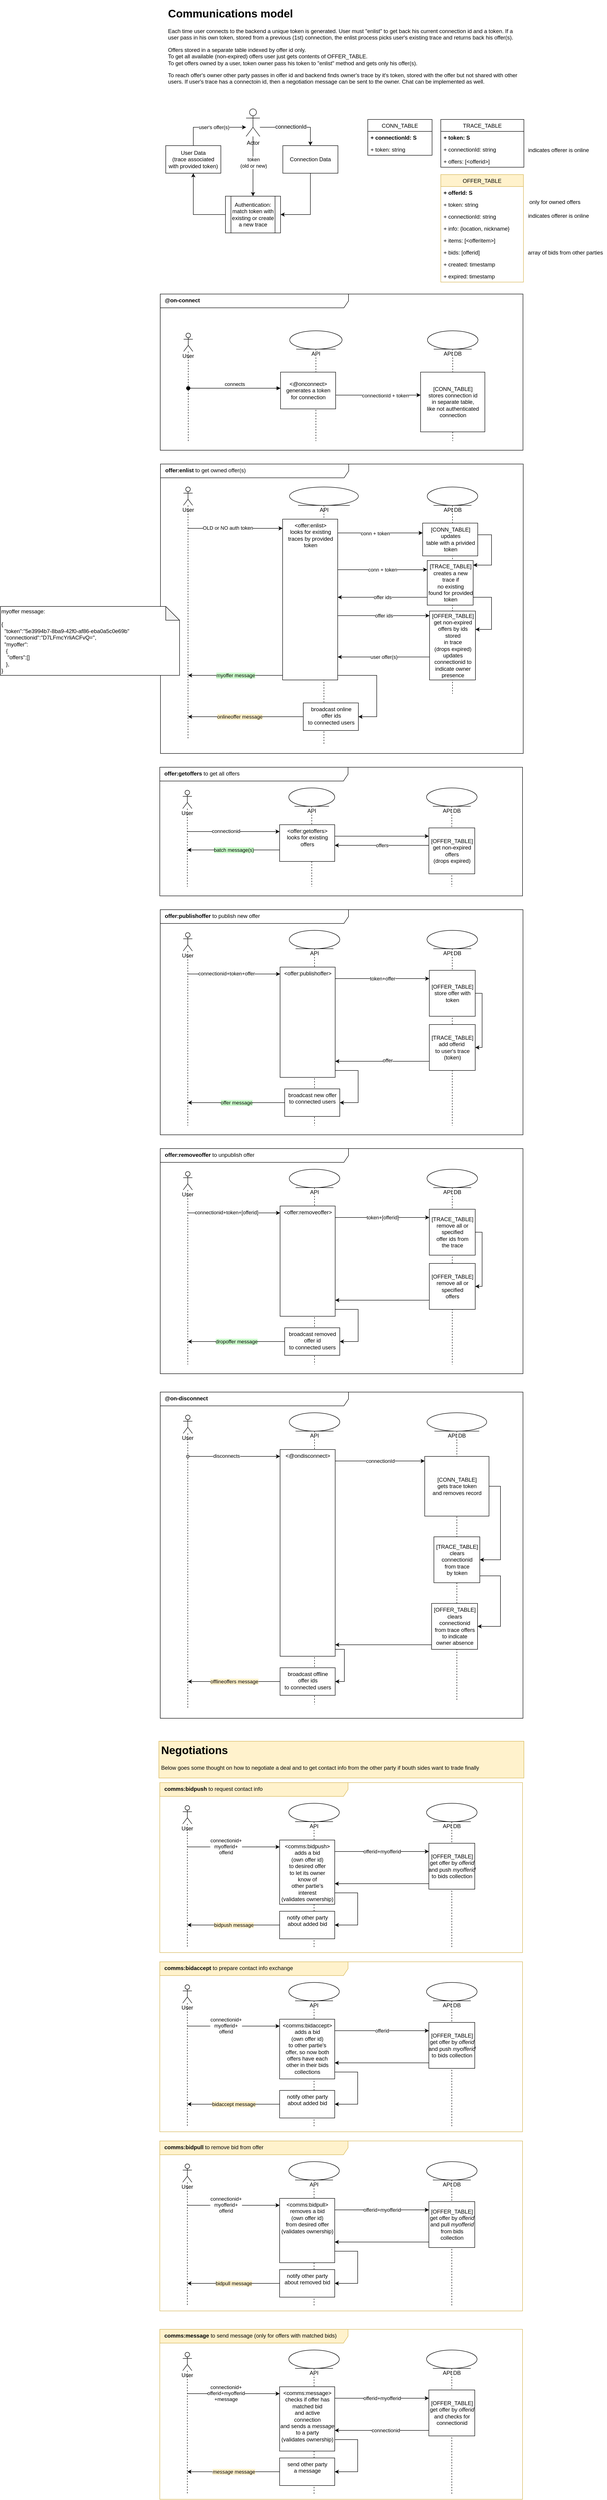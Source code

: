 <mxfile version="14.9.6" type="device" pages="7"><diagram id="4MPC-70Ac1xWpYq3L0gV" name="Comms"><mxGraphModel dx="2125" dy="892" grid="1" gridSize="10" guides="1" tooltips="1" connect="1" arrows="1" fold="1" page="1" pageScale="1" pageWidth="827" pageHeight="1169" math="0" shadow="0"><root><mxCell id="fXBi3EkeCqByKa08R1XL-0"/><mxCell id="fXBi3EkeCqByKa08R1XL-1" parent="fXBi3EkeCqByKa08R1XL-0"/><mxCell id="qowdmNbrII0ZZ0yE9_Mi-63" value="&lt;div&gt;&lt;b&gt;@on-connect&lt;/b&gt;&lt;span&gt;&amp;nbsp;&lt;/span&gt;&lt;/div&gt;" style="shape=umlFrame;whiteSpace=wrap;html=1;verticalAlign=top;width=410;height=30;align=left;spacingLeft=8;" parent="fXBi3EkeCqByKa08R1XL-1" vertex="1"><mxGeometry x="18" y="640" width="790" height="340" as="geometry"/></mxCell><mxCell id="8upA7-bUKmXSz76la_48-24" value="&lt;div style=&quot;&quot;&gt;&lt;b&gt;offer:enlist&lt;/b&gt;&lt;span&gt; to get owned offer(s)&lt;/span&gt;&lt;/div&gt;" style="shape=umlFrame;whiteSpace=wrap;html=1;verticalAlign=top;width=410;height=30;align=left;spacingLeft=8;" parent="fXBi3EkeCqByKa08R1XL-1" vertex="1"><mxGeometry x="18.5" y="1010" width="790" height="630" as="geometry"/></mxCell><mxCell id="DUZ4BzsDFk3h0vNr3s05-0" value="&lt;h1&gt;Communications model&lt;/h1&gt;&lt;h1&gt;&lt;p style=&quot;font-size: 12px ; font-weight: 400&quot;&gt;Each time user connects to the backend a unique token is generated. User must &quot;enlist&quot; to get back his current connection id and a token. If a user pass in his own token, stored from a previous (1st) connection, the enlist process picks user's existing trace and returns back his offer(s).&lt;/p&gt;&lt;p style=&quot;font-size: 12px ; font-weight: 400&quot;&gt;Offers stored in a separate table indexed by offer id only.&lt;br&gt;To get all available (non-expired) offers user just gets contents of OFFER_TABLE.&lt;br&gt;To get offers owned by a user, token owner pass his token to &quot;enlist&quot; method and gets only his offer(s).&lt;/p&gt;&lt;p style=&quot;font-size: 12px ; font-weight: 400&quot;&gt;To reach offer's owner other party passes in offer id and backend finds owner's trace by it's token, stored with the offer but not shared with other users. If user's trace has a connectoin id, then a negotiation message can be sent to the owner. Chat can be implemented as well.&amp;nbsp;&lt;/p&gt;&lt;/h1&gt;" style="text;html=1;strokeColor=none;fillColor=none;spacing=5;spacingTop=-20;whiteSpace=wrap;overflow=hidden;rounded=0;" parent="fXBi3EkeCqByKa08R1XL-1" vertex="1"><mxGeometry x="30" y="10" width="770" height="180" as="geometry"/></mxCell><mxCell id="DUZ4BzsDFk3h0vNr3s05-8" style="edgeStyle=orthogonalEdgeStyle;rounded=0;orthogonalLoop=1;jettySize=auto;html=1;" parent="fXBi3EkeCqByKa08R1XL-1" source="DUZ4BzsDFk3h0vNr3s05-1" target="DUZ4BzsDFk3h0vNr3s05-3" edge="1"><mxGeometry relative="1" as="geometry"><Array as="points"><mxPoint x="90" y="277"/></Array></mxGeometry></mxCell><mxCell id="8upA7-bUKmXSz76la_48-25" value="user's offer(s)" style="edgeLabel;html=1;align=center;verticalAlign=middle;resizable=0;points=[];" parent="DUZ4BzsDFk3h0vNr3s05-8" vertex="1" connectable="0"><mxGeometry x="0.099" relative="1" as="geometry"><mxPoint as="offset"/></mxGeometry></mxCell><mxCell id="DUZ4BzsDFk3h0vNr3s05-1" value="User Data&lt;br&gt;(trace associated&lt;br&gt;with provided token)" style="rounded=0;whiteSpace=wrap;html=1;" parent="fXBi3EkeCqByKa08R1XL-1" vertex="1"><mxGeometry x="30" y="317" width="120" height="60" as="geometry"/></mxCell><mxCell id="DUZ4BzsDFk3h0vNr3s05-6" style="edgeStyle=orthogonalEdgeStyle;rounded=0;orthogonalLoop=1;jettySize=auto;html=1;" parent="fXBi3EkeCqByKa08R1XL-1" source="DUZ4BzsDFk3h0vNr3s05-2" target="DUZ4BzsDFk3h0vNr3s05-5" edge="1"><mxGeometry relative="1" as="geometry"><Array as="points"><mxPoint x="345" y="467"/></Array></mxGeometry></mxCell><mxCell id="DUZ4BzsDFk3h0vNr3s05-2" value="Connection Data" style="rounded=0;whiteSpace=wrap;html=1;" parent="fXBi3EkeCqByKa08R1XL-1" vertex="1"><mxGeometry x="285" y="317" width="120" height="60" as="geometry"/></mxCell><mxCell id="DUZ4BzsDFk3h0vNr3s05-4" style="edgeStyle=orthogonalEdgeStyle;rounded=0;orthogonalLoop=1;jettySize=auto;html=1;" parent="fXBi3EkeCqByKa08R1XL-1" source="DUZ4BzsDFk3h0vNr3s05-3" target="DUZ4BzsDFk3h0vNr3s05-2" edge="1"><mxGeometry relative="1" as="geometry"><Array as="points"><mxPoint x="345" y="277"/></Array></mxGeometry></mxCell><mxCell id="DUZ4BzsDFk3h0vNr3s05-10" value="&lt;span style=&quot;font-size: 12px ; background-color: rgb(248 , 249 , 250)&quot;&gt;connectionId&lt;/span&gt;" style="edgeLabel;html=1;align=center;verticalAlign=middle;resizable=0;points=[];" parent="DUZ4BzsDFk3h0vNr3s05-4" vertex="1" connectable="0"><mxGeometry x="-0.107" y="1" relative="1" as="geometry"><mxPoint as="offset"/></mxGeometry></mxCell><mxCell id="DUZ4BzsDFk3h0vNr3s05-7" style="edgeStyle=orthogonalEdgeStyle;rounded=0;orthogonalLoop=1;jettySize=auto;html=1;" parent="fXBi3EkeCqByKa08R1XL-1" source="DUZ4BzsDFk3h0vNr3s05-3" target="DUZ4BzsDFk3h0vNr3s05-5" edge="1"><mxGeometry relative="1" as="geometry"/></mxCell><mxCell id="DUZ4BzsDFk3h0vNr3s05-29" value="token&lt;br&gt;(old or new)" style="edgeLabel;html=1;align=center;verticalAlign=middle;resizable=0;points=[];" parent="DUZ4BzsDFk3h0vNr3s05-7" vertex="1" connectable="0"><mxGeometry x="-0.123" y="1" relative="1" as="geometry"><mxPoint as="offset"/></mxGeometry></mxCell><mxCell id="DUZ4BzsDFk3h0vNr3s05-3" value="Actor" style="shape=umlActor;verticalLabelPosition=bottom;verticalAlign=top;html=1;outlineConnect=0;" parent="fXBi3EkeCqByKa08R1XL-1" vertex="1"><mxGeometry x="205" y="237" width="30" height="60" as="geometry"/></mxCell><mxCell id="DUZ4BzsDFk3h0vNr3s05-9" style="edgeStyle=orthogonalEdgeStyle;rounded=0;orthogonalLoop=1;jettySize=auto;html=1;" parent="fXBi3EkeCqByKa08R1XL-1" source="DUZ4BzsDFk3h0vNr3s05-5" target="DUZ4BzsDFk3h0vNr3s05-1" edge="1"><mxGeometry relative="1" as="geometry"/></mxCell><mxCell id="DUZ4BzsDFk3h0vNr3s05-5" value="Authentication:&lt;br&gt;match token with existing or create a new trace" style="shape=process;whiteSpace=wrap;html=1;backgroundOutline=1;" parent="fXBi3EkeCqByKa08R1XL-1" vertex="1"><mxGeometry x="160" y="427" width="120" height="80" as="geometry"/></mxCell><mxCell id="DUZ4BzsDFk3h0vNr3s05-22" style="edgeStyle=orthogonalEdgeStyle;rounded=0;orthogonalLoop=1;jettySize=auto;html=1;" parent="fXBi3EkeCqByKa08R1XL-1" source="DUZ4BzsDFk3h0vNr3s05-13" target="DUZ4BzsDFk3h0vNr3s05-21" edge="1"><mxGeometry relative="1" as="geometry"><Array as="points"><mxPoint x="229.5" y="1150"/><mxPoint x="229.5" y="1150"/></Array><mxPoint x="78.2" y="1232.5" as="sourcePoint"/></mxGeometry></mxCell><mxCell id="DUZ4BzsDFk3h0vNr3s05-23" value="OLD or NO auth token" style="edgeLabel;html=1;align=center;verticalAlign=middle;resizable=0;points=[];" parent="DUZ4BzsDFk3h0vNr3s05-22" vertex="1" connectable="0"><mxGeometry x="-0.165" y="1" relative="1" as="geometry"><mxPoint as="offset"/></mxGeometry></mxCell><mxCell id="DUZ4BzsDFk3h0vNr3s05-13" value="User" style="shape=umlLifeline;participant=umlActor;perimeter=lifelinePerimeter;whiteSpace=wrap;html=1;container=1;collapsible=0;recursiveResize=0;verticalAlign=top;spacingTop=36;outlineConnect=0;" parent="fXBi3EkeCqByKa08R1XL-1" vertex="1"><mxGeometry x="68.5" y="1060" width="20" height="550" as="geometry"/></mxCell><mxCell id="DUZ4BzsDFk3h0vNr3s05-14" value="API" style="shape=umlLifeline;participant=umlEntity;perimeter=lifelinePerimeter;whiteSpace=wrap;html=1;container=1;collapsible=0;recursiveResize=0;verticalAlign=top;spacingTop=36;outlineConnect=0;" parent="fXBi3EkeCqByKa08R1XL-1" vertex="1"><mxGeometry x="299.5" y="1060" width="150" height="560" as="geometry"/></mxCell><mxCell id="qowdmNbrII0ZZ0yE9_Mi-78" style="edgeStyle=orthogonalEdgeStyle;rounded=0;orthogonalLoop=1;jettySize=auto;html=1;startArrow=none;startFill=0;" parent="DUZ4BzsDFk3h0vNr3s05-14" source="DUZ4BzsDFk3h0vNr3s05-21" target="qowdmNbrII0ZZ0yE9_Mi-76" edge="1"><mxGeometry relative="1" as="geometry"><Array as="points"><mxPoint x="190" y="410"/><mxPoint x="190" y="500"/></Array></mxGeometry></mxCell><mxCell id="DUZ4BzsDFk3h0vNr3s05-21" value="&amp;lt;offer:enlist&amp;gt;&lt;br&gt;looks for existing&lt;br&gt;traces by provided&lt;br&gt;token" style="html=1;points=[];perimeter=orthogonalPerimeter;verticalAlign=top;" parent="DUZ4BzsDFk3h0vNr3s05-14" vertex="1"><mxGeometry x="-15" y="70" width="120" height="350" as="geometry"/></mxCell><mxCell id="qowdmNbrII0ZZ0yE9_Mi-76" value="broadcast online&lt;br&gt;offer ids&lt;br&gt;to connected users" style="html=1;points=[];perimeter=orthogonalPerimeter;verticalAlign=top;" parent="DUZ4BzsDFk3h0vNr3s05-14" vertex="1"><mxGeometry x="30" y="470" width="120" height="60" as="geometry"/></mxCell><mxCell id="DUZ4BzsDFk3h0vNr3s05-25" style="edgeStyle=orthogonalEdgeStyle;rounded=0;orthogonalLoop=1;jettySize=auto;html=1;" parent="fXBi3EkeCqByKa08R1XL-1" source="DUZ4BzsDFk3h0vNr3s05-21" target="DUZ4BzsDFk3h0vNr3s05-26" edge="1"><mxGeometry relative="1" as="geometry"><mxPoint x="559.5" y="1250" as="targetPoint"/><Array as="points"><mxPoint x="549.5" y="1160"/><mxPoint x="549.5" y="1160"/></Array></mxGeometry></mxCell><mxCell id="8upA7-bUKmXSz76la_48-17" value="conn + token" style="edgeLabel;html=1;align=center;verticalAlign=middle;resizable=0;points=[];" parent="DUZ4BzsDFk3h0vNr3s05-25" vertex="1" connectable="0"><mxGeometry x="-0.126" y="-1" relative="1" as="geometry"><mxPoint as="offset"/></mxGeometry></mxCell><mxCell id="DUZ4BzsDFk3h0vNr3s05-31" value="myoffer message" style="edgeStyle=orthogonalEdgeStyle;rounded=0;orthogonalLoop=1;jettySize=auto;html=1;labelBackgroundColor=#CCFFCC;" parent="fXBi3EkeCqByKa08R1XL-1" source="DUZ4BzsDFk3h0vNr3s05-21" target="DUZ4BzsDFk3h0vNr3s05-13" edge="1"><mxGeometry relative="1" as="geometry"><Array as="points"><mxPoint x="179.5" y="1470"/><mxPoint x="179.5" y="1470"/></Array><mxPoint x="259.5" y="1485" as="sourcePoint"/><mxPoint x="78.2" y="1485.04" as="targetPoint"/></mxGeometry></mxCell><mxCell id="8upA7-bUKmXSz76la_48-0" value="CONN_TABLE" style="swimlane;fontStyle=0;childLayout=stackLayout;horizontal=1;startSize=26;fillColor=none;horizontalStack=0;resizeParent=1;resizeParentMax=0;resizeLast=0;collapsible=1;marginBottom=0;" parent="fXBi3EkeCqByKa08R1XL-1" vertex="1"><mxGeometry x="470" y="260" width="140" height="78" as="geometry"/></mxCell><mxCell id="8upA7-bUKmXSz76la_48-1" value="+ connectionId: S" style="text;strokeColor=none;fillColor=none;align=left;verticalAlign=top;spacingLeft=4;spacingRight=4;overflow=hidden;rotatable=0;points=[[0,0.5],[1,0.5]];portConstraint=eastwest;fontStyle=1" parent="8upA7-bUKmXSz76la_48-0" vertex="1"><mxGeometry y="26" width="140" height="26" as="geometry"/></mxCell><mxCell id="8upA7-bUKmXSz76la_48-2" value="+ token: string" style="text;strokeColor=none;fillColor=none;align=left;verticalAlign=top;spacingLeft=4;spacingRight=4;overflow=hidden;rotatable=0;points=[[0,0.5],[1,0.5]];portConstraint=eastwest;" parent="8upA7-bUKmXSz76la_48-0" vertex="1"><mxGeometry y="52" width="140" height="26" as="geometry"/></mxCell><mxCell id="8upA7-bUKmXSz76la_48-5" value="TRACE_TABLE" style="swimlane;fontStyle=0;childLayout=stackLayout;horizontal=1;startSize=26;fillColor=none;horizontalStack=0;resizeParent=1;resizeParentMax=0;resizeLast=0;collapsible=1;marginBottom=0;" parent="fXBi3EkeCqByKa08R1XL-1" vertex="1"><mxGeometry x="629" y="260" width="181" height="104" as="geometry"/></mxCell><mxCell id="8upA7-bUKmXSz76la_48-6" value="+ token: S" style="text;strokeColor=none;fillColor=none;align=left;verticalAlign=top;spacingLeft=4;spacingRight=4;overflow=hidden;rotatable=0;points=[[0,0.5],[1,0.5]];portConstraint=eastwest;fontStyle=1" parent="8upA7-bUKmXSz76la_48-5" vertex="1"><mxGeometry y="26" width="181" height="26" as="geometry"/></mxCell><mxCell id="8upA7-bUKmXSz76la_48-7" value="+ connectionId: string" style="text;strokeColor=none;fillColor=none;align=left;verticalAlign=top;spacingLeft=4;spacingRight=4;overflow=hidden;rotatable=0;points=[[0,0.5],[1,0.5]];portConstraint=eastwest;" parent="8upA7-bUKmXSz76la_48-5" vertex="1"><mxGeometry y="52" width="181" height="26" as="geometry"/></mxCell><mxCell id="8upA7-bUKmXSz76la_48-13" value="+ offers: [&lt;offerid&gt;]" style="text;strokeColor=none;fillColor=none;align=left;verticalAlign=top;spacingLeft=4;spacingRight=4;overflow=hidden;rotatable=0;points=[[0,0.5],[1,0.5]];portConstraint=eastwest;fontStyle=0" parent="8upA7-bUKmXSz76la_48-5" vertex="1"><mxGeometry y="78" width="181" height="26" as="geometry"/></mxCell><mxCell id="8upA7-bUKmXSz76la_48-9" value="OFFER_TABLE" style="swimlane;fontStyle=0;childLayout=stackLayout;horizontal=1;startSize=26;fillColor=#fff2cc;horizontalStack=0;resizeParent=1;resizeParentMax=0;resizeLast=0;collapsible=1;marginBottom=0;strokeColor=#d6b656;" parent="fXBi3EkeCqByKa08R1XL-1" vertex="1"><mxGeometry x="629" y="380" width="180" height="234" as="geometry"/></mxCell><mxCell id="8upA7-bUKmXSz76la_48-10" value="+ offerId: S" style="text;strokeColor=none;fillColor=none;align=left;verticalAlign=top;spacingLeft=4;spacingRight=4;overflow=hidden;rotatable=0;points=[[0,0.5],[1,0.5]];portConstraint=eastwest;fontStyle=1" parent="8upA7-bUKmXSz76la_48-9" vertex="1"><mxGeometry y="26" width="180" height="26" as="geometry"/></mxCell><mxCell id="8upA7-bUKmXSz76la_48-11" value="+ token: string" style="text;strokeColor=none;fillColor=none;align=left;verticalAlign=top;spacingLeft=4;spacingRight=4;overflow=hidden;rotatable=0;points=[[0,0.5],[1,0.5]];portConstraint=eastwest;" parent="8upA7-bUKmXSz76la_48-9" vertex="1"><mxGeometry y="52" width="180" height="26" as="geometry"/></mxCell><mxCell id="qowdmNbrII0ZZ0yE9_Mi-68" value="+ connectionId: string" style="text;strokeColor=none;fillColor=none;align=left;verticalAlign=top;spacingLeft=4;spacingRight=4;overflow=hidden;rotatable=0;points=[[0,0.5],[1,0.5]];portConstraint=eastwest;" parent="8upA7-bUKmXSz76la_48-9" vertex="1"><mxGeometry y="78" width="180" height="26" as="geometry"/></mxCell><mxCell id="8upA7-bUKmXSz76la_48-14" value="+ info: {location, nickname}" style="text;strokeColor=none;fillColor=none;align=left;verticalAlign=top;spacingLeft=4;spacingRight=4;overflow=hidden;rotatable=0;points=[[0,0.5],[1,0.5]];portConstraint=eastwest;" parent="8upA7-bUKmXSz76la_48-9" vertex="1"><mxGeometry y="104" width="180" height="26" as="geometry"/></mxCell><mxCell id="8upA7-bUKmXSz76la_48-12" value="+ items: [&lt;offeritem&gt;]" style="text;strokeColor=none;fillColor=none;align=left;verticalAlign=top;spacingLeft=4;spacingRight=4;overflow=hidden;rotatable=0;points=[[0,0.5],[1,0.5]];portConstraint=eastwest;" parent="8upA7-bUKmXSz76la_48-9" vertex="1"><mxGeometry y="130" width="180" height="26" as="geometry"/></mxCell><mxCell id="n1u6C8sD2J4n8uzn6Pmf-16" value="+ bids: [offerid]" style="text;strokeColor=none;fillColor=none;align=left;verticalAlign=top;spacingLeft=4;spacingRight=4;overflow=hidden;rotatable=0;points=[[0,0.5],[1,0.5]];portConstraint=eastwest;" parent="8upA7-bUKmXSz76la_48-9" vertex="1"><mxGeometry y="156" width="180" height="26" as="geometry"/></mxCell><mxCell id="8upA7-bUKmXSz76la_48-15" value="+ created: timestamp" style="text;strokeColor=none;fillColor=none;align=left;verticalAlign=top;spacingLeft=4;spacingRight=4;overflow=hidden;rotatable=0;points=[[0,0.5],[1,0.5]];portConstraint=eastwest;" parent="8upA7-bUKmXSz76la_48-9" vertex="1"><mxGeometry y="182" width="180" height="26" as="geometry"/></mxCell><mxCell id="8upA7-bUKmXSz76la_48-16" value="+ expired: timestamp" style="text;strokeColor=none;fillColor=none;align=left;verticalAlign=top;spacingLeft=4;spacingRight=4;overflow=hidden;rotatable=0;points=[[0,0.5],[1,0.5]];portConstraint=eastwest;" parent="8upA7-bUKmXSz76la_48-9" vertex="1"><mxGeometry y="208" width="180" height="26" as="geometry"/></mxCell><mxCell id="8upA7-bUKmXSz76la_48-18" value="conn + token" style="edgeStyle=orthogonalEdgeStyle;rounded=0;orthogonalLoop=1;jettySize=auto;html=1;" parent="fXBi3EkeCqByKa08R1XL-1" source="DUZ4BzsDFk3h0vNr3s05-21" target="DUZ4BzsDFk3h0vNr3s05-27" edge="1"><mxGeometry relative="1" as="geometry"><Array as="points"><mxPoint x="549.5" y="1240"/><mxPoint x="549.5" y="1240"/></Array></mxGeometry></mxCell><mxCell id="8upA7-bUKmXSz76la_48-21" value="user offer(s)" style="edgeStyle=orthogonalEdgeStyle;rounded=0;orthogonalLoop=1;jettySize=auto;html=1;" parent="fXBi3EkeCqByKa08R1XL-1" source="8upA7-bUKmXSz76la_48-19" target="DUZ4BzsDFk3h0vNr3s05-21" edge="1"><mxGeometry relative="1" as="geometry"><Array as="points"><mxPoint x="539.5" y="1430"/><mxPoint x="539.5" y="1430"/></Array></mxGeometry></mxCell><mxCell id="8upA7-bUKmXSz76la_48-22" value="offer ids" style="edgeStyle=orthogonalEdgeStyle;rounded=0;orthogonalLoop=1;jettySize=auto;html=1;" parent="fXBi3EkeCqByKa08R1XL-1" source="DUZ4BzsDFk3h0vNr3s05-27" target="DUZ4BzsDFk3h0vNr3s05-21" edge="1"><mxGeometry relative="1" as="geometry"><Array as="points"><mxPoint x="559.5" y="1300"/><mxPoint x="559.5" y="1300"/></Array></mxGeometry></mxCell><mxCell id="8upA7-bUKmXSz76la_48-23" value="offer ids" style="edgeStyle=orthogonalEdgeStyle;rounded=0;orthogonalLoop=1;jettySize=auto;html=1;" parent="fXBi3EkeCqByKa08R1XL-1" source="DUZ4BzsDFk3h0vNr3s05-21" target="8upA7-bUKmXSz76la_48-19" edge="1"><mxGeometry relative="1" as="geometry"><Array as="points"><mxPoint x="559.5" y="1340"/><mxPoint x="559.5" y="1340"/></Array></mxGeometry></mxCell><mxCell id="8upA7-bUKmXSz76la_48-27" value="&lt;div&gt;&lt;b&gt;offer:getoffers&lt;/b&gt;&lt;span&gt; to get all offers&lt;/span&gt;&lt;/div&gt;" style="shape=umlFrame;whiteSpace=wrap;html=1;verticalAlign=top;width=410;height=30;align=left;spacingLeft=8;" parent="fXBi3EkeCqByKa08R1XL-1" vertex="1"><mxGeometry x="17" y="1670" width="790" height="280" as="geometry"/></mxCell><mxCell id="8upA7-bUKmXSz76la_48-28" style="edgeStyle=orthogonalEdgeStyle;rounded=0;orthogonalLoop=1;jettySize=auto;html=1;" parent="fXBi3EkeCqByKa08R1XL-1" source="8upA7-bUKmXSz76la_48-30" target="8upA7-bUKmXSz76la_48-33" edge="1"><mxGeometry relative="1" as="geometry"><Array as="points"><mxPoint x="208" y="1810"/><mxPoint x="208" y="1810"/></Array></mxGeometry></mxCell><mxCell id="8upA7-bUKmXSz76la_48-29" value="connectionid" style="edgeLabel;html=1;align=center;verticalAlign=middle;resizable=0;points=[];" parent="8upA7-bUKmXSz76la_48-28" vertex="1" connectable="0"><mxGeometry x="-0.165" y="1" relative="1" as="geometry"><mxPoint as="offset"/></mxGeometry></mxCell><mxCell id="8upA7-bUKmXSz76la_48-30" value="User" style="shape=umlLifeline;participant=umlActor;perimeter=lifelinePerimeter;whiteSpace=wrap;html=1;container=1;collapsible=0;recursiveResize=0;verticalAlign=top;spacingTop=36;outlineConnect=0;" parent="fXBi3EkeCqByKa08R1XL-1" vertex="1"><mxGeometry x="67" y="1720" width="20" height="210" as="geometry"/></mxCell><mxCell id="8upA7-bUKmXSz76la_48-31" value="API" style="shape=umlLifeline;participant=umlEntity;perimeter=lifelinePerimeter;whiteSpace=wrap;html=1;container=1;collapsible=0;recursiveResize=0;verticalAlign=top;spacingTop=36;outlineConnect=0;" parent="fXBi3EkeCqByKa08R1XL-1" vertex="1"><mxGeometry x="298" y="1715" width="100" height="215" as="geometry"/></mxCell><mxCell id="8upA7-bUKmXSz76la_48-33" value="&amp;lt;offer:getoffers&amp;gt;&lt;br&gt;looks for existing&lt;br&gt;offers" style="html=1;points=[];perimeter=orthogonalPerimeter;verticalAlign=top;" parent="8upA7-bUKmXSz76la_48-31" vertex="1"><mxGeometry x="-20" y="80" width="120" height="80" as="geometry"/></mxCell><mxCell id="8upA7-bUKmXSz76la_48-35" value="API DB" style="shape=umlLifeline;participant=umlEntity;perimeter=lifelinePerimeter;whiteSpace=wrap;html=1;container=1;collapsible=0;recursiveResize=0;verticalAlign=top;spacingTop=36;outlineConnect=0;" parent="fXBi3EkeCqByKa08R1XL-1" vertex="1"><mxGeometry x="598" y="1715" width="110" height="215" as="geometry"/></mxCell><mxCell id="8upA7-bUKmXSz76la_48-44" value="batch message(s)" style="edgeStyle=orthogonalEdgeStyle;rounded=0;orthogonalLoop=1;jettySize=auto;html=1;labelBackgroundColor=#CCFFCC;" parent="fXBi3EkeCqByKa08R1XL-1" source="8upA7-bUKmXSz76la_48-33" target="8upA7-bUKmXSz76la_48-30" edge="1"><mxGeometry relative="1" as="geometry"><Array as="points"><mxPoint x="188" y="1850"/><mxPoint x="188" y="1850"/></Array></mxGeometry></mxCell><mxCell id="8upA7-bUKmXSz76la_48-46" value="offers" style="edgeStyle=orthogonalEdgeStyle;rounded=0;orthogonalLoop=1;jettySize=auto;html=1;" parent="fXBi3EkeCqByKa08R1XL-1" source="8upA7-bUKmXSz76la_48-47" target="8upA7-bUKmXSz76la_48-33" edge="1"><mxGeometry relative="1" as="geometry"><Array as="points"><mxPoint x="538" y="1840"/><mxPoint x="538" y="1840"/></Array></mxGeometry></mxCell><mxCell id="8upA7-bUKmXSz76la_48-47" value="[OFFER_TABLE]&lt;br&gt;get non-expired&lt;br&gt;offers&lt;br&gt;(drops expired)" style="html=1;points=[];perimeter=orthogonalPerimeter;" parent="fXBi3EkeCqByKa08R1XL-1" vertex="1"><mxGeometry x="603" y="1802" width="100" height="100" as="geometry"/></mxCell><mxCell id="8upA7-bUKmXSz76la_48-50" value="" style="edgeStyle=orthogonalEdgeStyle;rounded=0;orthogonalLoop=1;jettySize=auto;html=1;" parent="fXBi3EkeCqByKa08R1XL-1" source="8upA7-bUKmXSz76la_48-33" target="8upA7-bUKmXSz76la_48-47" edge="1"><mxGeometry relative="1" as="geometry"><Array as="points"><mxPoint x="528" y="1820"/><mxPoint x="528" y="1820"/></Array></mxGeometry></mxCell><mxCell id="qowdmNbrII0ZZ0yE9_Mi-0" value="&lt;div&gt;&lt;b&gt;offer:publishoffer&lt;/b&gt;&lt;span&gt;&amp;nbsp;to publish new offer&lt;/span&gt;&lt;/div&gt;" style="shape=umlFrame;whiteSpace=wrap;html=1;verticalAlign=top;width=410;height=30;align=left;spacingLeft=8;" parent="fXBi3EkeCqByKa08R1XL-1" vertex="1"><mxGeometry x="18" y="1980" width="790" height="490" as="geometry"/></mxCell><mxCell id="qowdmNbrII0ZZ0yE9_Mi-1" style="edgeStyle=orthogonalEdgeStyle;rounded=0;orthogonalLoop=1;jettySize=auto;html=1;" parent="fXBi3EkeCqByKa08R1XL-1" source="qowdmNbrII0ZZ0yE9_Mi-3" target="qowdmNbrII0ZZ0yE9_Mi-5" edge="1"><mxGeometry relative="1" as="geometry"><Array as="points"><mxPoint x="209" y="2120"/><mxPoint x="209" y="2120"/></Array></mxGeometry></mxCell><mxCell id="qowdmNbrII0ZZ0yE9_Mi-2" value="connectionid+token+offer" style="edgeLabel;html=1;align=center;verticalAlign=middle;resizable=0;points=[];" parent="qowdmNbrII0ZZ0yE9_Mi-1" vertex="1" connectable="0"><mxGeometry x="-0.165" y="1" relative="1" as="geometry"><mxPoint as="offset"/></mxGeometry></mxCell><mxCell id="qowdmNbrII0ZZ0yE9_Mi-3" value="User" style="shape=umlLifeline;participant=umlActor;perimeter=lifelinePerimeter;whiteSpace=wrap;html=1;container=1;collapsible=0;recursiveResize=0;verticalAlign=top;spacingTop=36;outlineConnect=0;" parent="fXBi3EkeCqByKa08R1XL-1" vertex="1"><mxGeometry x="68" y="2030" width="20" height="420" as="geometry"/></mxCell><mxCell id="qowdmNbrII0ZZ0yE9_Mi-4" value="API" style="shape=umlLifeline;participant=umlEntity;perimeter=lifelinePerimeter;whiteSpace=wrap;html=1;container=1;collapsible=0;recursiveResize=0;verticalAlign=top;spacingTop=36;outlineConnect=0;" parent="fXBi3EkeCqByKa08R1XL-1" vertex="1"><mxGeometry x="299" y="2025" width="110" height="425" as="geometry"/></mxCell><mxCell id="qowdmNbrII0ZZ0yE9_Mi-16" style="edgeStyle=orthogonalEdgeStyle;rounded=0;orthogonalLoop=1;jettySize=auto;html=1;" parent="qowdmNbrII0ZZ0yE9_Mi-4" source="qowdmNbrII0ZZ0yE9_Mi-5" target="qowdmNbrII0ZZ0yE9_Mi-15" edge="1"><mxGeometry relative="1" as="geometry"><Array as="points"><mxPoint x="150" y="305"/><mxPoint x="150" y="375"/></Array></mxGeometry></mxCell><mxCell id="qowdmNbrII0ZZ0yE9_Mi-5" value="&amp;lt;offer:publishoffer&amp;gt;&lt;br&gt;" style="html=1;points=[];perimeter=orthogonalPerimeter;verticalAlign=top;" parent="qowdmNbrII0ZZ0yE9_Mi-4" vertex="1"><mxGeometry x="-20" y="80" width="120" height="240" as="geometry"/></mxCell><mxCell id="qowdmNbrII0ZZ0yE9_Mi-15" value="broadcast new offer&lt;br&gt;to connected users" style="html=1;points=[];perimeter=orthogonalPerimeter;verticalAlign=top;" parent="qowdmNbrII0ZZ0yE9_Mi-4" vertex="1"><mxGeometry x="-10" y="345" width="120" height="60" as="geometry"/></mxCell><mxCell id="qowdmNbrII0ZZ0yE9_Mi-6" value="API DB" style="shape=umlLifeline;participant=umlEntity;perimeter=lifelinePerimeter;whiteSpace=wrap;html=1;container=1;collapsible=0;recursiveResize=0;verticalAlign=top;spacingTop=36;outlineConnect=0;" parent="fXBi3EkeCqByKa08R1XL-1" vertex="1"><mxGeometry x="599" y="2025" width="110" height="425" as="geometry"/></mxCell><mxCell id="qowdmNbrII0ZZ0yE9_Mi-11" value="[TRACE_TABLE]&lt;br&gt;add offerid&amp;nbsp;&lt;br&gt;to user's trace&lt;br&gt;(token)" style="html=1;points=[];perimeter=orthogonalPerimeter;" parent="qowdmNbrII0ZZ0yE9_Mi-6" vertex="1"><mxGeometry x="5" y="205" width="100" height="100" as="geometry"/></mxCell><mxCell id="qowdmNbrII0ZZ0yE9_Mi-12" style="edgeStyle=orthogonalEdgeStyle;rounded=0;orthogonalLoop=1;jettySize=auto;html=1;" parent="fXBi3EkeCqByKa08R1XL-1" source="qowdmNbrII0ZZ0yE9_Mi-9" target="qowdmNbrII0ZZ0yE9_Mi-11" edge="1"><mxGeometry relative="1" as="geometry"><Array as="points"><mxPoint x="719" y="2162"/><mxPoint x="719" y="2280"/></Array></mxGeometry></mxCell><mxCell id="qowdmNbrII0ZZ0yE9_Mi-9" value="[OFFER_TABLE]&lt;br&gt;store offer with&lt;br&gt;token" style="html=1;points=[];perimeter=orthogonalPerimeter;" parent="fXBi3EkeCqByKa08R1XL-1" vertex="1"><mxGeometry x="604" y="2112" width="100" height="100" as="geometry"/></mxCell><mxCell id="qowdmNbrII0ZZ0yE9_Mi-10" value="token+offer" style="edgeStyle=orthogonalEdgeStyle;rounded=0;orthogonalLoop=1;jettySize=auto;html=1;" parent="fXBi3EkeCqByKa08R1XL-1" source="qowdmNbrII0ZZ0yE9_Mi-5" target="qowdmNbrII0ZZ0yE9_Mi-9" edge="1"><mxGeometry relative="1" as="geometry"><Array as="points"><mxPoint x="529" y="2130"/><mxPoint x="529" y="2130"/></Array></mxGeometry></mxCell><mxCell id="qowdmNbrII0ZZ0yE9_Mi-13" style="edgeStyle=orthogonalEdgeStyle;rounded=0;orthogonalLoop=1;jettySize=auto;html=1;" parent="fXBi3EkeCqByKa08R1XL-1" source="qowdmNbrII0ZZ0yE9_Mi-11" target="qowdmNbrII0ZZ0yE9_Mi-5" edge="1"><mxGeometry relative="1" as="geometry"><Array as="points"><mxPoint x="559" y="2310"/><mxPoint x="559" y="2310"/></Array></mxGeometry></mxCell><mxCell id="qowdmNbrII0ZZ0yE9_Mi-14" value="offer" style="edgeLabel;html=1;align=center;verticalAlign=middle;resizable=0;points=[];" parent="qowdmNbrII0ZZ0yE9_Mi-13" vertex="1" connectable="0"><mxGeometry x="-0.112" y="-2" relative="1" as="geometry"><mxPoint as="offset"/></mxGeometry></mxCell><mxCell id="qowdmNbrII0ZZ0yE9_Mi-17" value="offer message" style="edgeStyle=orthogonalEdgeStyle;rounded=0;orthogonalLoop=1;jettySize=auto;html=1;labelBackgroundColor=#CCFFCC;" parent="fXBi3EkeCqByKa08R1XL-1" source="qowdmNbrII0ZZ0yE9_Mi-15" target="qowdmNbrII0ZZ0yE9_Mi-3" edge="1"><mxGeometry relative="1" as="geometry"><Array as="points"><mxPoint x="129" y="2400"/><mxPoint x="129" y="2400"/></Array></mxGeometry></mxCell><mxCell id="qowdmNbrII0ZZ0yE9_Mi-18" value="&lt;div&gt;&lt;b&gt;offer:&lt;/b&gt;&lt;span&gt;&lt;b&gt;removeoffer&lt;/b&gt;&amp;nbsp;to unpublish offer&lt;/span&gt;&lt;/div&gt;" style="shape=umlFrame;whiteSpace=wrap;html=1;verticalAlign=top;width=410;height=30;align=left;spacingLeft=8;" parent="fXBi3EkeCqByKa08R1XL-1" vertex="1"><mxGeometry x="18" y="2500" width="790" height="490" as="geometry"/></mxCell><mxCell id="qowdmNbrII0ZZ0yE9_Mi-19" style="edgeStyle=orthogonalEdgeStyle;rounded=0;orthogonalLoop=1;jettySize=auto;html=1;" parent="fXBi3EkeCqByKa08R1XL-1" source="qowdmNbrII0ZZ0yE9_Mi-21" target="qowdmNbrII0ZZ0yE9_Mi-24" edge="1"><mxGeometry relative="1" as="geometry"><Array as="points"><mxPoint x="209" y="2640"/><mxPoint x="209" y="2640"/></Array></mxGeometry></mxCell><mxCell id="qowdmNbrII0ZZ0yE9_Mi-20" value="connectionid+token+[offerid]" style="edgeLabel;html=1;align=center;verticalAlign=middle;resizable=0;points=[];" parent="qowdmNbrII0ZZ0yE9_Mi-19" vertex="1" connectable="0"><mxGeometry x="-0.165" y="1" relative="1" as="geometry"><mxPoint as="offset"/></mxGeometry></mxCell><mxCell id="qowdmNbrII0ZZ0yE9_Mi-21" value="User" style="shape=umlLifeline;participant=umlActor;perimeter=lifelinePerimeter;whiteSpace=wrap;html=1;container=1;collapsible=0;recursiveResize=0;verticalAlign=top;spacingTop=36;outlineConnect=0;" parent="fXBi3EkeCqByKa08R1XL-1" vertex="1"><mxGeometry x="68" y="2550" width="20" height="420" as="geometry"/></mxCell><mxCell id="qowdmNbrII0ZZ0yE9_Mi-22" value="API" style="shape=umlLifeline;participant=umlEntity;perimeter=lifelinePerimeter;whiteSpace=wrap;html=1;container=1;collapsible=0;recursiveResize=0;verticalAlign=top;spacingTop=36;outlineConnect=0;" parent="fXBi3EkeCqByKa08R1XL-1" vertex="1"><mxGeometry x="299" y="2545" width="110" height="425" as="geometry"/></mxCell><mxCell id="qowdmNbrII0ZZ0yE9_Mi-23" style="edgeStyle=orthogonalEdgeStyle;rounded=0;orthogonalLoop=1;jettySize=auto;html=1;" parent="qowdmNbrII0ZZ0yE9_Mi-22" source="qowdmNbrII0ZZ0yE9_Mi-24" target="qowdmNbrII0ZZ0yE9_Mi-25" edge="1"><mxGeometry relative="1" as="geometry"><Array as="points"><mxPoint x="150" y="305"/><mxPoint x="150" y="375"/></Array></mxGeometry></mxCell><mxCell id="qowdmNbrII0ZZ0yE9_Mi-24" value="&amp;lt;offer:removeoffer&amp;gt;" style="html=1;points=[];perimeter=orthogonalPerimeter;verticalAlign=top;" parent="qowdmNbrII0ZZ0yE9_Mi-22" vertex="1"><mxGeometry x="-20" y="80" width="120" height="240" as="geometry"/></mxCell><mxCell id="qowdmNbrII0ZZ0yE9_Mi-25" value="broadcast removed&lt;br&gt;offer id&lt;br&gt;to connected users" style="html=1;points=[];perimeter=orthogonalPerimeter;verticalAlign=top;" parent="qowdmNbrII0ZZ0yE9_Mi-22" vertex="1"><mxGeometry x="-10" y="345" width="120" height="60" as="geometry"/></mxCell><mxCell id="qowdmNbrII0ZZ0yE9_Mi-26" value="API DB" style="shape=umlLifeline;participant=umlEntity;perimeter=lifelinePerimeter;whiteSpace=wrap;html=1;container=1;collapsible=0;recursiveResize=0;verticalAlign=top;spacingTop=36;outlineConnect=0;" parent="fXBi3EkeCqByKa08R1XL-1" vertex="1"><mxGeometry x="599" y="2545" width="110" height="425" as="geometry"/></mxCell><mxCell id="qowdmNbrII0ZZ0yE9_Mi-27" value="[OFFER_TABLE]&lt;br&gt;remove all or&lt;br&gt;specified&lt;br&gt;offers" style="html=1;points=[];perimeter=orthogonalPerimeter;" parent="qowdmNbrII0ZZ0yE9_Mi-26" vertex="1"><mxGeometry x="5" y="205" width="100" height="100" as="geometry"/></mxCell><mxCell id="qowdmNbrII0ZZ0yE9_Mi-29" style="edgeStyle=orthogonalEdgeStyle;rounded=0;orthogonalLoop=1;jettySize=auto;html=1;" parent="fXBi3EkeCqByKa08R1XL-1" source="qowdmNbrII0ZZ0yE9_Mi-30" target="qowdmNbrII0ZZ0yE9_Mi-27" edge="1"><mxGeometry relative="1" as="geometry"><Array as="points"><mxPoint x="719" y="2682"/><mxPoint x="719" y="2800"/></Array></mxGeometry></mxCell><mxCell id="qowdmNbrII0ZZ0yE9_Mi-30" value="[TRACE_TABLE]&lt;br&gt;remove all or&lt;br&gt;specified&lt;br&gt;offer ids from&lt;br&gt;the trace" style="html=1;points=[];perimeter=orthogonalPerimeter;" parent="fXBi3EkeCqByKa08R1XL-1" vertex="1"><mxGeometry x="604" y="2632" width="100" height="100" as="geometry"/></mxCell><mxCell id="qowdmNbrII0ZZ0yE9_Mi-31" value="token+[offerid]" style="edgeStyle=orthogonalEdgeStyle;rounded=0;orthogonalLoop=1;jettySize=auto;html=1;" parent="fXBi3EkeCqByKa08R1XL-1" source="qowdmNbrII0ZZ0yE9_Mi-24" target="qowdmNbrII0ZZ0yE9_Mi-30" edge="1"><mxGeometry relative="1" as="geometry"><Array as="points"><mxPoint x="529" y="2650"/><mxPoint x="529" y="2650"/></Array></mxGeometry></mxCell><mxCell id="qowdmNbrII0ZZ0yE9_Mi-32" style="edgeStyle=orthogonalEdgeStyle;rounded=0;orthogonalLoop=1;jettySize=auto;html=1;" parent="fXBi3EkeCqByKa08R1XL-1" source="qowdmNbrII0ZZ0yE9_Mi-27" target="qowdmNbrII0ZZ0yE9_Mi-24" edge="1"><mxGeometry relative="1" as="geometry"><Array as="points"><mxPoint x="559" y="2830"/><mxPoint x="559" y="2830"/></Array></mxGeometry></mxCell><mxCell id="qowdmNbrII0ZZ0yE9_Mi-34" value="dropoffer message" style="edgeStyle=orthogonalEdgeStyle;rounded=0;orthogonalLoop=1;jettySize=auto;html=1;labelBackgroundColor=#CCFFCC;" parent="fXBi3EkeCqByKa08R1XL-1" source="qowdmNbrII0ZZ0yE9_Mi-25" target="qowdmNbrII0ZZ0yE9_Mi-21" edge="1"><mxGeometry relative="1" as="geometry"><Array as="points"><mxPoint x="129" y="2920"/><mxPoint x="129" y="2920"/></Array></mxGeometry></mxCell><mxCell id="qowdmNbrII0ZZ0yE9_Mi-35" value="&lt;div&gt;&lt;b&gt;@on-disconnect&lt;/b&gt;&lt;/div&gt;" style="shape=umlFrame;whiteSpace=wrap;html=1;verticalAlign=top;width=410;height=30;align=left;spacingLeft=8;" parent="fXBi3EkeCqByKa08R1XL-1" vertex="1"><mxGeometry x="18" y="3030" width="790" height="710" as="geometry"/></mxCell><mxCell id="qowdmNbrII0ZZ0yE9_Mi-36" style="edgeStyle=orthogonalEdgeStyle;rounded=0;orthogonalLoop=1;jettySize=auto;html=1;startArrow=oval;startFill=0;" parent="fXBi3EkeCqByKa08R1XL-1" source="qowdmNbrII0ZZ0yE9_Mi-38" target="qowdmNbrII0ZZ0yE9_Mi-41" edge="1"><mxGeometry relative="1" as="geometry"><Array as="points"><mxPoint x="209" y="3170"/><mxPoint x="209" y="3170"/></Array></mxGeometry></mxCell><mxCell id="qowdmNbrII0ZZ0yE9_Mi-37" value="disconnects" style="edgeLabel;html=1;align=center;verticalAlign=middle;resizable=0;points=[];" parent="qowdmNbrII0ZZ0yE9_Mi-36" vertex="1" connectable="0"><mxGeometry x="-0.165" y="1" relative="1" as="geometry"><mxPoint as="offset"/></mxGeometry></mxCell><mxCell id="qowdmNbrII0ZZ0yE9_Mi-38" value="User" style="shape=umlLifeline;participant=umlActor;perimeter=lifelinePerimeter;whiteSpace=wrap;html=1;container=1;collapsible=0;recursiveResize=0;verticalAlign=top;spacingTop=36;outlineConnect=0;" parent="fXBi3EkeCqByKa08R1XL-1" vertex="1"><mxGeometry x="68" y="3080" width="20" height="640" as="geometry"/></mxCell><mxCell id="qowdmNbrII0ZZ0yE9_Mi-39" value="API" style="shape=umlLifeline;participant=umlEntity;perimeter=lifelinePerimeter;whiteSpace=wrap;html=1;container=1;collapsible=0;recursiveResize=0;verticalAlign=top;spacingTop=36;outlineConnect=0;" parent="fXBi3EkeCqByKa08R1XL-1" vertex="1"><mxGeometry x="299" y="3075" width="110" height="635" as="geometry"/></mxCell><mxCell id="qowdmNbrII0ZZ0yE9_Mi-73" style="edgeStyle=orthogonalEdgeStyle;rounded=0;orthogonalLoop=1;jettySize=auto;html=1;startArrow=none;startFill=0;" parent="qowdmNbrII0ZZ0yE9_Mi-39" source="qowdmNbrII0ZZ0yE9_Mi-41" target="qowdmNbrII0ZZ0yE9_Mi-72" edge="1"><mxGeometry relative="1" as="geometry"><Array as="points"><mxPoint x="120" y="515"/><mxPoint x="120" y="585"/></Array></mxGeometry></mxCell><mxCell id="qowdmNbrII0ZZ0yE9_Mi-41" value="&amp;lt;@ondisconnect&amp;gt;" style="html=1;points=[];perimeter=orthogonalPerimeter;verticalAlign=top;" parent="qowdmNbrII0ZZ0yE9_Mi-39" vertex="1"><mxGeometry x="-20" y="80" width="120" height="450" as="geometry"/></mxCell><mxCell id="qowdmNbrII0ZZ0yE9_Mi-72" value="broadcast offline&lt;br&gt;offer ids&lt;br&gt;to connected users" style="html=1;points=[];perimeter=orthogonalPerimeter;verticalAlign=top;" parent="qowdmNbrII0ZZ0yE9_Mi-39" vertex="1"><mxGeometry x="-20" y="555" width="120" height="60" as="geometry"/></mxCell><mxCell id="qowdmNbrII0ZZ0yE9_Mi-43" value="API DB" style="shape=umlLifeline;participant=umlEntity;perimeter=lifelinePerimeter;whiteSpace=wrap;html=1;container=1;collapsible=0;recursiveResize=0;verticalAlign=top;spacingTop=36;outlineConnect=0;" parent="fXBi3EkeCqByKa08R1XL-1" vertex="1"><mxGeometry x="599" y="3075" width="130" height="625" as="geometry"/></mxCell><mxCell id="qowdmNbrII0ZZ0yE9_Mi-64" value="[CONN_TABLE]&lt;br&gt;gets trace token&lt;br&gt;and removes record" style="html=1;points=[];perimeter=orthogonalPerimeter;" parent="qowdmNbrII0ZZ0yE9_Mi-43" vertex="1"><mxGeometry x="-5" y="95" width="140" height="130" as="geometry"/></mxCell><mxCell id="qowdmNbrII0ZZ0yE9_Mi-69" value="[OFFER_TABLE]&lt;br&gt;clears&lt;br&gt;connectionid&lt;br&gt;from trace offers&lt;br&gt;to indicate&lt;br&gt;owner absence" style="html=1;points=[];perimeter=orthogonalPerimeter;" parent="qowdmNbrII0ZZ0yE9_Mi-43" vertex="1"><mxGeometry x="10" y="415" width="100" height="100" as="geometry"/></mxCell><mxCell id="qowdmNbrII0ZZ0yE9_Mi-70" style="edgeStyle=orthogonalEdgeStyle;rounded=0;orthogonalLoop=1;jettySize=auto;html=1;startArrow=none;startFill=0;" parent="fXBi3EkeCqByKa08R1XL-1" source="qowdmNbrII0ZZ0yE9_Mi-46" target="qowdmNbrII0ZZ0yE9_Mi-69" edge="1"><mxGeometry relative="1" as="geometry"><Array as="points"><mxPoint x="759" y="3430"/><mxPoint x="759" y="3540"/></Array></mxGeometry></mxCell><mxCell id="qowdmNbrII0ZZ0yE9_Mi-46" value="[TRACE_TABLE]&lt;br&gt;clears&lt;br&gt;connectionid&lt;br&gt;from trace&lt;br&gt;by token" style="html=1;points=[];perimeter=orthogonalPerimeter;" parent="fXBi3EkeCqByKa08R1XL-1" vertex="1"><mxGeometry x="614" y="3345" width="100" height="100" as="geometry"/></mxCell><mxCell id="qowdmNbrII0ZZ0yE9_Mi-50" value="User" style="shape=umlLifeline;participant=umlActor;perimeter=lifelinePerimeter;whiteSpace=wrap;html=1;container=1;collapsible=0;recursiveResize=0;verticalAlign=top;spacingTop=36;outlineConnect=0;" parent="fXBi3EkeCqByKa08R1XL-1" vertex="1"><mxGeometry x="69" y="725" width="20" height="235" as="geometry"/></mxCell><mxCell id="qowdmNbrII0ZZ0yE9_Mi-51" value="API" style="shape=umlLifeline;participant=umlEntity;perimeter=lifelinePerimeter;whiteSpace=wrap;html=1;container=1;collapsible=0;recursiveResize=0;verticalAlign=top;spacingTop=36;outlineConnect=0;" parent="fXBi3EkeCqByKa08R1XL-1" vertex="1"><mxGeometry x="300" y="720" width="114" height="240" as="geometry"/></mxCell><mxCell id="qowdmNbrII0ZZ0yE9_Mi-52" value="&amp;lt;@onconnect&amp;gt;&lt;br&gt;generates a token&lt;br&gt;for connection" style="html=1;points=[];perimeter=orthogonalPerimeter;" parent="qowdmNbrII0ZZ0yE9_Mi-51" vertex="1"><mxGeometry x="-20" y="90" width="120" height="80" as="geometry"/></mxCell><mxCell id="qowdmNbrII0ZZ0yE9_Mi-54" value="connects" style="html=1;verticalAlign=bottom;startArrow=oval;endArrow=block;startSize=8;" parent="fXBi3EkeCqByKa08R1XL-1" source="qowdmNbrII0ZZ0yE9_Mi-50" target="qowdmNbrII0ZZ0yE9_Mi-52" edge="1"><mxGeometry relative="1" as="geometry"><mxPoint x="159" y="815" as="sourcePoint"/><Array as="points"><mxPoint x="180" y="845"/></Array></mxGeometry></mxCell><mxCell id="qowdmNbrII0ZZ0yE9_Mi-55" value="API DB" style="shape=umlLifeline;participant=umlEntity;perimeter=lifelinePerimeter;whiteSpace=wrap;html=1;container=1;collapsible=0;recursiveResize=0;verticalAlign=top;spacingTop=36;outlineConnect=0;" parent="fXBi3EkeCqByKa08R1XL-1" vertex="1"><mxGeometry x="600" y="720" width="110" height="240" as="geometry"/></mxCell><mxCell id="qowdmNbrII0ZZ0yE9_Mi-56" value="[CONN_TABLE]&lt;br&gt;stores connection id&lt;br&gt;in separate table,&lt;br&gt;like not authenticated&lt;br&gt;connection" style="html=1;points=[];perimeter=orthogonalPerimeter;" parent="qowdmNbrII0ZZ0yE9_Mi-55" vertex="1"><mxGeometry x="-15" y="90" width="140" height="130" as="geometry"/></mxCell><mxCell id="qowdmNbrII0ZZ0yE9_Mi-60" style="edgeStyle=orthogonalEdgeStyle;rounded=0;orthogonalLoop=1;jettySize=auto;html=1;" parent="fXBi3EkeCqByKa08R1XL-1" source="qowdmNbrII0ZZ0yE9_Mi-52" target="qowdmNbrII0ZZ0yE9_Mi-56" edge="1"><mxGeometry relative="1" as="geometry"><Array as="points"><mxPoint x="490" y="860"/><mxPoint x="490" y="860"/></Array></mxGeometry></mxCell><mxCell id="qowdmNbrII0ZZ0yE9_Mi-61" value="connectionId + token" style="edgeLabel;html=1;align=center;verticalAlign=middle;resizable=0;points=[];" parent="qowdmNbrII0ZZ0yE9_Mi-60" vertex="1" connectable="0"><mxGeometry x="0.168" y="-1" relative="1" as="geometry"><mxPoint as="offset"/></mxGeometry></mxCell><mxCell id="qowdmNbrII0ZZ0yE9_Mi-62" value="" style="group" parent="fXBi3EkeCqByKa08R1XL-1" vertex="1" connectable="0"><mxGeometry x="599.5" y="1060" width="110" height="450" as="geometry"/></mxCell><mxCell id="DUZ4BzsDFk3h0vNr3s05-17" value="API DB" style="shape=umlLifeline;participant=umlEntity;perimeter=lifelinePerimeter;whiteSpace=wrap;html=1;container=1;collapsible=0;recursiveResize=0;verticalAlign=top;spacingTop=36;outlineConnect=0;" parent="qowdmNbrII0ZZ0yE9_Mi-62" vertex="1"><mxGeometry width="110" height="450" as="geometry"/></mxCell><mxCell id="DUZ4BzsDFk3h0vNr3s05-26" value="[CONN_TABLE]&lt;br&gt;updates&lt;br&gt;table with a privided&lt;br&gt;token" style="html=1;points=[];perimeter=orthogonalPerimeter;" parent="DUZ4BzsDFk3h0vNr3s05-17" vertex="1"><mxGeometry x="-10" y="78.57" width="120" height="71.43" as="geometry"/></mxCell><mxCell id="DUZ4BzsDFk3h0vNr3s05-27" value="[TRACE_TABLE]&lt;br&gt;creates a new&lt;br&gt;trace if&lt;br&gt;no existing&lt;br&gt;found for provided&lt;br&gt;token" style="html=1;points=[];perimeter=orthogonalPerimeter;" parent="DUZ4BzsDFk3h0vNr3s05-17" vertex="1"><mxGeometry y="160" width="100" height="97.14" as="geometry"/></mxCell><mxCell id="DUZ4BzsDFk3h0vNr3s05-28" style="edgeStyle=orthogonalEdgeStyle;rounded=0;orthogonalLoop=1;jettySize=auto;html=1;" parent="DUZ4BzsDFk3h0vNr3s05-17" source="DUZ4BzsDFk3h0vNr3s05-26" target="DUZ4BzsDFk3h0vNr3s05-27" edge="1"><mxGeometry relative="1" as="geometry"><Array as="points"><mxPoint x="140" y="104"/><mxPoint x="140" y="170"/></Array></mxGeometry></mxCell><mxCell id="8upA7-bUKmXSz76la_48-19" value="[OFFER_TABLE]&lt;br&gt;get non-expired&lt;br&gt;offers by ids&lt;br&gt;stored&lt;br&gt;in trace&lt;br&gt;(drops expired)&lt;br&gt;updates&lt;br&gt;connectionid to&lt;br&gt;indicate owner&lt;br&gt;presence" style="html=1;points=[];perimeter=orthogonalPerimeter;" parent="qowdmNbrII0ZZ0yE9_Mi-62" vertex="1"><mxGeometry x="5" y="270" width="100" height="150" as="geometry"/></mxCell><mxCell id="8upA7-bUKmXSz76la_48-20" style="edgeStyle=orthogonalEdgeStyle;rounded=0;orthogonalLoop=1;jettySize=auto;html=1;" parent="qowdmNbrII0ZZ0yE9_Mi-62" source="DUZ4BzsDFk3h0vNr3s05-27" target="8upA7-bUKmXSz76la_48-19" edge="1"><mxGeometry relative="1" as="geometry"><Array as="points"><mxPoint x="140" y="240"/><mxPoint x="140" y="310"/></Array></mxGeometry></mxCell><mxCell id="qowdmNbrII0ZZ0yE9_Mi-65" value="connectionId" style="edgeStyle=orthogonalEdgeStyle;rounded=0;orthogonalLoop=1;jettySize=auto;html=1;startArrow=none;startFill=0;" parent="fXBi3EkeCqByKa08R1XL-1" source="qowdmNbrII0ZZ0yE9_Mi-41" target="qowdmNbrII0ZZ0yE9_Mi-64" edge="1"><mxGeometry relative="1" as="geometry"><Array as="points"><mxPoint x="539" y="3180"/><mxPoint x="539" y="3180"/></Array></mxGeometry></mxCell><mxCell id="qowdmNbrII0ZZ0yE9_Mi-66" style="edgeStyle=orthogonalEdgeStyle;rounded=0;orthogonalLoop=1;jettySize=auto;html=1;startArrow=none;startFill=0;" parent="fXBi3EkeCqByKa08R1XL-1" source="qowdmNbrII0ZZ0yE9_Mi-64" target="qowdmNbrII0ZZ0yE9_Mi-46" edge="1"><mxGeometry relative="1" as="geometry"><Array as="points"><mxPoint x="759" y="3235.0"/><mxPoint x="759" y="3395.0"/></Array></mxGeometry></mxCell><mxCell id="qowdmNbrII0ZZ0yE9_Mi-71" style="edgeStyle=orthogonalEdgeStyle;rounded=0;orthogonalLoop=1;jettySize=auto;html=1;startArrow=none;startFill=0;" parent="fXBi3EkeCqByKa08R1XL-1" source="qowdmNbrII0ZZ0yE9_Mi-69" target="qowdmNbrII0ZZ0yE9_Mi-41" edge="1"><mxGeometry relative="1" as="geometry"><Array as="points"><mxPoint x="509" y="3580"/><mxPoint x="509" y="3580"/></Array></mxGeometry></mxCell><mxCell id="qowdmNbrII0ZZ0yE9_Mi-74" value="offlineoffers message" style="edgeStyle=orthogonalEdgeStyle;rounded=0;orthogonalLoop=1;jettySize=auto;html=1;startArrow=none;startFill=0;labelBackgroundColor=#FFF2CC;" parent="fXBi3EkeCqByKa08R1XL-1" source="qowdmNbrII0ZZ0yE9_Mi-72" target="qowdmNbrII0ZZ0yE9_Mi-38" edge="1"><mxGeometry relative="1" as="geometry"><Array as="points"><mxPoint x="139" y="3660"/><mxPoint x="139" y="3660"/></Array></mxGeometry></mxCell><mxCell id="qowdmNbrII0ZZ0yE9_Mi-77" style="edgeStyle=orthogonalEdgeStyle;rounded=0;orthogonalLoop=1;jettySize=auto;html=1;startArrow=none;startFill=0;" parent="fXBi3EkeCqByKa08R1XL-1" source="qowdmNbrII0ZZ0yE9_Mi-76" target="DUZ4BzsDFk3h0vNr3s05-13" edge="1"><mxGeometry relative="1" as="geometry"><Array as="points"><mxPoint x="129.5" y="1560"/><mxPoint x="129.5" y="1560"/></Array></mxGeometry></mxCell><mxCell id="qowdmNbrII0ZZ0yE9_Mi-79" value="onlineoffer message" style="edgeLabel;html=1;align=center;verticalAlign=middle;resizable=0;points=[];labelBackgroundColor=#FFF2CC;" parent="qowdmNbrII0ZZ0yE9_Mi-77" vertex="1" connectable="0"><mxGeometry x="0.107" relative="1" as="geometry"><mxPoint as="offset"/></mxGeometry></mxCell><mxCell id="qowdmNbrII0ZZ0yE9_Mi-80" value="indicates offerer is online" style="text;html=1;align=center;verticalAlign=middle;resizable=0;points=[];autosize=1;strokeColor=none;" parent="fXBi3EkeCqByKa08R1XL-1" vertex="1"><mxGeometry x="810" y="460" width="150" height="20" as="geometry"/></mxCell><mxCell id="qowdmNbrII0ZZ0yE9_Mi-81" value="indicates offerer is online" style="text;html=1;align=center;verticalAlign=middle;resizable=0;points=[];autosize=1;strokeColor=none;" parent="fXBi3EkeCqByKa08R1XL-1" vertex="1"><mxGeometry x="810" y="317" width="150" height="20" as="geometry"/></mxCell><mxCell id="n1u6C8sD2J4n8uzn6Pmf-0" value="&lt;div&gt;&lt;b&gt;comms:bidpush&lt;/b&gt;&lt;span&gt;&amp;nbsp;to request contact info&lt;/span&gt;&lt;/div&gt;" style="shape=umlFrame;whiteSpace=wrap;html=1;verticalAlign=top;width=410;height=30;align=left;spacingLeft=8;fillColor=#fff2cc;strokeColor=#d6b656;" parent="fXBi3EkeCqByKa08R1XL-1" vertex="1"><mxGeometry x="17" y="3880" width="790" height="370" as="geometry"/></mxCell><mxCell id="n1u6C8sD2J4n8uzn6Pmf-1" style="edgeStyle=orthogonalEdgeStyle;rounded=0;orthogonalLoop=1;jettySize=auto;html=1;" parent="fXBi3EkeCqByKa08R1XL-1" source="n1u6C8sD2J4n8uzn6Pmf-3" target="n1u6C8sD2J4n8uzn6Pmf-6" edge="1"><mxGeometry relative="1" as="geometry"><Array as="points"><mxPoint x="208" y="4020"/><mxPoint x="208" y="4020"/></Array></mxGeometry></mxCell><mxCell id="n1u6C8sD2J4n8uzn6Pmf-2" value="connectionid+&lt;br&gt;myofferid+&lt;br&gt;offerid" style="edgeLabel;html=1;align=center;verticalAlign=middle;resizable=0;points=[];" parent="n1u6C8sD2J4n8uzn6Pmf-1" vertex="1" connectable="0"><mxGeometry x="-0.165" y="1" relative="1" as="geometry"><mxPoint as="offset"/></mxGeometry></mxCell><mxCell id="n1u6C8sD2J4n8uzn6Pmf-3" value="User" style="shape=umlLifeline;participant=umlActor;perimeter=lifelinePerimeter;whiteSpace=wrap;html=1;container=1;collapsible=0;recursiveResize=0;verticalAlign=top;spacingTop=36;outlineConnect=0;" parent="fXBi3EkeCqByKa08R1XL-1" vertex="1"><mxGeometry x="67" y="3930" width="20" height="310" as="geometry"/></mxCell><mxCell id="n1u6C8sD2J4n8uzn6Pmf-4" value="API" style="shape=umlLifeline;participant=umlEntity;perimeter=lifelinePerimeter;whiteSpace=wrap;html=1;container=1;collapsible=0;recursiveResize=0;verticalAlign=top;spacingTop=36;outlineConnect=0;" parent="fXBi3EkeCqByKa08R1XL-1" vertex="1"><mxGeometry x="298" y="3925" width="110" height="315" as="geometry"/></mxCell><mxCell id="n1u6C8sD2J4n8uzn6Pmf-5" style="edgeStyle=orthogonalEdgeStyle;rounded=0;orthogonalLoop=1;jettySize=auto;html=1;" parent="n1u6C8sD2J4n8uzn6Pmf-4" source="n1u6C8sD2J4n8uzn6Pmf-6" target="n1u6C8sD2J4n8uzn6Pmf-7" edge="1"><mxGeometry relative="1" as="geometry"><Array as="points"><mxPoint x="150" y="195"/><mxPoint x="150" y="265"/></Array></mxGeometry></mxCell><mxCell id="n1u6C8sD2J4n8uzn6Pmf-6" value="&amp;lt;comms:bidpush&amp;gt;&lt;br&gt;adds a bid&lt;br&gt;(own offer id)&lt;br&gt;to desired offer&lt;br&gt;to let its owner&lt;br&gt;know of&lt;br&gt;other partie's&lt;br&gt;interest&lt;br&gt;(validates ownership)" style="html=1;points=[];perimeter=orthogonalPerimeter;verticalAlign=top;" parent="n1u6C8sD2J4n8uzn6Pmf-4" vertex="1"><mxGeometry x="-20" y="80" width="120" height="140" as="geometry"/></mxCell><mxCell id="n1u6C8sD2J4n8uzn6Pmf-7" value="notify other party&lt;br&gt;about added bid" style="html=1;points=[];perimeter=orthogonalPerimeter;verticalAlign=top;" parent="n1u6C8sD2J4n8uzn6Pmf-4" vertex="1"><mxGeometry x="-20" y="235" width="120" height="60" as="geometry"/></mxCell><mxCell id="n1u6C8sD2J4n8uzn6Pmf-8" value="API DB" style="shape=umlLifeline;participant=umlEntity;perimeter=lifelinePerimeter;whiteSpace=wrap;html=1;container=1;collapsible=0;recursiveResize=0;verticalAlign=top;spacingTop=36;outlineConnect=0;" parent="fXBi3EkeCqByKa08R1XL-1" vertex="1"><mxGeometry x="598" y="3925" width="110" height="315" as="geometry"/></mxCell><mxCell id="n1u6C8sD2J4n8uzn6Pmf-11" value="[OFFER_TABLE]&lt;br&gt;get offer by &lt;i&gt;offerid&lt;/i&gt;&lt;br&gt;and push &lt;i&gt;myofferid&lt;/i&gt;&lt;br&gt;to bids collection" style="html=1;points=[];perimeter=orthogonalPerimeter;" parent="fXBi3EkeCqByKa08R1XL-1" vertex="1"><mxGeometry x="603" y="4012" width="100" height="100" as="geometry"/></mxCell><mxCell id="n1u6C8sD2J4n8uzn6Pmf-12" value="offerid+myofferid" style="edgeStyle=orthogonalEdgeStyle;rounded=0;orthogonalLoop=1;jettySize=auto;html=1;" parent="fXBi3EkeCqByKa08R1XL-1" source="n1u6C8sD2J4n8uzn6Pmf-6" target="n1u6C8sD2J4n8uzn6Pmf-11" edge="1"><mxGeometry relative="1" as="geometry"><Array as="points"><mxPoint x="528" y="4030"/><mxPoint x="528" y="4030"/></Array></mxGeometry></mxCell><mxCell id="n1u6C8sD2J4n8uzn6Pmf-13" style="edgeStyle=orthogonalEdgeStyle;rounded=0;orthogonalLoop=1;jettySize=auto;html=1;" parent="fXBi3EkeCqByKa08R1XL-1" source="n1u6C8sD2J4n8uzn6Pmf-11" target="n1u6C8sD2J4n8uzn6Pmf-6" edge="1"><mxGeometry relative="1" as="geometry"><Array as="points"><mxPoint x="460" y="4100"/><mxPoint x="460" y="4100"/></Array><mxPoint x="603.0" y="4210" as="sourcePoint"/></mxGeometry></mxCell><mxCell id="n1u6C8sD2J4n8uzn6Pmf-14" value="bidpush message" style="edgeStyle=orthogonalEdgeStyle;rounded=0;orthogonalLoop=1;jettySize=auto;html=1;labelBackgroundColor=#FFF2CC;" parent="fXBi3EkeCqByKa08R1XL-1" source="n1u6C8sD2J4n8uzn6Pmf-7" target="n1u6C8sD2J4n8uzn6Pmf-3" edge="1"><mxGeometry relative="1" as="geometry"><Array as="points"><mxPoint x="180" y="4190"/><mxPoint x="180" y="4190"/></Array></mxGeometry></mxCell><mxCell id="n1u6C8sD2J4n8uzn6Pmf-15" value="&lt;h1&gt;Negotiations&lt;/h1&gt;&lt;p&gt;Below goes some thought on how to negotiate a deal and to get contact info from the other party if bouth sides want to trade finally&lt;/p&gt;" style="text;html=1;strokeColor=#d6b656;fillColor=#fff2cc;spacing=5;spacingTop=-20;whiteSpace=wrap;overflow=hidden;rounded=0;labelBackgroundColor=none;align=left;verticalAlign=top;" parent="fXBi3EkeCqByKa08R1XL-1" vertex="1"><mxGeometry x="15" y="3790" width="795" height="80" as="geometry"/></mxCell><mxCell id="n1u6C8sD2J4n8uzn6Pmf-17" value="array of bids from other parties" style="text;html=1;align=center;verticalAlign=middle;resizable=0;points=[];autosize=1;strokeColor=none;" parent="fXBi3EkeCqByKa08R1XL-1" vertex="1"><mxGeometry x="810" y="540" width="180" height="20" as="geometry"/></mxCell><mxCell id="n1u6C8sD2J4n8uzn6Pmf-20" value="&lt;div&gt;&lt;b&gt;comms:bidaccept&lt;/b&gt;&lt;span&gt;&amp;nbsp;to prepare contact info exchange&lt;/span&gt;&lt;/div&gt;" style="shape=umlFrame;whiteSpace=wrap;html=1;verticalAlign=top;width=410;height=30;align=left;spacingLeft=8;fillColor=#fff2cc;strokeColor=#d6b656;" parent="fXBi3EkeCqByKa08R1XL-1" vertex="1"><mxGeometry x="17" y="4270" width="790" height="370" as="geometry"/></mxCell><mxCell id="n1u6C8sD2J4n8uzn6Pmf-21" style="edgeStyle=orthogonalEdgeStyle;rounded=0;orthogonalLoop=1;jettySize=auto;html=1;" parent="fXBi3EkeCqByKa08R1XL-1" source="n1u6C8sD2J4n8uzn6Pmf-23" target="n1u6C8sD2J4n8uzn6Pmf-26" edge="1"><mxGeometry relative="1" as="geometry"><Array as="points"><mxPoint x="208" y="4410"/><mxPoint x="208" y="4410"/></Array></mxGeometry></mxCell><mxCell id="n1u6C8sD2J4n8uzn6Pmf-22" value="connectionid+&lt;br&gt;myofferid+&lt;br&gt;offerid" style="edgeLabel;html=1;align=center;verticalAlign=middle;resizable=0;points=[];" parent="n1u6C8sD2J4n8uzn6Pmf-21" vertex="1" connectable="0"><mxGeometry x="-0.165" y="1" relative="1" as="geometry"><mxPoint as="offset"/></mxGeometry></mxCell><mxCell id="n1u6C8sD2J4n8uzn6Pmf-23" value="User" style="shape=umlLifeline;participant=umlActor;perimeter=lifelinePerimeter;whiteSpace=wrap;html=1;container=1;collapsible=0;recursiveResize=0;verticalAlign=top;spacingTop=36;outlineConnect=0;" parent="fXBi3EkeCqByKa08R1XL-1" vertex="1"><mxGeometry x="67" y="4320" width="20" height="310" as="geometry"/></mxCell><mxCell id="n1u6C8sD2J4n8uzn6Pmf-24" value="API" style="shape=umlLifeline;participant=umlEntity;perimeter=lifelinePerimeter;whiteSpace=wrap;html=1;container=1;collapsible=0;recursiveResize=0;verticalAlign=top;spacingTop=36;outlineConnect=0;" parent="fXBi3EkeCqByKa08R1XL-1" vertex="1"><mxGeometry x="298" y="4315" width="110" height="315" as="geometry"/></mxCell><mxCell id="n1u6C8sD2J4n8uzn6Pmf-25" style="edgeStyle=orthogonalEdgeStyle;rounded=0;orthogonalLoop=1;jettySize=auto;html=1;" parent="n1u6C8sD2J4n8uzn6Pmf-24" source="n1u6C8sD2J4n8uzn6Pmf-26" target="n1u6C8sD2J4n8uzn6Pmf-27" edge="1"><mxGeometry relative="1" as="geometry"><Array as="points"><mxPoint x="150" y="195"/><mxPoint x="150" y="265"/></Array></mxGeometry></mxCell><mxCell id="n1u6C8sD2J4n8uzn6Pmf-26" value="&amp;lt;comms:bidaccept&amp;gt;&lt;br&gt;adds a bid&lt;br&gt;(own offer id)&lt;br&gt;to other partie's&lt;br&gt;offer, so now both&lt;br&gt;offers have each&lt;br&gt;other in their bids&lt;br&gt;collections" style="html=1;points=[];perimeter=orthogonalPerimeter;verticalAlign=top;" parent="n1u6C8sD2J4n8uzn6Pmf-24" vertex="1"><mxGeometry x="-20" y="80" width="120" height="130" as="geometry"/></mxCell><mxCell id="n1u6C8sD2J4n8uzn6Pmf-27" value="notify other party&lt;br&gt;about added bid" style="html=1;points=[];perimeter=orthogonalPerimeter;verticalAlign=top;" parent="n1u6C8sD2J4n8uzn6Pmf-24" vertex="1"><mxGeometry x="-20" y="235" width="120" height="60" as="geometry"/></mxCell><mxCell id="n1u6C8sD2J4n8uzn6Pmf-28" value="API DB" style="shape=umlLifeline;participant=umlEntity;perimeter=lifelinePerimeter;whiteSpace=wrap;html=1;container=1;collapsible=0;recursiveResize=0;verticalAlign=top;spacingTop=36;outlineConnect=0;" parent="fXBi3EkeCqByKa08R1XL-1" vertex="1"><mxGeometry x="598" y="4315" width="110" height="315" as="geometry"/></mxCell><mxCell id="n1u6C8sD2J4n8uzn6Pmf-29" value="[OFFER_TABLE]&lt;br&gt;get offer by &lt;i&gt;offerid&lt;/i&gt;&lt;br&gt;and push &lt;i&gt;myofferid&lt;/i&gt;&lt;br&gt;to bids collection" style="html=1;points=[];perimeter=orthogonalPerimeter;" parent="fXBi3EkeCqByKa08R1XL-1" vertex="1"><mxGeometry x="603" y="4402" width="100" height="100" as="geometry"/></mxCell><mxCell id="n1u6C8sD2J4n8uzn6Pmf-30" value="offerid" style="edgeStyle=orthogonalEdgeStyle;rounded=0;orthogonalLoop=1;jettySize=auto;html=1;" parent="fXBi3EkeCqByKa08R1XL-1" source="n1u6C8sD2J4n8uzn6Pmf-26" target="n1u6C8sD2J4n8uzn6Pmf-29" edge="1"><mxGeometry relative="1" as="geometry"><Array as="points"><mxPoint x="528" y="4420"/><mxPoint x="528" y="4420"/></Array></mxGeometry></mxCell><mxCell id="n1u6C8sD2J4n8uzn6Pmf-31" style="edgeStyle=orthogonalEdgeStyle;rounded=0;orthogonalLoop=1;jettySize=auto;html=1;" parent="fXBi3EkeCqByKa08R1XL-1" source="n1u6C8sD2J4n8uzn6Pmf-29" target="n1u6C8sD2J4n8uzn6Pmf-26" edge="1"><mxGeometry relative="1" as="geometry"><Array as="points"><mxPoint x="460" y="4490"/><mxPoint x="460" y="4490"/></Array><mxPoint x="603.0" y="4600" as="sourcePoint"/></mxGeometry></mxCell><mxCell id="n1u6C8sD2J4n8uzn6Pmf-32" value="bidaccept message" style="edgeStyle=orthogonalEdgeStyle;rounded=0;orthogonalLoop=1;jettySize=auto;html=1;labelBackgroundColor=#FFF2CC;" parent="fXBi3EkeCqByKa08R1XL-1" source="n1u6C8sD2J4n8uzn6Pmf-27" target="n1u6C8sD2J4n8uzn6Pmf-23" edge="1"><mxGeometry relative="1" as="geometry"><Array as="points"><mxPoint x="180" y="4580"/><mxPoint x="180" y="4580"/></Array></mxGeometry></mxCell><mxCell id="n1u6C8sD2J4n8uzn6Pmf-34" value="&lt;div&gt;&lt;b&gt;comms:bidpull&lt;/b&gt;&lt;span&gt;&amp;nbsp;to remove bid from offer&lt;/span&gt;&lt;/div&gt;" style="shape=umlFrame;whiteSpace=wrap;html=1;verticalAlign=top;width=410;height=30;align=left;spacingLeft=8;fillColor=#fff2cc;strokeColor=#d6b656;" parent="fXBi3EkeCqByKa08R1XL-1" vertex="1"><mxGeometry x="17" y="4660" width="790" height="370" as="geometry"/></mxCell><mxCell id="n1u6C8sD2J4n8uzn6Pmf-35" style="edgeStyle=orthogonalEdgeStyle;rounded=0;orthogonalLoop=1;jettySize=auto;html=1;" parent="fXBi3EkeCqByKa08R1XL-1" source="n1u6C8sD2J4n8uzn6Pmf-37" target="n1u6C8sD2J4n8uzn6Pmf-40" edge="1"><mxGeometry relative="1" as="geometry"><Array as="points"><mxPoint x="208" y="4800"/><mxPoint x="208" y="4800"/></Array></mxGeometry></mxCell><mxCell id="n1u6C8sD2J4n8uzn6Pmf-36" value="connectionid+&lt;br&gt;myofferid+&lt;br&gt;offerid" style="edgeLabel;html=1;align=center;verticalAlign=middle;resizable=0;points=[];" parent="n1u6C8sD2J4n8uzn6Pmf-35" vertex="1" connectable="0"><mxGeometry x="-0.165" y="1" relative="1" as="geometry"><mxPoint as="offset"/></mxGeometry></mxCell><mxCell id="n1u6C8sD2J4n8uzn6Pmf-37" value="User" style="shape=umlLifeline;participant=umlActor;perimeter=lifelinePerimeter;whiteSpace=wrap;html=1;container=1;collapsible=0;recursiveResize=0;verticalAlign=top;spacingTop=36;outlineConnect=0;" parent="fXBi3EkeCqByKa08R1XL-1" vertex="1"><mxGeometry x="67" y="4710" width="20" height="310" as="geometry"/></mxCell><mxCell id="n1u6C8sD2J4n8uzn6Pmf-38" value="API" style="shape=umlLifeline;participant=umlEntity;perimeter=lifelinePerimeter;whiteSpace=wrap;html=1;container=1;collapsible=0;recursiveResize=0;verticalAlign=top;spacingTop=36;outlineConnect=0;" parent="fXBi3EkeCqByKa08R1XL-1" vertex="1"><mxGeometry x="298" y="4705" width="110" height="315" as="geometry"/></mxCell><mxCell id="n1u6C8sD2J4n8uzn6Pmf-39" style="edgeStyle=orthogonalEdgeStyle;rounded=0;orthogonalLoop=1;jettySize=auto;html=1;" parent="n1u6C8sD2J4n8uzn6Pmf-38" source="n1u6C8sD2J4n8uzn6Pmf-40" target="n1u6C8sD2J4n8uzn6Pmf-41" edge="1"><mxGeometry relative="1" as="geometry"><Array as="points"><mxPoint x="150" y="195"/><mxPoint x="150" y="265"/></Array></mxGeometry></mxCell><mxCell id="n1u6C8sD2J4n8uzn6Pmf-40" value="&amp;lt;comms:bidpull&amp;gt;&lt;br&gt;removes a bid&lt;br&gt;(own offer id)&lt;br&gt;from desired offer&lt;br&gt;(validates ownership)" style="html=1;points=[];perimeter=orthogonalPerimeter;verticalAlign=top;" parent="n1u6C8sD2J4n8uzn6Pmf-38" vertex="1"><mxGeometry x="-20" y="80" width="120" height="140" as="geometry"/></mxCell><mxCell id="n1u6C8sD2J4n8uzn6Pmf-41" value="notify other party&lt;br&gt;about removed bid" style="html=1;points=[];perimeter=orthogonalPerimeter;verticalAlign=top;" parent="n1u6C8sD2J4n8uzn6Pmf-38" vertex="1"><mxGeometry x="-20" y="235" width="120" height="60" as="geometry"/></mxCell><mxCell id="n1u6C8sD2J4n8uzn6Pmf-42" value="API DB" style="shape=umlLifeline;participant=umlEntity;perimeter=lifelinePerimeter;whiteSpace=wrap;html=1;container=1;collapsible=0;recursiveResize=0;verticalAlign=top;spacingTop=36;outlineConnect=0;" parent="fXBi3EkeCqByKa08R1XL-1" vertex="1"><mxGeometry x="598" y="4705" width="110" height="315" as="geometry"/></mxCell><mxCell id="n1u6C8sD2J4n8uzn6Pmf-43" value="[OFFER_TABLE]&lt;br&gt;get offer by &lt;i&gt;offerid&lt;/i&gt;&lt;br&gt;and pull&amp;nbsp;&lt;i&gt;myofferid&lt;/i&gt;&lt;br&gt;from bids&lt;br&gt;collection" style="html=1;points=[];perimeter=orthogonalPerimeter;" parent="fXBi3EkeCqByKa08R1XL-1" vertex="1"><mxGeometry x="603" y="4792" width="100" height="100" as="geometry"/></mxCell><mxCell id="n1u6C8sD2J4n8uzn6Pmf-44" value="offerid+myofferid" style="edgeStyle=orthogonalEdgeStyle;rounded=0;orthogonalLoop=1;jettySize=auto;html=1;" parent="fXBi3EkeCqByKa08R1XL-1" source="n1u6C8sD2J4n8uzn6Pmf-40" target="n1u6C8sD2J4n8uzn6Pmf-43" edge="1"><mxGeometry relative="1" as="geometry"><Array as="points"><mxPoint x="528" y="4810"/><mxPoint x="528" y="4810"/></Array></mxGeometry></mxCell><mxCell id="n1u6C8sD2J4n8uzn6Pmf-45" style="edgeStyle=orthogonalEdgeStyle;rounded=0;orthogonalLoop=1;jettySize=auto;html=1;" parent="fXBi3EkeCqByKa08R1XL-1" source="n1u6C8sD2J4n8uzn6Pmf-43" target="n1u6C8sD2J4n8uzn6Pmf-40" edge="1"><mxGeometry relative="1" as="geometry"><Array as="points"><mxPoint x="460" y="4880"/><mxPoint x="460" y="4880"/></Array><mxPoint x="603.0" y="4990" as="sourcePoint"/></mxGeometry></mxCell><mxCell id="n1u6C8sD2J4n8uzn6Pmf-46" value="bidpull message" style="edgeStyle=orthogonalEdgeStyle;rounded=0;orthogonalLoop=1;jettySize=auto;html=1;labelBackgroundColor=#FFF2CC;" parent="fXBi3EkeCqByKa08R1XL-1" source="n1u6C8sD2J4n8uzn6Pmf-41" target="n1u6C8sD2J4n8uzn6Pmf-37" edge="1"><mxGeometry relative="1" as="geometry"><Array as="points"><mxPoint x="180" y="4970"/><mxPoint x="180" y="4970"/></Array></mxGeometry></mxCell><mxCell id="n1u6C8sD2J4n8uzn6Pmf-47" value="&lt;div&gt;&lt;b&gt;comms:message&lt;/b&gt;&lt;span&gt;&amp;nbsp;to send message (only for offers with matched bids)&lt;/span&gt;&lt;/div&gt;" style="shape=umlFrame;whiteSpace=wrap;html=1;verticalAlign=top;width=410;height=30;align=left;spacingLeft=8;fillColor=#fff2cc;strokeColor=#d6b656;" parent="fXBi3EkeCqByKa08R1XL-1" vertex="1"><mxGeometry x="17" y="5070" width="790" height="370" as="geometry"/></mxCell><mxCell id="n1u6C8sD2J4n8uzn6Pmf-48" style="edgeStyle=orthogonalEdgeStyle;rounded=0;orthogonalLoop=1;jettySize=auto;html=1;" parent="fXBi3EkeCqByKa08R1XL-1" source="n1u6C8sD2J4n8uzn6Pmf-50" target="n1u6C8sD2J4n8uzn6Pmf-53" edge="1"><mxGeometry relative="1" as="geometry"><Array as="points"><mxPoint x="208" y="5210"/><mxPoint x="208" y="5210"/></Array></mxGeometry></mxCell><mxCell id="n1u6C8sD2J4n8uzn6Pmf-49" value="connectionid+&lt;br&gt;offerid+myofferid&lt;br&gt;+message" style="edgeLabel;html=1;align=center;verticalAlign=middle;resizable=0;points=[];" parent="n1u6C8sD2J4n8uzn6Pmf-48" vertex="1" connectable="0"><mxGeometry x="-0.165" y="1" relative="1" as="geometry"><mxPoint as="offset"/></mxGeometry></mxCell><mxCell id="n1u6C8sD2J4n8uzn6Pmf-50" value="User" style="shape=umlLifeline;participant=umlActor;perimeter=lifelinePerimeter;whiteSpace=wrap;html=1;container=1;collapsible=0;recursiveResize=0;verticalAlign=top;spacingTop=36;outlineConnect=0;" parent="fXBi3EkeCqByKa08R1XL-1" vertex="1"><mxGeometry x="67" y="5120" width="20" height="310" as="geometry"/></mxCell><mxCell id="n1u6C8sD2J4n8uzn6Pmf-51" value="API" style="shape=umlLifeline;participant=umlEntity;perimeter=lifelinePerimeter;whiteSpace=wrap;html=1;container=1;collapsible=0;recursiveResize=0;verticalAlign=top;spacingTop=36;outlineConnect=0;" parent="fXBi3EkeCqByKa08R1XL-1" vertex="1"><mxGeometry x="298" y="5115" width="110" height="315" as="geometry"/></mxCell><mxCell id="n1u6C8sD2J4n8uzn6Pmf-52" style="edgeStyle=orthogonalEdgeStyle;rounded=0;orthogonalLoop=1;jettySize=auto;html=1;" parent="n1u6C8sD2J4n8uzn6Pmf-51" source="n1u6C8sD2J4n8uzn6Pmf-53" target="n1u6C8sD2J4n8uzn6Pmf-54" edge="1"><mxGeometry relative="1" as="geometry"><Array as="points"><mxPoint x="150" y="195"/><mxPoint x="150" y="265"/></Array></mxGeometry></mxCell><mxCell id="n1u6C8sD2J4n8uzn6Pmf-53" value="&amp;lt;comms:message&amp;gt;&lt;br&gt;checks if offer has&lt;br&gt;matched bid&lt;br&gt;and active&lt;br&gt;connection&lt;br&gt;and sends a &lt;i&gt;message&lt;br&gt;&lt;/i&gt;to a party&lt;br&gt;(validates ownership)" style="html=1;points=[];perimeter=orthogonalPerimeter;verticalAlign=top;" parent="n1u6C8sD2J4n8uzn6Pmf-51" vertex="1"><mxGeometry x="-20" y="80" width="120" height="140" as="geometry"/></mxCell><mxCell id="n1u6C8sD2J4n8uzn6Pmf-54" value="send other party&lt;br&gt;a message" style="html=1;points=[];perimeter=orthogonalPerimeter;verticalAlign=top;" parent="n1u6C8sD2J4n8uzn6Pmf-51" vertex="1"><mxGeometry x="-20" y="235" width="120" height="60" as="geometry"/></mxCell><mxCell id="n1u6C8sD2J4n8uzn6Pmf-55" value="API DB" style="shape=umlLifeline;participant=umlEntity;perimeter=lifelinePerimeter;whiteSpace=wrap;html=1;container=1;collapsible=0;recursiveResize=0;verticalAlign=top;spacingTop=36;outlineConnect=0;" parent="fXBi3EkeCqByKa08R1XL-1" vertex="1"><mxGeometry x="598" y="5115" width="110" height="315" as="geometry"/></mxCell><mxCell id="n1u6C8sD2J4n8uzn6Pmf-56" value="[OFFER_TABLE]&lt;br&gt;get offer by &lt;i&gt;offerid&lt;/i&gt;&lt;br&gt;and checks for &lt;br&gt;connectionid" style="html=1;points=[];perimeter=orthogonalPerimeter;" parent="fXBi3EkeCqByKa08R1XL-1" vertex="1"><mxGeometry x="603" y="5202" width="100" height="100" as="geometry"/></mxCell><mxCell id="n1u6C8sD2J4n8uzn6Pmf-57" value="offerid+myofferid" style="edgeStyle=orthogonalEdgeStyle;rounded=0;orthogonalLoop=1;jettySize=auto;html=1;" parent="fXBi3EkeCqByKa08R1XL-1" source="n1u6C8sD2J4n8uzn6Pmf-53" target="n1u6C8sD2J4n8uzn6Pmf-56" edge="1"><mxGeometry relative="1" as="geometry"><Array as="points"><mxPoint x="528" y="5220"/><mxPoint x="528" y="5220"/></Array></mxGeometry></mxCell><mxCell id="n1u6C8sD2J4n8uzn6Pmf-58" style="edgeStyle=orthogonalEdgeStyle;rounded=0;orthogonalLoop=1;jettySize=auto;html=1;" parent="fXBi3EkeCqByKa08R1XL-1" source="n1u6C8sD2J4n8uzn6Pmf-56" target="n1u6C8sD2J4n8uzn6Pmf-53" edge="1"><mxGeometry relative="1" as="geometry"><Array as="points"><mxPoint x="460" y="5290"/><mxPoint x="460" y="5290"/></Array><mxPoint x="603.0" y="5400" as="sourcePoint"/></mxGeometry></mxCell><mxCell id="n1u6C8sD2J4n8uzn6Pmf-60" value="connectionid" style="edgeLabel;html=1;align=center;verticalAlign=middle;resizable=0;points=[];" parent="n1u6C8sD2J4n8uzn6Pmf-58" vertex="1" connectable="0"><mxGeometry x="-0.08" relative="1" as="geometry"><mxPoint as="offset"/></mxGeometry></mxCell><mxCell id="n1u6C8sD2J4n8uzn6Pmf-59" value="&lt;i&gt;message&amp;nbsp;&lt;/i&gt;message" style="edgeStyle=orthogonalEdgeStyle;rounded=0;orthogonalLoop=1;jettySize=auto;html=1;labelBackgroundColor=#FFF2CC;" parent="fXBi3EkeCqByKa08R1XL-1" source="n1u6C8sD2J4n8uzn6Pmf-54" target="n1u6C8sD2J4n8uzn6Pmf-50" edge="1"><mxGeometry relative="1" as="geometry"><Array as="points"><mxPoint x="180" y="5380"/><mxPoint x="180" y="5380"/></Array></mxGeometry></mxCell><mxCell id="JXXGcR44367XRLkE0NZI-1" value="myoffer message:&lt;br&gt;&lt;br&gt;&lt;span style=&quot;background-color: rgb(255 , 255 , 255)&quot;&gt;{&lt;br&gt;&lt;/span&gt;&lt;span style=&quot;background-color: rgb(255 , 255 , 255)&quot;&gt;&amp;nbsp; &quot;token&quot;:&quot;5e3994b7-8ba9-42f0-af86-eba0a5c0e69b&quot;&lt;/span&gt;&lt;span style=&quot;background-color: rgb(255 , 255 , 255)&quot;&gt;&lt;br&gt;&lt;/span&gt;&lt;span style=&quot;background-color: rgb(255 , 255 , 255)&quot;&gt;&amp;nbsp; &quot;connectionid&quot;:&quot;D7LFmcYrliACFvQ=&quot;,&lt;/span&gt;&lt;br&gt;&lt;span style=&quot;background-color: rgb(255 , 255 , 255)&quot;&gt;&amp;nbsp; &quot;myoffer&quot;:&lt;br&gt;&lt;span&gt;&lt;span&gt;&lt;/span&gt;&lt;/span&gt;&amp;nbsp; &amp;nbsp;{&lt;br&gt;&amp;nbsp; &amp;nbsp; &quot;offers&quot;:[]&lt;br&gt;&amp;nbsp; &amp;nbsp;},&lt;br&gt;}&lt;/span&gt;" style="shape=note;whiteSpace=wrap;html=1;backgroundOutline=1;darkOpacity=0.05;align=left;" parent="fXBi3EkeCqByKa08R1XL-1" vertex="1"><mxGeometry x="-330" y="1320" width="390" height="150" as="geometry"/></mxCell><mxCell id="SsFwn5KyuXT6SuuciOU4-0" value="only for owned offers" style="text;html=1;align=left;verticalAlign=middle;resizable=0;points=[];autosize=1;strokeColor=none;" vertex="1" parent="fXBi3EkeCqByKa08R1XL-1"><mxGeometry x="820" y="430" width="130" height="20" as="geometry"/></mxCell></root></mxGraphModel></diagram><diagram id="_62O3048h5ipws49CyEk" name="Reference UI"><mxGraphModel dx="1422" dy="2001" grid="1" gridSize="10" guides="1" tooltips="1" connect="1" arrows="1" fold="1" page="1" pageScale="1" pageWidth="827" pageHeight="1169" math="0" shadow="0">&#xa;      <root>&#xa;        <mxCell id="64JzyqGMkA08n9KjyNon-0"/>&#xa;        <mxCell id="64JzyqGMkA08n9KjyNon-1" parent="64JzyqGMkA08n9KjyNon-0"/>&#xa;        <mxCell id="_48AJxqkp_w9yxt09wJj-2" value="Offers" style="shape=umlFrame;whiteSpace=wrap;html=1;align=left;verticalAlign=middle;width=120;height=30;fillColor=#f5f5f5;strokeColor=#666666;fontColor=#333333;" parent="64JzyqGMkA08n9KjyNon-1" vertex="1">&#xa;          <mxGeometry x="179" y="-40" width="470" height="640" as="geometry"/>&#xa;        </mxCell>&#xa;        <mxCell id="_ke7eIl3AvGKQpVB0oSp-54" value="" style="whiteSpace=wrap;html=1;align=left;" parent="64JzyqGMkA08n9KjyNon-1" vertex="1">&#xa;          <mxGeometry x="189" y="130" width="430" height="460" as="geometry"/>&#xa;        </mxCell>&#xa;        <mxCell id="DQvM5Ueb3vr0X554m2Lt-31" value="" style="rounded=0;whiteSpace=wrap;html=1;fillColor=#f5f5f5;strokeColor=#666666;fontColor=#333333;" parent="64JzyqGMkA08n9KjyNon-1" vertex="1">&#xa;          <mxGeometry x="199" y="270" width="400" height="60" as="geometry"/>&#xa;        </mxCell>&#xa;        <mxCell id="DQvM5Ueb3vr0X554m2Lt-37" value="" style="group;fillColor=#d0cee2;strokeColor=#56517e;container=0;" parent="64JzyqGMkA08n9KjyNon-1" vertex="1" connectable="0">&#xa;          <mxGeometry x="446.5" y="300" width="140" height="20.78" as="geometry"/>&#xa;        </mxCell>&#xa;        <mxCell id="DQvM5Ueb3vr0X554m2Lt-39" value="Power regulator" style="text;html=1;strokeColor=none;fillColor=none;align=left;verticalAlign=middle;whiteSpace=wrap;rounded=0;" parent="64JzyqGMkA08n9KjyNon-1" vertex="1">&#xa;          <mxGeometry x="456.5" y="300" width="110" height="20.78" as="geometry"/>&#xa;        </mxCell>&#xa;        <mxCell id="_ke7eIl3AvGKQpVB0oSp-27" value="A0: Reload" style="rounded=1;whiteSpace=wrap;html=1;align=center;" parent="64JzyqGMkA08n9KjyNon-1" vertex="1">&#xa;          <mxGeometry x="199" y="20" width="120" height="30" as="geometry"/>&#xa;        </mxCell>&#xa;        <mxCell id="_ke7eIl3AvGKQpVB0oSp-69" value="Supply" style="text;html=1;align=center;verticalAlign=middle;resizable=0;points=[];autosize=1;strokeColor=none;" parent="64JzyqGMkA08n9KjyNon-1" vertex="1">&#xa;          <mxGeometry x="254" y="140" width="50" height="20" as="geometry"/>&#xa;        </mxCell>&#xa;        <mxCell id="_ke7eIl3AvGKQpVB0oSp-79" value="Demand" style="text;html=1;align=center;verticalAlign=middle;resizable=0;points=[];autosize=1;strokeColor=none;" parent="64JzyqGMkA08n9KjyNon-1" vertex="1">&#xa;          <mxGeometry x="485" y="140" width="60" height="20" as="geometry"/>&#xa;        </mxCell>&#xa;        <mxCell id="_ke7eIl3AvGKQpVB0oSp-85" value="System: Sol" style="text;html=1;align=left;verticalAlign=middle;resizable=0;points=[];autosize=1;strokeColor=none;" parent="64JzyqGMkA08n9KjyNon-1" vertex="1">&#xa;          <mxGeometry x="189" y="60" width="80" height="20" as="geometry"/>&#xa;        </mxCell>&#xa;        <mxCell id="_ke7eIl3AvGKQpVB0oSp-93" value="Contact and other shared info from other party&lt;br&gt;if already was shared by other party" style="text;html=1;align=left;verticalAlign=middle;resizable=0;points=[];autosize=1;strokeColor=#666666;fillColor=#f5f5f5;fontColor=#333333;" parent="64JzyqGMkA08n9KjyNon-1" vertex="1">&#xa;          <mxGeometry x="189" y="90" width="260" height="30" as="geometry"/>&#xa;        </mxCell>&#xa;        <mxCell id="_48AJxqkp_w9yxt09wJj-7" value="C1: Connect" style="rounded=1;whiteSpace=wrap;html=1;align=center;fillColor=#d5e8d4;strokeColor=#82b366;" parent="64JzyqGMkA08n9KjyNon-1" vertex="1">&#xa;          <mxGeometry x="323" y="-30" width="120" height="30" as="geometry"/>&#xa;        </mxCell>&#xa;        <mxCell id="_48AJxqkp_w9yxt09wJj-8" value="C2: Disconnect" style="rounded=1;whiteSpace=wrap;html=1;align=center;fillColor=#f8cecc;strokeColor=#b85450;" parent="64JzyqGMkA08n9KjyNon-1" vertex="1">&#xa;          <mxGeometry x="323" y="20" width="120" height="30" as="geometry"/>&#xa;        </mxCell>&#xa;        <mxCell id="_48AJxqkp_w9yxt09wJj-11" value="or, if already connected" style="text;html=1;align=center;verticalAlign=middle;resizable=0;points=[];autosize=1;strokeColor=none;" parent="64JzyqGMkA08n9KjyNon-1" vertex="1">&#xa;          <mxGeometry x="304" width="140" height="20" as="geometry"/>&#xa;        </mxCell>&#xa;        <mxCell id="_48AJxqkp_w9yxt09wJj-18" value="Calls reference:" style="shape=table;startSize=30;container=1;collapsible=0;childLayout=tableLayout;fixedRows=1;rowLines=0;fontStyle=1;align=center;pointerEvents=1;fillColor=#ffffff;" parent="64JzyqGMkA08n9KjyNon-1" vertex="1">&#xa;          <mxGeometry x="10" y="640" width="990" height="610" as="geometry"/>&#xa;        </mxCell>&#xa;        <mxCell id="_48AJxqkp_w9yxt09wJj-19" value="" style="shape=partialRectangle;html=1;whiteSpace=wrap;collapsible=0;dropTarget=0;pointerEvents=1;fillColor=none;top=0;left=0;bottom=1;right=0;points=[[0,0.5],[1,0.5]];portConstraint=eastwest;" parent="_48AJxqkp_w9yxt09wJj-18" vertex="1">&#xa;          <mxGeometry y="30" width="990" height="30" as="geometry"/>&#xa;        </mxCell>&#xa;        <mxCell id="_48AJxqkp_w9yxt09wJj-20" value="Action" style="shape=partialRectangle;html=1;whiteSpace=wrap;connectable=0;fillColor=none;top=0;left=0;bottom=0;right=0;overflow=hidden;pointerEvents=1;" parent="_48AJxqkp_w9yxt09wJj-19" vertex="1">&#xa;          <mxGeometry width="127" height="30" as="geometry"/>&#xa;        </mxCell>&#xa;        <mxCell id="_48AJxqkp_w9yxt09wJj-21" value="Route" style="shape=partialRectangle;html=1;whiteSpace=wrap;connectable=0;fillColor=none;top=0;left=0;bottom=0;right=0;align=left;spacingLeft=6;overflow=hidden;pointerEvents=1;" parent="_48AJxqkp_w9yxt09wJj-19" vertex="1">&#xa;          <mxGeometry x="127" width="123" height="30" as="geometry"/>&#xa;        </mxCell>&#xa;        <mxCell id="_48AJxqkp_w9yxt09wJj-53" value="Payload" style="shape=partialRectangle;html=1;whiteSpace=wrap;connectable=0;fillColor=none;top=0;left=0;bottom=0;right=0;align=left;spacingLeft=6;overflow=hidden;pointerEvents=1;" parent="_48AJxqkp_w9yxt09wJj-19" vertex="1">&#xa;          <mxGeometry x="250" width="470" height="30" as="geometry"/>&#xa;        </mxCell>&#xa;        <mxCell id="_48AJxqkp_w9yxt09wJj-57" value="Return value" style="shape=partialRectangle;html=1;whiteSpace=wrap;connectable=0;fillColor=none;top=0;left=0;bottom=0;right=0;align=left;spacingLeft=6;overflow=hidden;pointerEvents=1;" parent="_48AJxqkp_w9yxt09wJj-19" vertex="1">&#xa;          <mxGeometry x="720" width="270" height="30" as="geometry"/>&#xa;        </mxCell>&#xa;        <mxCell id="_48AJxqkp_w9yxt09wJj-22" value="" style="shape=partialRectangle;html=1;whiteSpace=wrap;collapsible=0;dropTarget=0;pointerEvents=1;fillColor=none;top=0;left=0;bottom=0;right=0;points=[[0,0.5],[1,0.5]];portConstraint=eastwest;" parent="_48AJxqkp_w9yxt09wJj-18" vertex="1">&#xa;          <mxGeometry y="60" width="990" height="30" as="geometry"/>&#xa;        </mxCell>&#xa;        <mxCell id="_48AJxqkp_w9yxt09wJj-23" value="C1: Connect" style="shape=partialRectangle;html=1;whiteSpace=wrap;connectable=0;fillColor=none;top=0;left=0;bottom=0;right=0;overflow=hidden;pointerEvents=1;" parent="_48AJxqkp_w9yxt09wJj-22" vertex="1">&#xa;          <mxGeometry width="127" height="30" as="geometry"/>&#xa;        </mxCell>&#xa;        <mxCell id="_48AJxqkp_w9yxt09wJj-24" value="$connect" style="shape=partialRectangle;html=1;whiteSpace=wrap;connectable=0;fillColor=none;top=0;left=0;bottom=0;right=0;align=left;spacingLeft=6;overflow=hidden;pointerEvents=1;" parent="_48AJxqkp_w9yxt09wJj-22" vertex="1">&#xa;          <mxGeometry x="127" width="123" height="30" as="geometry"/>&#xa;        </mxCell>&#xa;        <mxCell id="_48AJxqkp_w9yxt09wJj-54" style="shape=partialRectangle;html=1;whiteSpace=wrap;connectable=0;fillColor=none;top=0;left=0;bottom=0;right=0;align=left;spacingLeft=6;overflow=hidden;pointerEvents=1;" parent="_48AJxqkp_w9yxt09wJj-22" vertex="1">&#xa;          <mxGeometry x="250" width="470" height="30" as="geometry"/>&#xa;        </mxCell>&#xa;        <mxCell id="_48AJxqkp_w9yxt09wJj-58" style="shape=partialRectangle;html=1;whiteSpace=wrap;connectable=0;fillColor=none;top=0;left=0;bottom=0;right=0;align=left;spacingLeft=6;overflow=hidden;pointerEvents=1;" parent="_48AJxqkp_w9yxt09wJj-22" vertex="1">&#xa;          <mxGeometry x="720" width="270" height="30" as="geometry"/>&#xa;        </mxCell>&#xa;        <mxCell id="_48AJxqkp_w9yxt09wJj-25" value="" style="shape=partialRectangle;html=1;whiteSpace=wrap;collapsible=0;dropTarget=0;pointerEvents=1;fillColor=none;top=0;left=0;bottom=0;right=0;points=[[0,0.5],[1,0.5]];portConstraint=eastwest;" parent="_48AJxqkp_w9yxt09wJj-18" vertex="1">&#xa;          <mxGeometry y="90" width="990" height="30" as="geometry"/>&#xa;        </mxCell>&#xa;        <mxCell id="_48AJxqkp_w9yxt09wJj-26" value="C2: Disconnect" style="shape=partialRectangle;html=1;whiteSpace=wrap;connectable=0;fillColor=none;top=0;left=0;bottom=0;right=0;overflow=hidden;pointerEvents=1;" parent="_48AJxqkp_w9yxt09wJj-25" vertex="1">&#xa;          <mxGeometry width="127" height="30" as="geometry"/>&#xa;        </mxCell>&#xa;        <mxCell id="_48AJxqkp_w9yxt09wJj-27" value="$disconnect" style="shape=partialRectangle;html=1;whiteSpace=wrap;connectable=0;fillColor=none;top=0;left=0;bottom=0;right=0;align=left;spacingLeft=6;overflow=hidden;pointerEvents=1;" parent="_48AJxqkp_w9yxt09wJj-25" vertex="1">&#xa;          <mxGeometry x="127" width="123" height="30" as="geometry"/>&#xa;        </mxCell>&#xa;        <mxCell id="_48AJxqkp_w9yxt09wJj-55" style="shape=partialRectangle;html=1;whiteSpace=wrap;connectable=0;fillColor=none;top=0;left=0;bottom=0;right=0;align=left;spacingLeft=6;overflow=hidden;pointerEvents=1;" parent="_48AJxqkp_w9yxt09wJj-25" vertex="1">&#xa;          <mxGeometry x="250" width="470" height="30" as="geometry"/>&#xa;        </mxCell>&#xa;        <mxCell id="_48AJxqkp_w9yxt09wJj-59" style="shape=partialRectangle;html=1;whiteSpace=wrap;connectable=0;fillColor=none;top=0;left=0;bottom=0;right=0;align=left;spacingLeft=6;overflow=hidden;pointerEvents=1;" parent="_48AJxqkp_w9yxt09wJj-25" vertex="1">&#xa;          <mxGeometry x="720" width="270" height="30" as="geometry"/>&#xa;        </mxCell>&#xa;        <mxCell id="_48AJxqkp_w9yxt09wJj-49" value="" style="shape=partialRectangle;html=1;whiteSpace=wrap;collapsible=0;dropTarget=0;pointerEvents=1;fillColor=none;top=0;left=0;bottom=0;right=0;points=[[0,0.5],[1,0.5]];portConstraint=eastwest;" parent="_48AJxqkp_w9yxt09wJj-18" vertex="1">&#xa;          <mxGeometry y="120" width="990" height="170" as="geometry"/>&#xa;        </mxCell>&#xa;        <mxCell id="_48AJxqkp_w9yxt09wJj-50" value="A1: Publish trade" style="shape=partialRectangle;html=1;whiteSpace=wrap;connectable=0;fillColor=none;top=0;left=0;bottom=0;right=0;overflow=hidden;pointerEvents=1;" parent="_48AJxqkp_w9yxt09wJj-49" vertex="1">&#xa;          <mxGeometry width="127" height="170" as="geometry"/>&#xa;        </mxCell>&#xa;        <mxCell id="_48AJxqkp_w9yxt09wJj-51" value="offer" style="shape=partialRectangle;html=1;whiteSpace=wrap;connectable=0;fillColor=none;top=0;left=0;bottom=0;right=0;align=left;spacingLeft=6;overflow=hidden;pointerEvents=1;" parent="_48AJxqkp_w9yxt09wJj-49" vertex="1">&#xa;          <mxGeometry x="127" width="123" height="170" as="geometry"/>&#xa;        </mxCell>&#xa;        <mxCell id="_48AJxqkp_w9yxt09wJj-56" value="&lt;span&gt;{&amp;nbsp;&lt;/span&gt;&lt;span&gt;method: '&lt;/span&gt;&lt;b&gt;publishoffer&lt;/b&gt;&lt;span&gt;',&lt;br&gt;&lt;/span&gt;&lt;span&gt;&amp;nbsp; payload: {&lt;/span&gt;&lt;span&gt;&lt;br&gt;&lt;/span&gt;&lt;blockquote style=&quot;margin: 0 0 0 40px ; border: none ; padding: 0px&quot;&gt;&lt;/blockquote&gt;&lt;span&gt;&amp;nbsp; &amp;nbsp; system: string,&lt;/span&gt;&lt;br&gt;&lt;blockquote style=&quot;margin: 0 0 0 40px ; border: none ; padding: 0px&quot;&gt;&lt;/blockquote&gt;&lt;span&gt;&amp;nbsp; &amp;nbsp; offer: [{&lt;/span&gt;&lt;br&gt;&lt;blockquote style=&quot;margin: 0 0 0 40px ; border: none ; padding: 0px&quot;&gt;&lt;/blockquote&gt;&lt;span style=&quot;white-space: pre&quot;&gt; &lt;/span&gt;&lt;span&gt;material: string,&lt;/span&gt;&lt;br&gt;&lt;blockquote style=&quot;margin: 0 0 0 40px ; border: none ; padding: 0px&quot;&gt;&lt;/blockquote&gt;&lt;span style=&quot;white-space: pre&quot;&gt; &lt;/span&gt;&lt;span&gt;demand: number,&lt;/span&gt;&lt;br&gt;&lt;blockquote style=&quot;margin: 0 0 0 40px ; border: none ; padding: 0px&quot;&gt;&lt;/blockquote&gt;&lt;span style=&quot;white-space: pre&quot;&gt; &lt;/span&gt;&lt;span&gt;supply: number&lt;/span&gt;&lt;br&gt;&amp;nbsp; &amp;nbsp; }]&lt;br&gt;&lt;span&gt;&amp;nbsp; }&lt;br&gt;&lt;/span&gt;&lt;span&gt;}&lt;/span&gt;" style="shape=partialRectangle;html=1;whiteSpace=wrap;connectable=0;fillColor=none;top=0;left=0;bottom=0;right=0;align=left;spacingLeft=6;overflow=hidden;pointerEvents=1;" parent="_48AJxqkp_w9yxt09wJj-49" vertex="1">&#xa;          <mxGeometry x="250" width="470" height="170" as="geometry"/>&#xa;        </mxCell>&#xa;        <mxCell id="_48AJxqkp_w9yxt09wJj-60" value="&lt;span&gt;{ connectionid: string }&lt;/span&gt;" style="shape=partialRectangle;html=1;whiteSpace=wrap;connectable=0;fillColor=none;top=0;left=0;bottom=0;right=0;align=left;spacingLeft=6;overflow=hidden;pointerEvents=1;" parent="_48AJxqkp_w9yxt09wJj-49" vertex="1">&#xa;          <mxGeometry x="720" width="270" height="170" as="geometry"/>&#xa;        </mxCell>&#xa;        <mxCell id="_48AJxqkp_w9yxt09wJj-61" style="shape=partialRectangle;html=1;whiteSpace=wrap;collapsible=0;dropTarget=0;pointerEvents=1;fillColor=none;top=0;left=0;bottom=0;right=0;points=[[0,0.5],[1,0.5]];portConstraint=eastwest;" parent="_48AJxqkp_w9yxt09wJj-18" vertex="1">&#xa;          <mxGeometry y="290" width="990" height="60" as="geometry"/>&#xa;        </mxCell>&#xa;        <mxCell id="_48AJxqkp_w9yxt09wJj-62" value="A0: Reload" style="shape=partialRectangle;html=1;whiteSpace=wrap;connectable=0;fillColor=none;top=0;left=0;bottom=0;right=0;overflow=hidden;pointerEvents=1;" parent="_48AJxqkp_w9yxt09wJj-61" vertex="1">&#xa;          <mxGeometry width="127" height="60" as="geometry"/>&#xa;        </mxCell>&#xa;        <mxCell id="_48AJxqkp_w9yxt09wJj-63" value="offer" style="shape=partialRectangle;html=1;whiteSpace=wrap;connectable=0;fillColor=none;top=0;left=0;bottom=0;right=0;align=left;spacingLeft=6;overflow=hidden;pointerEvents=1;" parent="_48AJxqkp_w9yxt09wJj-61" vertex="1">&#xa;          <mxGeometry x="127" width="123" height="60" as="geometry"/>&#xa;        </mxCell>&#xa;        <mxCell id="_48AJxqkp_w9yxt09wJj-64" value="&lt;span&gt;{&amp;nbsp;&lt;/span&gt;&lt;span&gt;method: '&lt;/span&gt;&lt;b&gt;getoffers&lt;/b&gt;&lt;span&gt;'&amp;nbsp;&lt;/span&gt;&lt;span&gt;}&lt;/span&gt;" style="shape=partialRectangle;html=1;whiteSpace=wrap;connectable=0;fillColor=none;top=0;left=0;bottom=0;right=0;align=left;spacingLeft=6;overflow=hidden;pointerEvents=1;" parent="_48AJxqkp_w9yxt09wJj-61" vertex="1">&#xa;          <mxGeometry x="250" width="470" height="60" as="geometry"/>&#xa;        </mxCell>&#xa;        <mxCell id="_48AJxqkp_w9yxt09wJj-65" value="&lt;span&gt;{} // offers delivered via notifications one by one&lt;br&gt;&lt;/span&gt;" style="shape=partialRectangle;html=1;whiteSpace=wrap;connectable=0;fillColor=none;top=0;left=0;bottom=0;right=0;align=left;spacingLeft=6;overflow=hidden;pointerEvents=1;" parent="_48AJxqkp_w9yxt09wJj-61" vertex="1">&#xa;          <mxGeometry x="720" width="270" height="60" as="geometry"/>&#xa;        </mxCell>&#xa;        <mxCell id="_48AJxqkp_w9yxt09wJj-66" style="shape=partialRectangle;html=1;whiteSpace=wrap;collapsible=0;dropTarget=0;pointerEvents=1;fillColor=none;top=0;left=0;bottom=0;right=0;points=[[0,0.5],[1,0.5]];portConstraint=eastwest;" parent="_48AJxqkp_w9yxt09wJj-18" vertex="1">&#xa;          <mxGeometry y="350" width="990" height="50" as="geometry"/>&#xa;        </mxCell>&#xa;        <mxCell id="_48AJxqkp_w9yxt09wJj-67" value="A2: Remove trade" style="shape=partialRectangle;html=1;whiteSpace=wrap;connectable=0;fillColor=none;top=0;left=0;bottom=0;right=0;overflow=hidden;pointerEvents=1;" parent="_48AJxqkp_w9yxt09wJj-66" vertex="1">&#xa;          <mxGeometry width="127" height="50" as="geometry"/>&#xa;        </mxCell>&#xa;        <mxCell id="_48AJxqkp_w9yxt09wJj-68" value="offer" style="shape=partialRectangle;html=1;whiteSpace=wrap;connectable=0;fillColor=none;top=0;left=0;bottom=0;right=0;align=left;spacingLeft=6;overflow=hidden;pointerEvents=1;" parent="_48AJxqkp_w9yxt09wJj-66" vertex="1">&#xa;          <mxGeometry x="127" width="123" height="50" as="geometry"/>&#xa;        </mxCell>&#xa;        <mxCell id="_48AJxqkp_w9yxt09wJj-69" value="{&amp;nbsp;&lt;span&gt;method: '&lt;/span&gt;&lt;b&gt;removeoffer&lt;/b&gt;&lt;span&gt;'&amp;nbsp;&lt;/span&gt;}" style="shape=partialRectangle;html=1;whiteSpace=wrap;connectable=0;fillColor=none;top=0;left=0;bottom=0;right=0;align=left;spacingLeft=6;overflow=hidden;pointerEvents=1;" parent="_48AJxqkp_w9yxt09wJj-66" vertex="1">&#xa;          <mxGeometry x="250" width="470" height="50" as="geometry"/>&#xa;        </mxCell>&#xa;        <mxCell id="_48AJxqkp_w9yxt09wJj-70" value="{}" style="shape=partialRectangle;html=1;whiteSpace=wrap;connectable=0;fillColor=none;top=0;left=0;bottom=0;right=0;align=left;spacingLeft=6;overflow=hidden;pointerEvents=1;" parent="_48AJxqkp_w9yxt09wJj-66" vertex="1">&#xa;          <mxGeometry x="720" width="270" height="50" as="geometry"/>&#xa;        </mxCell>&#xa;        <mxCell id="_48AJxqkp_w9yxt09wJj-71" style="shape=partialRectangle;html=1;whiteSpace=wrap;collapsible=0;dropTarget=0;pointerEvents=1;fillColor=none;top=0;left=0;bottom=0;right=0;points=[[0,0.5],[1,0.5]];portConstraint=eastwest;" parent="_48AJxqkp_w9yxt09wJj-18" vertex="1">&#xa;          <mxGeometry y="400" width="990" height="30" as="geometry"/>&#xa;        </mxCell>&#xa;        <mxCell id="_48AJxqkp_w9yxt09wJj-72" value="A3: Request contact" style="shape=partialRectangle;html=1;whiteSpace=wrap;connectable=0;fillColor=none;top=0;left=0;bottom=0;right=0;overflow=hidden;pointerEvents=1;" parent="_48AJxqkp_w9yxt09wJj-71" vertex="1">&#xa;          <mxGeometry width="127" height="30" as="geometry"/>&#xa;        </mxCell>&#xa;        <mxCell id="_48AJxqkp_w9yxt09wJj-73" value="requestcontact" style="shape=partialRectangle;html=1;whiteSpace=wrap;connectable=0;fillColor=none;top=0;left=0;bottom=0;right=0;align=left;spacingLeft=6;overflow=hidden;pointerEvents=1;" parent="_48AJxqkp_w9yxt09wJj-71" vertex="1">&#xa;          <mxGeometry x="127" width="123" height="30" as="geometry"/>&#xa;        </mxCell>&#xa;        <mxCell id="_48AJxqkp_w9yxt09wJj-74" value="&lt;span&gt;{myofferid: string,&lt;/span&gt;&amp;nbsp;matchofferid: string}&lt;span&gt;&lt;br&gt;&lt;/span&gt;" style="shape=partialRectangle;html=1;whiteSpace=wrap;connectable=0;fillColor=none;top=0;left=0;bottom=0;right=0;align=left;spacingLeft=6;overflow=hidden;pointerEvents=1;" parent="_48AJxqkp_w9yxt09wJj-71" vertex="1">&#xa;          <mxGeometry x="250" width="470" height="30" as="geometry"/>&#xa;        </mxCell>&#xa;        <mxCell id="_48AJxqkp_w9yxt09wJj-75" value="??" style="shape=partialRectangle;html=1;whiteSpace=wrap;connectable=0;fillColor=none;top=0;left=0;bottom=0;right=0;align=left;spacingLeft=6;overflow=hidden;pointerEvents=1;" parent="_48AJxqkp_w9yxt09wJj-71" vertex="1">&#xa;          <mxGeometry x="720" width="270" height="30" as="geometry"/>&#xa;        </mxCell>&#xa;        <mxCell id="_48AJxqkp_w9yxt09wJj-79" style="shape=partialRectangle;html=1;whiteSpace=wrap;collapsible=0;dropTarget=0;pointerEvents=1;fillColor=none;top=0;left=0;bottom=0;right=0;points=[[0,0.5],[1,0.5]];portConstraint=eastwest;" parent="_48AJxqkp_w9yxt09wJj-18" vertex="1">&#xa;          <mxGeometry y="430" width="990" height="30" as="geometry"/>&#xa;        </mxCell>&#xa;        <mxCell id="_48AJxqkp_w9yxt09wJj-80" value="A4: Cancel Contact Request" style="shape=partialRectangle;html=1;whiteSpace=wrap;connectable=0;fillColor=none;top=0;left=0;bottom=0;right=0;overflow=hidden;pointerEvents=1;" parent="_48AJxqkp_w9yxt09wJj-79" vertex="1">&#xa;          <mxGeometry width="127" height="30" as="geometry"/>&#xa;        </mxCell>&#xa;        <mxCell id="_48AJxqkp_w9yxt09wJj-81" value="requestcancel" style="shape=partialRectangle;html=1;whiteSpace=wrap;connectable=0;fillColor=none;top=0;left=0;bottom=0;right=0;align=left;spacingLeft=6;overflow=hidden;pointerEvents=1;" parent="_48AJxqkp_w9yxt09wJj-79" vertex="1">&#xa;          <mxGeometry x="127" width="123" height="30" as="geometry"/>&#xa;        </mxCell>&#xa;        <mxCell id="_48AJxqkp_w9yxt09wJj-82" value="&lt;span&gt;{myofferid: string,&lt;/span&gt;&amp;nbsp;matchofferid: string}&lt;span&gt;&lt;br&gt;&lt;/span&gt;" style="shape=partialRectangle;html=1;whiteSpace=wrap;connectable=0;fillColor=none;top=0;left=0;bottom=0;right=0;align=left;spacingLeft=6;overflow=hidden;pointerEvents=1;" parent="_48AJxqkp_w9yxt09wJj-79" vertex="1">&#xa;          <mxGeometry x="250" width="470" height="30" as="geometry"/>&#xa;        </mxCell>&#xa;        <mxCell id="_48AJxqkp_w9yxt09wJj-83" value="??" style="shape=partialRectangle;html=1;whiteSpace=wrap;connectable=0;fillColor=none;top=0;left=0;bottom=0;right=0;align=left;spacingLeft=6;overflow=hidden;pointerEvents=1;" parent="_48AJxqkp_w9yxt09wJj-79" vertex="1">&#xa;          <mxGeometry x="720" width="270" height="30" as="geometry"/>&#xa;        </mxCell>&#xa;        <mxCell id="_48AJxqkp_w9yxt09wJj-84" style="shape=partialRectangle;html=1;whiteSpace=wrap;collapsible=0;dropTarget=0;pointerEvents=1;fillColor=none;top=0;left=0;bottom=0;right=0;points=[[0,0.5],[1,0.5]];portConstraint=eastwest;" parent="_48AJxqkp_w9yxt09wJj-18" vertex="1">&#xa;          <mxGeometry y="460" width="990" height="30" as="geometry"/>&#xa;        </mxCell>&#xa;        <mxCell id="_48AJxqkp_w9yxt09wJj-85" value="A7: Share contact" style="shape=partialRectangle;html=1;whiteSpace=wrap;connectable=0;fillColor=none;top=0;left=0;bottom=0;right=0;overflow=hidden;pointerEvents=1;" parent="_48AJxqkp_w9yxt09wJj-84" vertex="1">&#xa;          <mxGeometry width="127" height="30" as="geometry"/>&#xa;        </mxCell>&#xa;        <mxCell id="_48AJxqkp_w9yxt09wJj-86" value="requestaccept" style="shape=partialRectangle;html=1;whiteSpace=wrap;connectable=0;fillColor=none;top=0;left=0;bottom=0;right=0;align=left;spacingLeft=6;overflow=hidden;pointerEvents=1;" parent="_48AJxqkp_w9yxt09wJj-84" vertex="1">&#xa;          <mxGeometry x="127" width="123" height="30" as="geometry"/>&#xa;        </mxCell>&#xa;        <mxCell id="_48AJxqkp_w9yxt09wJj-87" value="&lt;span&gt;{myofferid: string, matchofferid: string, contactinfo: string}&lt;/span&gt;" style="shape=partialRectangle;html=1;whiteSpace=wrap;connectable=0;fillColor=none;top=0;left=0;bottom=0;right=0;align=left;spacingLeft=6;overflow=hidden;pointerEvents=1;" parent="_48AJxqkp_w9yxt09wJj-84" vertex="1">&#xa;          <mxGeometry x="250" width="470" height="30" as="geometry"/>&#xa;        </mxCell>&#xa;        <mxCell id="_48AJxqkp_w9yxt09wJj-88" value="??" style="shape=partialRectangle;html=1;whiteSpace=wrap;connectable=0;fillColor=none;top=0;left=0;bottom=0;right=0;align=left;spacingLeft=6;overflow=hidden;pointerEvents=1;" parent="_48AJxqkp_w9yxt09wJj-84" vertex="1">&#xa;          <mxGeometry x="720" width="270" height="30" as="geometry"/>&#xa;        </mxCell>&#xa;        <mxCell id="_48AJxqkp_w9yxt09wJj-89" style="shape=partialRectangle;html=1;whiteSpace=wrap;collapsible=0;dropTarget=0;pointerEvents=1;fillColor=none;top=0;left=0;bottom=0;right=0;points=[[0,0.5],[1,0.5]];portConstraint=eastwest;" parent="_48AJxqkp_w9yxt09wJj-18" vertex="1">&#xa;          <mxGeometry y="490" width="990" height="30" as="geometry"/>&#xa;        </mxCell>&#xa;        <mxCell id="_48AJxqkp_w9yxt09wJj-90" value="A5: Ignore Contact Request" style="shape=partialRectangle;html=1;whiteSpace=wrap;connectable=0;fillColor=none;top=0;left=0;bottom=0;right=0;overflow=hidden;pointerEvents=1;" parent="_48AJxqkp_w9yxt09wJj-89" vertex="1">&#xa;          <mxGeometry width="127" height="30" as="geometry"/>&#xa;        </mxCell>&#xa;        <mxCell id="_48AJxqkp_w9yxt09wJj-91" value="requestignore" style="shape=partialRectangle;html=1;whiteSpace=wrap;connectable=0;fillColor=none;top=0;left=0;bottom=0;right=0;align=left;spacingLeft=6;overflow=hidden;pointerEvents=1;" parent="_48AJxqkp_w9yxt09wJj-89" vertex="1">&#xa;          <mxGeometry x="127" width="123" height="30" as="geometry"/>&#xa;        </mxCell>&#xa;        <mxCell id="_48AJxqkp_w9yxt09wJj-92" value="&lt;span&gt;{myofferid: string,&lt;/span&gt;&lt;span&gt;&amp;nbsp;matchofferid: string}&lt;/span&gt;" style="shape=partialRectangle;html=1;whiteSpace=wrap;connectable=0;fillColor=none;top=0;left=0;bottom=0;right=0;align=left;spacingLeft=6;overflow=hidden;pointerEvents=1;" parent="_48AJxqkp_w9yxt09wJj-89" vertex="1">&#xa;          <mxGeometry x="250" width="470" height="30" as="geometry"/>&#xa;        </mxCell>&#xa;        <mxCell id="_48AJxqkp_w9yxt09wJj-93" value="&lt;span&gt;??&lt;/span&gt;" style="shape=partialRectangle;html=1;whiteSpace=wrap;connectable=0;fillColor=none;top=0;left=0;bottom=0;right=0;align=left;spacingLeft=6;overflow=hidden;pointerEvents=1;" parent="_48AJxqkp_w9yxt09wJj-89" vertex="1">&#xa;          <mxGeometry x="720" width="270" height="30" as="geometry"/>&#xa;        </mxCell>&#xa;        <mxCell id="_48AJxqkp_w9yxt09wJj-94" style="shape=partialRectangle;html=1;whiteSpace=wrap;collapsible=0;dropTarget=0;pointerEvents=1;fillColor=none;top=0;left=0;bottom=0;right=0;points=[[0,0.5],[1,0.5]];portConstraint=eastwest;" parent="_48AJxqkp_w9yxt09wJj-18" vertex="1">&#xa;          <mxGeometry y="520" width="990" height="30" as="geometry"/>&#xa;        </mxCell>&#xa;        <mxCell id="_48AJxqkp_w9yxt09wJj-95" value="A8: Complete Trade" style="shape=partialRectangle;html=1;whiteSpace=wrap;connectable=0;fillColor=none;top=0;left=0;bottom=0;right=0;overflow=hidden;pointerEvents=1;" parent="_48AJxqkp_w9yxt09wJj-94" vertex="1">&#xa;          <mxGeometry width="127" height="30" as="geometry"/>&#xa;        </mxCell>&#xa;        <mxCell id="_48AJxqkp_w9yxt09wJj-96" value="tradecomplete" style="shape=partialRectangle;html=1;whiteSpace=wrap;connectable=0;fillColor=none;top=0;left=0;bottom=0;right=0;align=left;spacingLeft=6;overflow=hidden;pointerEvents=1;" parent="_48AJxqkp_w9yxt09wJj-94" vertex="1">&#xa;          <mxGeometry x="127" width="123" height="30" as="geometry"/>&#xa;        </mxCell>&#xa;        <mxCell id="_48AJxqkp_w9yxt09wJj-97" value="&lt;span&gt;{myofferid: string,&lt;/span&gt;&lt;span&gt;&amp;nbsp;matchofferid: string}&lt;/span&gt;" style="shape=partialRectangle;html=1;whiteSpace=wrap;connectable=0;fillColor=none;top=0;left=0;bottom=0;right=0;align=left;spacingLeft=6;overflow=hidden;pointerEvents=1;" parent="_48AJxqkp_w9yxt09wJj-94" vertex="1">&#xa;          <mxGeometry x="250" width="470" height="30" as="geometry"/>&#xa;        </mxCell>&#xa;        <mxCell id="_48AJxqkp_w9yxt09wJj-98" value="&lt;span&gt;??&lt;/span&gt;" style="shape=partialRectangle;html=1;whiteSpace=wrap;connectable=0;fillColor=none;top=0;left=0;bottom=0;right=0;align=left;spacingLeft=6;overflow=hidden;pointerEvents=1;" parent="_48AJxqkp_w9yxt09wJj-94" vertex="1">&#xa;          <mxGeometry x="720" width="270" height="30" as="geometry"/>&#xa;        </mxCell>&#xa;        <mxCell id="_48AJxqkp_w9yxt09wJj-99" style="shape=partialRectangle;html=1;whiteSpace=wrap;collapsible=0;dropTarget=0;pointerEvents=1;fillColor=none;top=0;left=0;bottom=0;right=0;points=[[0,0.5],[1,0.5]];portConstraint=eastwest;" parent="_48AJxqkp_w9yxt09wJj-18" vertex="1">&#xa;          <mxGeometry y="550" width="990" height="30" as="geometry"/>&#xa;        </mxCell>&#xa;        <mxCell id="_48AJxqkp_w9yxt09wJj-100" value="A6: Abandon Trade" style="shape=partialRectangle;html=1;whiteSpace=wrap;connectable=0;fillColor=none;top=0;left=0;bottom=0;right=0;overflow=hidden;pointerEvents=1;" parent="_48AJxqkp_w9yxt09wJj-99" vertex="1">&#xa;          <mxGeometry width="127" height="30" as="geometry"/>&#xa;        </mxCell>&#xa;        <mxCell id="_48AJxqkp_w9yxt09wJj-101" value="tradeabandone" style="shape=partialRectangle;html=1;whiteSpace=wrap;connectable=0;fillColor=none;top=0;left=0;bottom=0;right=0;align=left;spacingLeft=6;overflow=hidden;pointerEvents=1;" parent="_48AJxqkp_w9yxt09wJj-99" vertex="1">&#xa;          <mxGeometry x="127" width="123" height="30" as="geometry"/>&#xa;        </mxCell>&#xa;        <mxCell id="_48AJxqkp_w9yxt09wJj-102" value="&lt;span&gt;{myofferid: string,&lt;/span&gt;&lt;span&gt;&amp;nbsp;matchofferid: string}&lt;/span&gt;" style="shape=partialRectangle;html=1;whiteSpace=wrap;connectable=0;fillColor=none;top=0;left=0;bottom=0;right=0;align=left;spacingLeft=6;overflow=hidden;pointerEvents=1;" parent="_48AJxqkp_w9yxt09wJj-99" vertex="1">&#xa;          <mxGeometry x="250" width="470" height="30" as="geometry"/>&#xa;        </mxCell>&#xa;        <mxCell id="_48AJxqkp_w9yxt09wJj-103" value="&lt;span&gt;??&lt;/span&gt;" style="shape=partialRectangle;html=1;whiteSpace=wrap;connectable=0;fillColor=none;top=0;left=0;bottom=0;right=0;align=left;spacingLeft=6;overflow=hidden;pointerEvents=1;" parent="_48AJxqkp_w9yxt09wJj-99" vertex="1">&#xa;          <mxGeometry x="720" width="270" height="30" as="geometry"/>&#xa;        </mxCell>&#xa;        <mxCell id="9ILWwuEj69nt0XErwjZL-0" value="Notifications reference:" style="shape=table;startSize=30;container=1;collapsible=0;childLayout=tableLayout;fixedRows=1;rowLines=0;fontStyle=1;align=center;pointerEvents=1;fillColor=#ffffff;" parent="64JzyqGMkA08n9KjyNon-1" vertex="1">&#xa;          <mxGeometry x="10" y="1280" width="867" height="280" as="geometry"/>&#xa;        </mxCell>&#xa;        <mxCell id="9ILWwuEj69nt0XErwjZL-1" value="" style="shape=partialRectangle;html=1;whiteSpace=wrap;collapsible=0;dropTarget=0;pointerEvents=1;fillColor=none;top=0;left=0;bottom=1;right=0;points=[[0,0.5],[1,0.5]];portConstraint=eastwest;" parent="9ILWwuEj69nt0XErwjZL-0" vertex="1">&#xa;          <mxGeometry y="30" width="867" height="30" as="geometry"/>&#xa;        </mxCell>&#xa;        <mxCell id="9ILWwuEj69nt0XErwjZL-2" value="Notification" style="shape=partialRectangle;html=1;whiteSpace=wrap;connectable=0;fillColor=none;top=0;left=0;bottom=0;right=0;overflow=hidden;pointerEvents=1;" parent="9ILWwuEj69nt0XErwjZL-1" vertex="1">&#xa;          <mxGeometry width="127" height="30" as="geometry"/>&#xa;        </mxCell>&#xa;        <mxCell id="9ILWwuEj69nt0XErwjZL-4" value="Payload" style="shape=partialRectangle;html=1;whiteSpace=wrap;connectable=0;fillColor=none;top=0;left=0;bottom=0;right=0;align=left;spacingLeft=6;overflow=hidden;pointerEvents=1;" parent="9ILWwuEj69nt0XErwjZL-1" vertex="1">&#xa;          <mxGeometry x="127" width="470" height="30" as="geometry"/>&#xa;        </mxCell>&#xa;        <mxCell id="9ILWwuEj69nt0XErwjZL-5" value="Description" style="shape=partialRectangle;html=1;whiteSpace=wrap;connectable=0;fillColor=none;top=0;left=0;bottom=0;right=0;align=left;spacingLeft=6;overflow=hidden;pointerEvents=1;" parent="9ILWwuEj69nt0XErwjZL-1" vertex="1">&#xa;          <mxGeometry x="597" width="270" height="30" as="geometry"/>&#xa;        </mxCell>&#xa;        <mxCell id="9ILWwuEj69nt0XErwjZL-6" value="" style="shape=partialRectangle;html=1;whiteSpace=wrap;collapsible=0;dropTarget=0;pointerEvents=1;fillColor=none;top=0;left=0;bottom=0;right=0;points=[[0,0.5],[1,0.5]];portConstraint=eastwest;" parent="9ILWwuEj69nt0XErwjZL-0" vertex="1">&#xa;          <mxGeometry y="60" width="867" height="30" as="geometry"/>&#xa;        </mxCell>&#xa;        <mxCell id="9ILWwuEj69nt0XErwjZL-7" value="Offer dropped" style="shape=partialRectangle;html=1;whiteSpace=wrap;connectable=0;fillColor=none;top=0;left=0;bottom=0;right=0;overflow=hidden;pointerEvents=1;" parent="9ILWwuEj69nt0XErwjZL-6" vertex="1">&#xa;          <mxGeometry width="127" height="30" as="geometry"/>&#xa;        </mxCell>&#xa;        <mxCell id="9ILWwuEj69nt0XErwjZL-9" value="{ dropoffer: string }" style="shape=partialRectangle;html=1;whiteSpace=wrap;connectable=0;fillColor=none;top=0;left=0;bottom=0;right=0;align=left;spacingLeft=6;overflow=hidden;pointerEvents=1;" parent="9ILWwuEj69nt0XErwjZL-6" vertex="1">&#xa;          <mxGeometry x="127" width="470" height="30" as="geometry"/>&#xa;        </mxCell>&#xa;        <mxCell id="9ILWwuEj69nt0XErwjZL-10" value="Offer was dropped by a user or user was disconnected" style="shape=partialRectangle;html=1;whiteSpace=wrap;connectable=0;fillColor=none;top=0;left=0;bottom=0;right=0;align=left;spacingLeft=6;overflow=hidden;pointerEvents=1;" parent="9ILWwuEj69nt0XErwjZL-6" vertex="1">&#xa;          <mxGeometry x="597" width="270" height="30" as="geometry"/>&#xa;        </mxCell>&#xa;        <mxCell id="9ILWwuEj69nt0XErwjZL-61" style="shape=partialRectangle;html=1;whiteSpace=wrap;collapsible=0;dropTarget=0;pointerEvents=1;fillColor=none;top=0;left=0;bottom=0;right=0;points=[[0,0.5],[1,0.5]];portConstraint=eastwest;" parent="9ILWwuEj69nt0XErwjZL-0" vertex="1">&#xa;          <mxGeometry y="90" width="867" height="160" as="geometry"/>&#xa;        </mxCell>&#xa;        <mxCell id="9ILWwuEj69nt0XErwjZL-62" value="Inbound offer" style="shape=partialRectangle;html=1;whiteSpace=wrap;connectable=0;fillColor=none;top=0;left=0;bottom=0;right=0;overflow=hidden;pointerEvents=1;" parent="9ILWwuEj69nt0XErwjZL-61" vertex="1">&#xa;          <mxGeometry width="127" height="160" as="geometry"/>&#xa;        </mxCell>&#xa;        <mxCell id="9ILWwuEj69nt0XErwjZL-63" value="&lt;div&gt;{&amp;nbsp;&lt;span&gt;connectionId: string,&lt;/span&gt;&lt;/div&gt;&lt;div&gt;&amp;nbsp; offer:&amp;nbsp;&lt;span&gt;{&lt;/span&gt;&lt;/div&gt;&lt;div&gt;&lt;span style=&quot;white-space: pre&quot;&gt; &lt;/span&gt;system: string,&lt;/div&gt;&lt;div&gt;&lt;span style=&quot;white-space: pre&quot;&gt; &lt;/span&gt;offer: [{&lt;/div&gt;&lt;div&gt;&lt;span style=&quot;white-space: pre&quot;&gt; &lt;/span&gt;&amp;nbsp; material: string,&lt;/div&gt;&lt;div&gt;&lt;span style=&quot;white-space: pre&quot;&gt; &lt;/span&gt;&amp;nbsp; demand: number,&lt;/div&gt;&lt;div&gt;&lt;span style=&quot;white-space: pre&quot;&gt; &lt;/span&gt;&amp;nbsp; supply: number&lt;/div&gt;&lt;div&gt;&lt;span style=&quot;white-space: pre&quot;&gt; &lt;/span&gt;}]&lt;/div&gt;&lt;div&gt;&amp;nbsp; }&lt;/div&gt;&lt;div&gt;}&lt;/div&gt;" style="shape=partialRectangle;html=1;whiteSpace=wrap;connectable=0;fillColor=none;top=0;left=0;bottom=0;right=0;align=left;spacingLeft=6;overflow=hidden;pointerEvents=1;" parent="9ILWwuEj69nt0XErwjZL-61" vertex="1">&#xa;          <mxGeometry x="127" width="470" height="160" as="geometry"/>&#xa;        </mxCell>&#xa;        <mxCell id="9ILWwuEj69nt0XErwjZL-64" value="Each offer is attributed with owner's connection id for further operations and matching" style="shape=partialRectangle;html=1;whiteSpace=wrap;connectable=0;fillColor=none;top=0;left=0;bottom=0;right=0;align=left;spacingLeft=6;overflow=hidden;pointerEvents=1;" parent="9ILWwuEj69nt0XErwjZL-61" vertex="1">&#xa;          <mxGeometry x="597" width="270" height="160" as="geometry"/>&#xa;        </mxCell>&#xa;        <mxCell id="DQvM5Ueb3vr0X554m2Lt-52" value="NGURD: jixxed" style="text;html=1;align=center;verticalAlign=middle;resizable=0;points=[];autosize=1;strokeColor=none;fontSize=14;" parent="64JzyqGMkA08n9KjyNon-1" vertex="1">&#xa;          <mxGeometry x="209" y="270" width="110" height="20" as="geometry"/>&#xa;        </mxCell>&#xa;        <mxCell id="DQvM5Ueb3vr0X554m2Lt-79" value="&lt;span style=&quot;font-size: 10px;&quot;&gt;A3: Request Contact&lt;/span&gt;" style="rounded=1;whiteSpace=wrap;html=1;align=center;fillColor=#dae8fc;strokeColor=#6c8ebf;fontSize=10;verticalAlign=middle;" parent="64JzyqGMkA08n9KjyNon-1" vertex="1">&#xa;          <mxGeometry x="479" y="270" width="120" height="20" as="geometry"/>&#xa;        </mxCell>&#xa;        <mxCell id="DQvM5Ueb3vr0X554m2Lt-80" value="Only matched (filter)" style="rounded=1;whiteSpace=wrap;html=1;align=center;" parent="64JzyqGMkA08n9KjyNon-1" vertex="1">&#xa;          <mxGeometry x="499" y="90" width="120" height="30" as="geometry"/>&#xa;        </mxCell>&#xa;        <mxCell id="DQvM5Ueb3vr0X554m2Lt-85" value="" style="group;fontSize=10;fillColor=#e1d5e7;strokeColor=#9673a6;container=0;" parent="64JzyqGMkA08n9KjyNon-1" vertex="1" connectable="0">&#xa;          <mxGeometry x="199" y="490" width="400" height="90" as="geometry"/>&#xa;        </mxCell>&#xa;        <mxCell id="DQvM5Ueb3vr0X554m2Lt-86" value="" style="group;strokeColor=#666666;fontColor=#333333;fillColor=#f5f5f5;container=0;" parent="64JzyqGMkA08n9KjyNon-1" vertex="1" connectable="0">&#xa;          <mxGeometry x="199" y="490" width="400" height="90" as="geometry"/>&#xa;        </mxCell>&#xa;        <mxCell id="DQvM5Ueb3vr0X554m2Lt-87" value="" style="rounded=0;whiteSpace=wrap;html=1;fillColor=#f5f5f5;strokeColor=#666666;fontColor=#333333;" parent="64JzyqGMkA08n9KjyNon-1" vertex="1">&#xa;          <mxGeometry x="199" y="490" width="430" height="120" as="geometry"/>&#xa;        </mxCell>&#xa;        <mxCell id="DQvM5Ueb3vr0X554m2Lt-98" value="" style="group" parent="64JzyqGMkA08n9KjyNon-1" vertex="1" connectable="0">&#xa;          <mxGeometry x="209" y="549.22" width="380" height="20.78" as="geometry"/>&#xa;        </mxCell>&#xa;        <mxCell id="DQvM5Ueb3vr0X554m2Lt-99" value="" style="group" parent="DQvM5Ueb3vr0X554m2Lt-98" vertex="1" connectable="0">&#xa;          <mxGeometry width="145" height="20.78" as="geometry"/>&#xa;        </mxCell>&#xa;        <mxCell id="DQvM5Ueb3vr0X554m2Lt-100" value="" style="rounded=1;whiteSpace=wrap;html=1;fontSize=14;" parent="DQvM5Ueb3vr0X554m2Lt-99" vertex="1">&#xa;          <mxGeometry y="0.39" width="140" height="20" as="geometry"/>&#xa;        </mxCell>&#xa;        <mxCell id="DQvM5Ueb3vr0X554m2Lt-101" value="[ Op. polls ]" style="text;html=1;strokeColor=none;fillColor=none;align=left;verticalAlign=middle;whiteSpace=wrap;rounded=0;" parent="DQvM5Ueb3vr0X554m2Lt-99" vertex="1">&#xa;          <mxGeometry x="10" width="110" height="20.78" as="geometry"/>&#xa;        </mxCell>&#xa;        <mxCell id="DQvM5Ueb3vr0X554m2Lt-102" value="[3]" style="text;html=1;align=center;verticalAlign=middle;resizable=0;points=[];autosize=1;strokeColor=none;fontStyle=1;fontSize=14;" parent="DQvM5Ueb3vr0X554m2Lt-99" vertex="1">&#xa;          <mxGeometry x="115" y="-1.366e-14" width="30" height="20" as="geometry"/>&#xa;        </mxCell>&#xa;        <mxCell id="DQvM5Ueb3vr0X554m2Lt-103" value="" style="group" parent="DQvM5Ueb3vr0X554m2Lt-98" vertex="1" connectable="0">&#xa;          <mxGeometry x="235" width="145" height="20.78" as="geometry"/>&#xa;        </mxCell>&#xa;        <mxCell id="DQvM5Ueb3vr0X554m2Lt-104" value="" style="rounded=1;whiteSpace=wrap;html=1;fontSize=14;" parent="DQvM5Ueb3vr0X554m2Lt-103" vertex="1">&#xa;          <mxGeometry y="0.39" width="140" height="20" as="geometry"/>&#xa;        </mxCell>&#xa;        <mxCell id="DQvM5Ueb3vr0X554m2Lt-105" value="[ Fin. Projections ]&amp;nbsp;" style="text;html=1;strokeColor=none;fillColor=none;align=left;verticalAlign=middle;whiteSpace=wrap;rounded=0;" parent="DQvM5Ueb3vr0X554m2Lt-103" vertex="1">&#xa;          <mxGeometry x="10" width="110" height="20.78" as="geometry"/>&#xa;        </mxCell>&#xa;        <mxCell id="DQvM5Ueb3vr0X554m2Lt-106" value="[2]" style="text;html=1;align=center;verticalAlign=middle;resizable=0;points=[];autosize=1;strokeColor=none;fontStyle=1;fontSize=14;" parent="DQvM5Ueb3vr0X554m2Lt-103" vertex="1">&#xa;          <mxGeometry x="115" y="-1.366e-14" width="30" height="20" as="geometry"/>&#xa;        </mxCell>&#xa;        <mxCell id="DQvM5Ueb3vr0X554m2Lt-107" value="" style="shape=flexArrow;endArrow=classic;startArrow=classic;html=1;fontSize=14;startWidth=10;startSize=6.67;endWidth=10;endSize=6.67;width=5;" parent="DQvM5Ueb3vr0X554m2Lt-98" edge="1">&#xa;          <mxGeometry width="100" height="100" relative="1" as="geometry">&#xa;            <mxPoint x="160" y="9.89" as="sourcePoint"/>&#xa;            <mxPoint x="230" y="9.89" as="targetPoint"/>&#xa;          </mxGeometry>&#xa;        </mxCell>&#xa;        <mxCell id="DQvM5Ueb3vr0X554m2Lt-108" value="[Sol]: [John-Doe] [ Discord XXYYZZ]" style="text;html=1;align=center;verticalAlign=middle;resizable=0;points=[];autosize=1;strokeColor=none;fontSize=14;" parent="64JzyqGMkA08n9KjyNon-1" vertex="1">&#xa;          <mxGeometry x="203" y="490" width="240" height="20" as="geometry"/>&#xa;        </mxCell>&#xa;        <mxCell id="DQvM5Ueb3vr0X554m2Lt-109" value="&lt;span style=&quot;font-size: 12px&quot;&gt;A1: Publish trade&lt;/span&gt;" style="rounded=1;whiteSpace=wrap;html=1;align=center;fontSize=10;verticalAlign=middle;" parent="64JzyqGMkA08n9KjyNon-1" vertex="1">&#xa;          <mxGeometry x="479" y="490" width="120" height="20" as="geometry"/>&#xa;        </mxCell>&#xa;        <mxCell id="DQvM5Ueb3vr0X554m2Lt-29" value="" style="group;strokeColor=#666666;fontColor=#333333;fillColor=#f5f5f5;container=0;" parent="64JzyqGMkA08n9KjyNon-1" vertex="1" connectable="0">&#xa;          <mxGeometry x="199" y="170" width="400" height="90" as="geometry"/>&#xa;        </mxCell>&#xa;        <mxCell id="_ke7eIl3AvGKQpVB0oSp-55" value="" style="rounded=0;whiteSpace=wrap;html=1;fillColor=#f5f5f5;strokeColor=#666666;fontColor=#333333;" parent="64JzyqGMkA08n9KjyNon-1" vertex="1">&#xa;          <mxGeometry x="199" y="170" width="400" height="90" as="geometry"/>&#xa;        </mxCell>&#xa;        <mxCell id="DQvM5Ueb3vr0X554m2Lt-18" value="" style="group" parent="64JzyqGMkA08n9KjyNon-1" vertex="1" connectable="0">&#xa;          <mxGeometry x="213.5" y="230.0" width="375" height="20.78" as="geometry"/>&#xa;        </mxCell>&#xa;        <mxCell id="DQvM5Ueb3vr0X554m2Lt-19" value="" style="group" parent="DQvM5Ueb3vr0X554m2Lt-18" vertex="1" connectable="0">&#xa;          <mxGeometry width="140" height="20.78" as="geometry"/>&#xa;        </mxCell>&#xa;        <mxCell id="DQvM5Ueb3vr0X554m2Lt-20" value="" style="rounded=1;whiteSpace=wrap;html=1;fontSize=14;" parent="DQvM5Ueb3vr0X554m2Lt-19" vertex="1">&#xa;          <mxGeometry y="0.39" width="140" height="20" as="geometry"/>&#xa;        </mxCell>&#xa;        <mxCell id="DQvM5Ueb3vr0X554m2Lt-21" value="Op. polls" style="text;html=1;strokeColor=none;fillColor=none;align=left;verticalAlign=middle;whiteSpace=wrap;rounded=0;" parent="DQvM5Ueb3vr0X554m2Lt-19" vertex="1">&#xa;          <mxGeometry x="10" width="110" height="20.78" as="geometry"/>&#xa;        </mxCell>&#xa;        <mxCell id="DQvM5Ueb3vr0X554m2Lt-22" value="3" style="text;html=1;align=center;verticalAlign=middle;resizable=0;points=[];autosize=1;strokeColor=none;fontStyle=1;fontSize=14;" parent="DQvM5Ueb3vr0X554m2Lt-19" vertex="1">&#xa;          <mxGeometry x="120" y="-1.366e-14" width="20" height="20" as="geometry"/>&#xa;        </mxCell>&#xa;        <mxCell id="DQvM5Ueb3vr0X554m2Lt-23" value="" style="group" parent="DQvM5Ueb3vr0X554m2Lt-18" vertex="1" connectable="0">&#xa;          <mxGeometry x="235" width="140" height="20.78" as="geometry"/>&#xa;        </mxCell>&#xa;        <mxCell id="DQvM5Ueb3vr0X554m2Lt-24" value="" style="rounded=1;whiteSpace=wrap;html=1;fontSize=14;" parent="DQvM5Ueb3vr0X554m2Lt-23" vertex="1">&#xa;          <mxGeometry y="0.39" width="140" height="20" as="geometry"/>&#xa;        </mxCell>&#xa;        <mxCell id="DQvM5Ueb3vr0X554m2Lt-25" value="Fin. Projections" style="text;html=1;strokeColor=none;fillColor=none;align=left;verticalAlign=middle;whiteSpace=wrap;rounded=0;" parent="DQvM5Ueb3vr0X554m2Lt-23" vertex="1">&#xa;          <mxGeometry x="10" width="110" height="20.78" as="geometry"/>&#xa;        </mxCell>&#xa;        <mxCell id="DQvM5Ueb3vr0X554m2Lt-26" value="2" style="text;html=1;align=center;verticalAlign=middle;resizable=0;points=[];autosize=1;strokeColor=none;fontStyle=1;fontSize=14;" parent="DQvM5Ueb3vr0X554m2Lt-23" vertex="1">&#xa;          <mxGeometry x="120" y="-1.366e-14" width="20" height="20" as="geometry"/>&#xa;        </mxCell>&#xa;        <mxCell id="DQvM5Ueb3vr0X554m2Lt-27" value="" style="shape=flexArrow;endArrow=classic;startArrow=classic;html=1;fontSize=14;startWidth=10;startSize=6.67;endWidth=10;endSize=6.67;width=5;" parent="DQvM5Ueb3vr0X554m2Lt-18" edge="1">&#xa;          <mxGeometry width="100" height="100" relative="1" as="geometry">&#xa;            <mxPoint x="160" y="9.89" as="sourcePoint"/>&#xa;            <mxPoint x="230" y="9.89" as="targetPoint"/>&#xa;          </mxGeometry>&#xa;        </mxCell>&#xa;        <mxCell id="DQvM5Ueb3vr0X554m2Lt-13" value="SIRIUS: cptn-solo" style="text;html=1;align=center;verticalAlign=middle;resizable=0;points=[];autosize=1;strokeColor=none;fontSize=14;" parent="64JzyqGMkA08n9KjyNon-1" vertex="1">&#xa;          <mxGeometry x="199" y="170" width="130" height="20" as="geometry"/>&#xa;        </mxCell>&#xa;        <mxCell id="_ke7eIl3AvGKQpVB0oSp-87" value="&lt;span style=&quot;font-size: 10px;&quot;&gt;A3: Request Contact&lt;/span&gt;" style="rounded=1;whiteSpace=wrap;html=1;align=center;fillColor=#dae8fc;strokeColor=#6c8ebf;fontSize=10;verticalAlign=middle;" parent="64JzyqGMkA08n9KjyNon-1" vertex="1">&#xa;          <mxGeometry x="479" y="170" width="120" height="20" as="geometry"/>&#xa;        </mxCell>&#xa;        <mxCell id="DQvM5Ueb3vr0X554m2Lt-3" value="" style="group;fillColor=#cdeb8b;strokeColor=#36393d;container=0;" parent="64JzyqGMkA08n9KjyNon-1" vertex="1" connectable="0">&#xa;          <mxGeometry x="211.5" y="200.0" width="140" height="20.78" as="geometry"/>&#xa;        </mxCell>&#xa;        <mxCell id="DQvM5Ueb3vr0X554m2Lt-9" value="" style="group;fillColor=#d0cee2;strokeColor=#56517e;container=0;" parent="64JzyqGMkA08n9KjyNon-1" vertex="1" connectable="0">&#xa;          <mxGeometry x="446.5" y="200.0" width="140" height="20.78" as="geometry"/>&#xa;        </mxCell>&#xa;        <mxCell id="DQvM5Ueb3vr0X554m2Lt-16" value="" style="shape=flexArrow;endArrow=classic;startArrow=classic;html=1;fontSize=14;startWidth=10;startSize=6.67;endWidth=10;endSize=6.67;width=5;" parent="64JzyqGMkA08n9KjyNon-1" edge="1">&#xa;          <mxGeometry x="211.5" y="200.0" width="100" height="100" as="geometry">&#xa;            <mxPoint x="371.5" y="209.89" as="sourcePoint"/>&#xa;            <mxPoint x="441.5" y="209.89" as="targetPoint"/>&#xa;          </mxGeometry>&#xa;        </mxCell>&#xa;        <mxCell id="DQvM5Ueb3vr0X554m2Lt-1" value="" style="rounded=1;whiteSpace=wrap;html=1;fontSize=14;fillColor=#cdeb8b;strokeColor=#36393d;" parent="64JzyqGMkA08n9KjyNon-1" vertex="1">&#xa;          <mxGeometry x="211.5" y="200.39" width="140" height="20" as="geometry"/>&#xa;        </mxCell>&#xa;        <mxCell id="_ke7eIl3AvGKQpVB0oSp-56" value="Sellt. Def. Plans" style="text;html=1;strokeColor=none;fillColor=none;align=left;verticalAlign=middle;whiteSpace=wrap;rounded=0;" parent="64JzyqGMkA08n9KjyNon-1" vertex="1">&#xa;          <mxGeometry x="221.5" y="200.0" width="110" height="20.78" as="geometry"/>&#xa;        </mxCell>&#xa;        <mxCell id="DQvM5Ueb3vr0X554m2Lt-0" value="5" style="text;html=1;align=center;verticalAlign=middle;resizable=0;points=[];autosize=1;strokeColor=none;fontStyle=1;fontSize=14;" parent="64JzyqGMkA08n9KjyNon-1" vertex="1">&#xa;          <mxGeometry x="331.5" y="200.0" width="20" height="20" as="geometry"/>&#xa;        </mxCell>&#xa;        <mxCell id="DQvM5Ueb3vr0X554m2Lt-116" value="Supply" style="text;html=1;align=center;verticalAlign=middle;resizable=0;points=[];autosize=1;strokeColor=none;" parent="64JzyqGMkA08n9KjyNon-1" vertex="1">&#xa;          <mxGeometry x="249" y="460" width="50" height="20" as="geometry"/>&#xa;        </mxCell>&#xa;        <mxCell id="DQvM5Ueb3vr0X554m2Lt-117" value="Demand" style="text;html=1;align=center;verticalAlign=middle;resizable=0;points=[];autosize=1;strokeColor=none;" parent="64JzyqGMkA08n9KjyNon-1" vertex="1">&#xa;          <mxGeometry x="480" y="460" width="60" height="20" as="geometry"/>&#xa;        </mxCell>&#xa;        <mxCell id="DQvM5Ueb3vr0X554m2Lt-118" value="+" style="rounded=1;whiteSpace=wrap;html=1;align=center;fontSize=14;" parent="64JzyqGMkA08n9KjyNon-1" vertex="1">&#xa;          <mxGeometry x="598.5" y="580" width="20.5" height="20" as="geometry"/>&#xa;        </mxCell>&#xa;        <mxCell id="DQvM5Ueb3vr0X554m2Lt-119" value="X" style="rounded=1;whiteSpace=wrap;html=1;align=center;" parent="64JzyqGMkA08n9KjyNon-1" vertex="1">&#xa;          <mxGeometry x="599" y="520" width="20" height="20" as="geometry"/>&#xa;        </mxCell>&#xa;        <mxCell id="DQvM5Ueb3vr0X554m2Lt-120" value="X" style="rounded=1;whiteSpace=wrap;html=1;align=center;" parent="64JzyqGMkA08n9KjyNon-1" vertex="1">&#xa;          <mxGeometry x="599" y="550.78" width="20" height="20" as="geometry"/>&#xa;        </mxCell>&#xa;        <mxCell id="DQvM5Ueb3vr0X554m2Lt-122" value="" style="group" parent="64JzyqGMkA08n9KjyNon-1" vertex="1" connectable="0">&#xa;          <mxGeometry x="209" y="580" width="145" height="20.78" as="geometry"/>&#xa;        </mxCell>&#xa;        <mxCell id="DQvM5Ueb3vr0X554m2Lt-123" value="[&amp;nbsp; &amp;nbsp; &amp;nbsp; &amp;nbsp; &amp;nbsp; &amp;nbsp; &amp;nbsp; &amp;nbsp; &amp;nbsp; &amp;nbsp; &amp;nbsp; &amp;nbsp; &amp;nbsp; &amp;nbsp; &amp;nbsp;]" style="rounded=1;whiteSpace=wrap;html=1;fontSize=14;align=left;" parent="DQvM5Ueb3vr0X554m2Lt-122" vertex="1">&#xa;          <mxGeometry y="0.39" width="140" height="20" as="geometry"/>&#xa;        </mxCell>&#xa;        <mxCell id="DQvM5Ueb3vr0X554m2Lt-125" value="[ ]" style="text;html=1;align=center;verticalAlign=middle;resizable=0;points=[];autosize=1;strokeColor=none;fontStyle=1;fontSize=14;" parent="DQvM5Ueb3vr0X554m2Lt-122" vertex="1">&#xa;          <mxGeometry x="115" y="-1.366e-14" width="30" height="20" as="geometry"/>&#xa;        </mxCell>&#xa;        <mxCell id="DQvM5Ueb3vr0X554m2Lt-126" value="" style="group" parent="64JzyqGMkA08n9KjyNon-1" vertex="1" connectable="0">&#xa;          <mxGeometry x="444" y="580" width="145" height="20.78" as="geometry"/>&#xa;        </mxCell>&#xa;        <mxCell id="DQvM5Ueb3vr0X554m2Lt-127" value="[&amp;nbsp; &amp;nbsp; &amp;nbsp; &amp;nbsp; &amp;nbsp; &amp;nbsp; &amp;nbsp; &amp;nbsp; &amp;nbsp; &amp;nbsp; &amp;nbsp; &amp;nbsp; &amp;nbsp; &amp;nbsp; &amp;nbsp;]" style="rounded=1;whiteSpace=wrap;html=1;fontSize=14;align=left;" parent="DQvM5Ueb3vr0X554m2Lt-126" vertex="1">&#xa;          <mxGeometry y="0.39" width="140" height="20" as="geometry"/>&#xa;        </mxCell>&#xa;        <mxCell id="DQvM5Ueb3vr0X554m2Lt-129" value="[ ]" style="text;html=1;align=center;verticalAlign=middle;resizable=0;points=[];autosize=1;strokeColor=none;fontStyle=1;fontSize=14;" parent="DQvM5Ueb3vr0X554m2Lt-126" vertex="1">&#xa;          <mxGeometry x="115" y="-1.366e-14" width="30" height="20" as="geometry"/>&#xa;        </mxCell>&#xa;        <mxCell id="DQvM5Ueb3vr0X554m2Lt-130" value="" style="shape=flexArrow;endArrow=classic;startArrow=classic;html=1;fontSize=14;startWidth=10;startSize=6.67;endWidth=10;endSize=6.67;width=5;" parent="64JzyqGMkA08n9KjyNon-1" edge="1">&#xa;          <mxGeometry x="209" y="580" width="100" height="100" as="geometry">&#xa;            <mxPoint x="369" y="589.89" as="sourcePoint"/>&#xa;            <mxPoint x="439" y="589.89" as="targetPoint"/>&#xa;          </mxGeometry>&#xa;        </mxCell>&#xa;        <mxCell id="DQvM5Ueb3vr0X554m2Lt-133" value="" style="shape=curlyBracket;whiteSpace=wrap;html=1;rounded=1;fontSize=14;fillColor=#ffffff;align=left;verticalAlign=middle;" parent="64JzyqGMkA08n9KjyNon-1" vertex="1">&#xa;          <mxGeometry x="159" y="155" width="20" height="295" as="geometry"/>&#xa;        </mxCell>&#xa;        <mxCell id="DQvM5Ueb3vr0X554m2Lt-134" value="Scrollable&lt;br&gt;area" style="text;html=1;align=center;verticalAlign=middle;resizable=0;points=[];autosize=1;strokeColor=none;fontSize=14;" parent="64JzyqGMkA08n9KjyNon-1" vertex="1">&#xa;          <mxGeometry x="89" y="282.5" width="80" height="40" as="geometry"/>&#xa;        </mxCell>&#xa;        <mxCell id="DQvM5Ueb3vr0X554m2Lt-135" value="" style="shape=curlyBracket;whiteSpace=wrap;html=1;rounded=1;fontSize=14;fillColor=#ffffff;align=left;verticalAlign=middle;" parent="64JzyqGMkA08n9KjyNon-1" vertex="1">&#xa;          <mxGeometry x="159" y="475" width="20" height="145" as="geometry"/>&#xa;        </mxCell>&#xa;        <mxCell id="DQvM5Ueb3vr0X554m2Lt-136" value="Drawer&lt;br&gt;can be&lt;br&gt;offscreen" style="text;html=1;align=center;verticalAlign=middle;resizable=0;points=[];autosize=1;strokeColor=none;fontSize=14;" parent="64JzyqGMkA08n9KjyNon-1" vertex="1">&#xa;          <mxGeometry x="89" y="517.5" width="70" height="60" as="geometry"/>&#xa;        </mxCell>&#xa;        <mxCell id="DQvM5Ueb3vr0X554m2Lt-114" value="" style="group" parent="64JzyqGMkA08n9KjyNon-1" vertex="1" connectable="0">&#xa;          <mxGeometry x="599" y="380" width="140" height="120" as="geometry"/>&#xa;        </mxCell>&#xa;        <mxCell id="DQvM5Ueb3vr0X554m2Lt-113" value="" style="shape=callout;whiteSpace=wrap;html=1;perimeter=calloutPerimeter;fontSize=10;fillColor=#ffffff;verticalAlign=middle;size=60;position=0.5;position2=0;" parent="DQvM5Ueb3vr0X554m2Lt-114" vertex="1">&#xa;          <mxGeometry width="140" height="120" as="geometry"/>&#xa;        </mxCell>&#xa;        <mxCell id="DQvM5Ueb3vr0X554m2Lt-111" value="A2: Remove trade" style="rounded=1;whiteSpace=wrap;html=1;align=center;fillColor=#ffe6cc;strokeColor=#d79b00;" parent="DQvM5Ueb3vr0X554m2Lt-114" vertex="1">&#xa;          <mxGeometry x="10" y="20" width="120" height="30" as="geometry"/>&#xa;        </mxCell>&#xa;        <mxCell id="DQvM5Ueb3vr0X554m2Lt-112" value="Or, if already published" style="text;html=1;align=center;verticalAlign=middle;resizable=0;points=[];autosize=1;strokeColor=none;fontSize=10;" parent="DQvM5Ueb3vr0X554m2Lt-114" vertex="1">&#xa;          <mxGeometry x="10" width="120" height="20" as="geometry"/>&#xa;        </mxCell>&#xa;        <mxCell id="DQvM5Ueb3vr0X554m2Lt-93" value="" style="group;fillColor=#cdeb8b;strokeColor=#36393d;container=0;" parent="64JzyqGMkA08n9KjyNon-1" vertex="1" connectable="0">&#xa;          <mxGeometry x="444" y="520" width="140" height="20.78" as="geometry"/>&#xa;        </mxCell>&#xa;        <mxCell id="DQvM5Ueb3vr0X554m2Lt-97" value="" style="shape=flexArrow;endArrow=classic;startArrow=classic;html=1;fontSize=14;startWidth=10;startSize=6.67;endWidth=10;endSize=6.67;width=5;" parent="64JzyqGMkA08n9KjyNon-1" edge="1">&#xa;          <mxGeometry x="209" y="520" width="100" height="100" as="geometry">&#xa;            <mxPoint x="369" y="529.89" as="sourcePoint"/>&#xa;            <mxPoint x="439" y="529.89" as="targetPoint"/>&#xa;          </mxGeometry>&#xa;        </mxCell>&#xa;        <mxCell id="DQvM5Ueb3vr0X554m2Lt-94" value="" style="rounded=1;whiteSpace=wrap;html=1;fontSize=14;fillColor=#cdeb8b;strokeColor=#36393d;" parent="64JzyqGMkA08n9KjyNon-1" vertex="1">&#xa;          <mxGeometry x="444" y="520.39" width="140" height="20" as="geometry"/>&#xa;        </mxCell>&#xa;        <mxCell id="DQvM5Ueb3vr0X554m2Lt-95" value="[ Sellt. Def. Plans ]" style="text;html=1;strokeColor=none;fillColor=none;align=left;verticalAlign=middle;whiteSpace=wrap;rounded=0;" parent="64JzyqGMkA08n9KjyNon-1" vertex="1">&#xa;          <mxGeometry x="454" y="520" width="110" height="20.78" as="geometry"/>&#xa;        </mxCell>&#xa;        <mxCell id="DQvM5Ueb3vr0X554m2Lt-96" value="[5]" style="text;html=1;align=center;verticalAlign=middle;resizable=0;points=[];autosize=1;strokeColor=none;fontStyle=1;fontSize=14;" parent="64JzyqGMkA08n9KjyNon-1" vertex="1">&#xa;          <mxGeometry x="559" y="520" width="30" height="20" as="geometry"/>&#xa;        </mxCell>&#xa;        <mxCell id="DQvM5Ueb3vr0X554m2Lt-10" value="" style="rounded=1;whiteSpace=wrap;html=1;fontSize=14;fillColor=#d0cee2;strokeColor=#56517e;" parent="64JzyqGMkA08n9KjyNon-1" vertex="1">&#xa;          <mxGeometry x="446.5" y="200.39" width="140" height="20" as="geometry"/>&#xa;        </mxCell>&#xa;        <mxCell id="DQvM5Ueb3vr0X554m2Lt-11" value="Power regulator" style="text;html=1;strokeColor=none;fillColor=none;align=left;verticalAlign=middle;whiteSpace=wrap;rounded=0;" parent="64JzyqGMkA08n9KjyNon-1" vertex="1">&#xa;          <mxGeometry x="456.5" y="200.0" width="110" height="20.78" as="geometry"/>&#xa;        </mxCell>&#xa;        <mxCell id="DQvM5Ueb3vr0X554m2Lt-12" value="5" style="text;html=1;align=center;verticalAlign=middle;resizable=0;points=[];autosize=1;strokeColor=none;fontStyle=1;fontSize=14;" parent="64JzyqGMkA08n9KjyNon-1" vertex="1">&#xa;          <mxGeometry x="566.5" y="200.0" width="20" height="20" as="geometry"/>&#xa;        </mxCell>&#xa;        <mxCell id="DQvM5Ueb3vr0X554m2Lt-90" value="" style="rounded=1;whiteSpace=wrap;html=1;fontSize=14;fillColor=#d0cee2;strokeColor=#56517e;" parent="64JzyqGMkA08n9KjyNon-1" vertex="1">&#xa;          <mxGeometry x="209" y="520.39" width="140" height="20" as="geometry"/>&#xa;        </mxCell>&#xa;        <mxCell id="DQvM5Ueb3vr0X554m2Lt-91" value="[ Power regulator ]" style="text;html=1;fillColor=none;align=left;verticalAlign=middle;whiteSpace=wrap;rounded=0;" parent="64JzyqGMkA08n9KjyNon-1" vertex="1">&#xa;          <mxGeometry x="219" y="520" width="110" height="20.78" as="geometry"/>&#xa;        </mxCell>&#xa;        <mxCell id="DQvM5Ueb3vr0X554m2Lt-92" value="[5]" style="text;html=1;align=center;verticalAlign=middle;resizable=0;points=[];autosize=1;strokeColor=none;fontStyle=1;fontSize=14;" parent="64JzyqGMkA08n9KjyNon-1" vertex="1">&#xa;          <mxGeometry x="324" y="520" width="30" height="20" as="geometry"/>&#xa;        </mxCell>&#xa;        <mxCell id="DQvM5Ueb3vr0X554m2Lt-33" value="" style="group" parent="64JzyqGMkA08n9KjyNon-1" vertex="1" connectable="0">&#xa;          <mxGeometry x="211.5" y="300" width="140" height="20.78" as="geometry"/>&#xa;        </mxCell>&#xa;        <mxCell id="DQvM5Ueb3vr0X554m2Lt-34" value="" style="rounded=1;whiteSpace=wrap;html=1;fontSize=14;" parent="DQvM5Ueb3vr0X554m2Lt-33" vertex="1">&#xa;          <mxGeometry y="0.39" width="140" height="20" as="geometry"/>&#xa;        </mxCell>&#xa;        <mxCell id="DQvM5Ueb3vr0X554m2Lt-35" value="Sellt. Def. Plans" style="text;html=1;strokeColor=none;fillColor=none;align=left;verticalAlign=middle;whiteSpace=wrap;rounded=0;" parent="DQvM5Ueb3vr0X554m2Lt-33" vertex="1">&#xa;          <mxGeometry x="10" width="110" height="20.78" as="geometry"/>&#xa;        </mxCell>&#xa;        <mxCell id="DQvM5Ueb3vr0X554m2Lt-36" value="5" style="text;html=1;align=center;verticalAlign=middle;resizable=0;points=[];autosize=1;strokeColor=none;fontStyle=1;fontSize=14;" parent="DQvM5Ueb3vr0X554m2Lt-33" vertex="1">&#xa;          <mxGeometry x="120" y="-1.366e-14" width="20" height="20" as="geometry"/>&#xa;        </mxCell>&#xa;        <mxCell id="DQvM5Ueb3vr0X554m2Lt-41" value="" style="shape=flexArrow;endArrow=classic;startArrow=classic;html=1;fontSize=14;startWidth=10;startSize=6.67;endWidth=10;endSize=6.67;width=5;" parent="64JzyqGMkA08n9KjyNon-1" edge="1">&#xa;          <mxGeometry x="211.5" y="300" width="100" height="100" as="geometry">&#xa;            <mxPoint x="371.5" y="309.89" as="sourcePoint"/>&#xa;            <mxPoint x="441.5" y="309.89" as="targetPoint"/>&#xa;          </mxGeometry>&#xa;        </mxCell>&#xa;        <mxCell id="DQvM5Ueb3vr0X554m2Lt-40" value="5" style="text;html=1;align=center;verticalAlign=middle;resizable=0;points=[];autosize=1;strokeColor=none;fontStyle=1;fontSize=14;" parent="64JzyqGMkA08n9KjyNon-1" vertex="1">&#xa;          <mxGeometry x="566.5" y="300" width="20" height="20" as="geometry"/>&#xa;        </mxCell>&#xa;        <mxCell id="ZWBfcjQ_oHx7gGmc8m_y-0" value="" style="group" vertex="1" connectable="0" parent="64JzyqGMkA08n9KjyNon-1">&#xa;          <mxGeometry x="449" y="-90" width="264" height="275" as="geometry"/>&#xa;        </mxCell>&#xa;        <mxCell id="DQvM5Ueb3vr0X554m2Lt-54" value="" style="shape=callout;whiteSpace=wrap;html=1;perimeter=calloutPerimeter;fontSize=14;base=29;size=115;position=0.76;position2=0.53;" parent="ZWBfcjQ_oHx7gGmc8m_y-0" vertex="1">&#xa;          <mxGeometry width="264" height="275" as="geometry"/>&#xa;        </mxCell>&#xa;        <mxCell id="DQvM5Ueb3vr0X554m2Lt-81" value="" style="group" parent="ZWBfcjQ_oHx7gGmc8m_y-0" vertex="1" connectable="0">&#xa;          <mxGeometry x="5" y="5" width="254" height="150" as="geometry"/>&#xa;        </mxCell>&#xa;        <mxCell id="_ke7eIl3AvGKQpVB0oSp-82" value="A7: Share Contact" style="rounded=1;whiteSpace=wrap;html=1;align=center;fillColor=#d5e8d4;strokeColor=#82b366;" parent="DQvM5Ueb3vr0X554m2Lt-81" vertex="1">&#xa;          <mxGeometry x="130" y="70" width="120" height="30" as="geometry"/>&#xa;        </mxCell>&#xa;        <mxCell id="_ke7eIl3AvGKQpVB0oSp-88" value="or, if already requested by other party:" style="text;html=1;align=center;verticalAlign=middle;resizable=0;points=[];autosize=1;strokeColor=none;fillColor=#ffffff;" parent="DQvM5Ueb3vr0X554m2Lt-81" vertex="1">&#xa;          <mxGeometry x="34" y="50" width="220" height="20" as="geometry"/>&#xa;        </mxCell>&#xa;        <mxCell id="_ke7eIl3AvGKQpVB0oSp-91" value="or, if already shared by other party:" style="text;html=1;align=center;verticalAlign=middle;resizable=0;points=[];autosize=1;strokeColor=none;" parent="DQvM5Ueb3vr0X554m2Lt-81" vertex="1">&#xa;          <mxGeometry x="54" y="100" width="200" height="20" as="geometry"/>&#xa;        </mxCell>&#xa;        <mxCell id="_ke7eIl3AvGKQpVB0oSp-95" value="A8: Complete" style="rounded=1;whiteSpace=wrap;html=1;align=center;fillColor=#d5e8d4;strokeColor=#82b366;" parent="DQvM5Ueb3vr0X554m2Lt-81" vertex="1">&#xa;          <mxGeometry x="130" y="120" width="120" height="30" as="geometry"/>&#xa;        </mxCell>&#xa;        <mxCell id="_ke7eIl3AvGKQpVB0oSp-96" value="A6: Abandon" style="rounded=1;whiteSpace=wrap;html=1;align=center;fillColor=#ffe6cc;strokeColor=#d79b00;" parent="DQvM5Ueb3vr0X554m2Lt-81" vertex="1">&#xa;          <mxGeometry y="120" width="120" height="30" as="geometry"/>&#xa;        </mxCell>&#xa;        <mxCell id="_48AJxqkp_w9yxt09wJj-0" value="A5: Ignore" style="rounded=1;whiteSpace=wrap;html=1;align=center;fillColor=#ffe6cc;strokeColor=#d79b00;" parent="DQvM5Ueb3vr0X554m2Lt-81" vertex="1">&#xa;          <mxGeometry y="70" width="120" height="30" as="geometry"/>&#xa;        </mxCell>&#xa;        <mxCell id="_48AJxqkp_w9yxt09wJj-3" value="A4: Cancel" style="rounded=1;whiteSpace=wrap;html=1;align=center;fillColor=#ffe6cc;strokeColor=#d79b00;" parent="DQvM5Ueb3vr0X554m2Lt-81" vertex="1">&#xa;          <mxGeometry y="20" width="120" height="30" as="geometry"/>&#xa;        </mxCell>&#xa;        <mxCell id="_48AJxqkp_w9yxt09wJj-4" value="Time left: 10:00" style="rounded=1;whiteSpace=wrap;html=1;align=center;" parent="DQvM5Ueb3vr0X554m2Lt-81" vertex="1">&#xa;          <mxGeometry x="130" y="20" width="120" height="30" as="geometry"/>&#xa;        </mxCell>&#xa;        <mxCell id="_48AJxqkp_w9yxt09wJj-5" value="or, if already requested:" style="text;html=1;align=center;verticalAlign=middle;resizable=0;points=[];autosize=1;strokeColor=none;" parent="DQvM5Ueb3vr0X554m2Lt-81" vertex="1">&#xa;          <mxGeometry x="74" width="140" height="20" as="geometry"/>&#xa;        </mxCell>&#xa;      </root>&#xa;    </mxGraphModel></diagram><diagram id="z0ve6zFhTWT6_saV-5LE" name="UI Datamodel"><mxGraphModel dx="1422" dy="832" grid="1" gridSize="10" guides="1" tooltips="1" connect="1" arrows="1" fold="1" page="1" pageScale="1" pageWidth="827" pageHeight="1169" math="0" shadow="0">&#xa;      <root>&#xa;        <mxCell id="sz_QXyadWy3CbSNMM9F9-0"/>&#xa;        <mxCell id="sz_QXyadWy3CbSNMM9F9-1" parent="sz_QXyadWy3CbSNMM9F9-0"/>&#xa;        <mxCell id="9t4k6BtI16UrQ4hQ3sCr-0" value="&lt;h1&gt;Ref. UI data&lt;/h1&gt;&lt;h1&gt;&lt;p style=&quot;font-size: 12px ; font-weight: 400&quot;&gt;For now, only one offer is maintained by a user at a time. Each connection represents at max one offer or none if user didn't offer anything yet.&lt;br&gt;App knows about user's demand and supply (own offer) and about all offers from other connected users.&lt;br&gt;Offers are broadcasted via secured web socket when they posted.&lt;br&gt;When a user disconnects from the backend his offer removed from central register and a message is broadcasted to all connected users so their apps can process a removal and update numbers.&lt;/p&gt;&lt;/h1&gt;" style="text;html=1;strokeColor=none;fillColor=none;spacing=5;spacingTop=-20;whiteSpace=wrap;overflow=hidden;rounded=0;" parent="sz_QXyadWy3CbSNMM9F9-1" vertex="1">&#xa;          <mxGeometry x="30" y="31" width="770" height="139" as="geometry"/>&#xa;        </mxCell>&#xa;        <mxCell id="Xj6VFuCN3mnKpLqxXcdl-0" value="User: &lt;UserInfo&gt;" style="swimlane;fontStyle=0;childLayout=stackLayout;horizontal=1;startSize=26;fillColor=none;horizontalStack=0;resizeParent=1;resizeParentMax=0;resizeLast=0;collapsible=1;marginBottom=0;" parent="sz_QXyadWy3CbSNMM9F9-1" vertex="1">&#xa;          <mxGeometry x="120" y="280" width="160" height="156" as="geometry"/>&#xa;        </mxCell>&#xa;        <mxCell id="Xj6VFuCN3mnKpLqxXcdl-1" value="+ connectionid: string" style="text;strokeColor=none;fillColor=none;align=left;verticalAlign=top;spacingLeft=4;spacingRight=4;overflow=hidden;rotatable=0;points=[[0,0.5],[1,0.5]];portConstraint=eastwest;" parent="Xj6VFuCN3mnKpLqxXcdl-0" vertex="1">&#xa;          <mxGeometry y="26" width="160" height="26" as="geometry"/>&#xa;        </mxCell>&#xa;        <mxCell id="Xj6VFuCN3mnKpLqxXcdl-2" value="+ location: string" style="text;strokeColor=none;fillColor=none;align=left;verticalAlign=top;spacingLeft=4;spacingRight=4;overflow=hidden;rotatable=0;points=[[0,0.5],[1,0.5]];portConstraint=eastwest;" parent="Xj6VFuCN3mnKpLqxXcdl-0" vertex="1">&#xa;          <mxGeometry y="52" width="160" height="26" as="geometry"/>&#xa;        </mxCell>&#xa;        <mxCell id="Xj6VFuCN3mnKpLqxXcdl-3" value="+ nickname: string" style="text;strokeColor=none;fillColor=none;align=left;verticalAlign=top;spacingLeft=4;spacingRight=4;overflow=hidden;rotatable=0;points=[[0,0.5],[1,0.5]];portConstraint=eastwest;" parent="Xj6VFuCN3mnKpLqxXcdl-0" vertex="1">&#xa;          <mxGeometry y="78" width="160" height="26" as="geometry"/>&#xa;        </mxCell>&#xa;        <mxCell id="Xj6VFuCN3mnKpLqxXcdl-4" value="+ contactinfo: string" style="text;strokeColor=none;fillColor=none;align=left;verticalAlign=top;spacingLeft=4;spacingRight=4;overflow=hidden;rotatable=0;points=[[0,0.5],[1,0.5]];portConstraint=eastwest;" parent="Xj6VFuCN3mnKpLqxXcdl-0" vertex="1">&#xa;          <mxGeometry y="104" width="160" height="26" as="geometry"/>&#xa;        </mxCell>&#xa;        <mxCell id="Xj6VFuCN3mnKpLqxXcdl-10" value="+ items: Array&lt;OfferItem&gt;" style="text;strokeColor=none;fillColor=none;align=left;verticalAlign=top;spacingLeft=4;spacingRight=4;overflow=hidden;rotatable=0;points=[[0,0.5],[1,0.5]];portConstraint=eastwest;" parent="Xj6VFuCN3mnKpLqxXcdl-0" vertex="1">&#xa;          <mxGeometry y="130" width="160" height="26" as="geometry"/>&#xa;        </mxCell>&#xa;        <mxCell id="fl0bYv4sVzvXIb9dSJEq-0" style="edgeStyle=orthogonalEdgeStyle;rounded=0;orthogonalLoop=1;jettySize=auto;html=1;" parent="sz_QXyadWy3CbSNMM9F9-1" source="Xj6VFuCN3mnKpLqxXcdl-5" target="Xj6VFuCN3mnKpLqxXcdl-11" edge="1">&#xa;          <mxGeometry relative="1" as="geometry">&#xa;            <Array as="points">&#xa;              <mxPoint x="465" y="390"/>&#xa;              <mxPoint x="400" y="390"/>&#xa;            </Array>&#xa;          </mxGeometry>&#xa;        </mxCell>&#xa;        <mxCell id="Xj6VFuCN3mnKpLqxXcdl-5" value="Offers: Array&lt;UserInfo&gt;" style="swimlane;fontStyle=0;childLayout=stackLayout;horizontal=1;startSize=26;fillColor=none;horizontalStack=0;resizeParent=1;resizeParentMax=0;resizeLast=0;collapsible=1;marginBottom=0;" parent="sz_QXyadWy3CbSNMM9F9-1" vertex="1">&#xa;          <mxGeometry x="380" y="300" width="170" height="52" as="geometry"/>&#xa;        </mxCell>&#xa;        <mxCell id="Xj6VFuCN3mnKpLqxXcdl-11" value="&lt;OfferItem&gt;" style="swimlane;fontStyle=0;childLayout=stackLayout;horizontal=1;startSize=26;fillColor=none;horizontalStack=0;resizeParent=1;resizeParentMax=0;resizeLast=0;collapsible=1;marginBottom=0;" parent="sz_QXyadWy3CbSNMM9F9-1" vertex="1">&#xa;          <mxGeometry x="330" y="455" width="140" height="260" as="geometry"/>&#xa;        </mxCell>&#xa;        <mxCell id="7zWHffHMpUdtJ5nKcQ-T-0" value="+ tradeid: number" style="text;strokeColor=none;fillColor=none;align=left;verticalAlign=top;spacingLeft=4;spacingRight=4;overflow=hidden;rotatable=0;points=[[0,0.5],[1,0.5]];portConstraint=eastwest;" parent="Xj6VFuCN3mnKpLqxXcdl-11" vertex="1">&#xa;          <mxGeometry y="26" width="140" height="26" as="geometry"/>&#xa;        </mxCell>&#xa;        <mxCell id="Xj6VFuCN3mnKpLqxXcdl-12" value="+ ditemid: string" style="text;strokeColor=none;fillColor=none;align=left;verticalAlign=top;spacingLeft=4;spacingRight=4;overflow=hidden;rotatable=0;points=[[0,0.5],[1,0.5]];portConstraint=eastwest;" parent="Xj6VFuCN3mnKpLqxXcdl-11" vertex="1">&#xa;          <mxGeometry y="52" width="140" height="26" as="geometry"/>&#xa;        </mxCell>&#xa;        <mxCell id="Xj6VFuCN3mnKpLqxXcdl-13" value="+ ditemname: string" style="text;strokeColor=none;fillColor=none;align=left;verticalAlign=top;spacingLeft=4;spacingRight=4;overflow=hidden;rotatable=0;points=[[0,0.5],[1,0.5]];portConstraint=eastwest;" parent="Xj6VFuCN3mnKpLqxXcdl-11" vertex="1">&#xa;          <mxGeometry y="78" width="140" height="26" as="geometry"/>&#xa;        </mxCell>&#xa;        <mxCell id="7zWHffHMpUdtJ5nKcQ-T-2" value="+ dstock: number" style="text;strokeColor=none;fillColor=none;align=left;verticalAlign=top;spacingLeft=4;spacingRight=4;overflow=hidden;rotatable=0;points=[[0,0.5],[1,0.5]];portConstraint=eastwest;" parent="Xj6VFuCN3mnKpLqxXcdl-11" vertex="1">&#xa;          <mxGeometry y="104" width="140" height="26" as="geometry"/>&#xa;        </mxCell>&#xa;        <mxCell id="Xj6VFuCN3mnKpLqxXcdl-14" value="+ demand: number" style="text;strokeColor=none;fillColor=none;align=left;verticalAlign=top;spacingLeft=4;spacingRight=4;overflow=hidden;rotatable=0;points=[[0,0.5],[1,0.5]];portConstraint=eastwest;" parent="Xj6VFuCN3mnKpLqxXcdl-11" vertex="1">&#xa;          <mxGeometry y="130" width="140" height="26" as="geometry"/>&#xa;        </mxCell>&#xa;        <mxCell id="Xj6VFuCN3mnKpLqxXcdl-15" value="+ sitemid: string" style="text;strokeColor=none;fillColor=none;align=left;verticalAlign=top;spacingLeft=4;spacingRight=4;overflow=hidden;rotatable=0;points=[[0,0.5],[1,0.5]];portConstraint=eastwest;" parent="Xj6VFuCN3mnKpLqxXcdl-11" vertex="1">&#xa;          <mxGeometry y="156" width="140" height="26" as="geometry"/>&#xa;        </mxCell>&#xa;        <mxCell id="nF6-A5xLLp22jyXZ0zfE-0" value="+ sitemname: string" style="text;strokeColor=none;fillColor=none;align=left;verticalAlign=top;spacingLeft=4;spacingRight=4;overflow=hidden;rotatable=0;points=[[0,0.5],[1,0.5]];portConstraint=eastwest;" parent="Xj6VFuCN3mnKpLqxXcdl-11" vertex="1">&#xa;          <mxGeometry y="182" width="140" height="26" as="geometry"/>&#xa;        </mxCell>&#xa;        <mxCell id="7zWHffHMpUdtJ5nKcQ-T-1" value="+ sstock: number" style="text;strokeColor=none;fillColor=none;align=left;verticalAlign=top;spacingLeft=4;spacingRight=4;overflow=hidden;rotatable=0;points=[[0,0.5],[1,0.5]];portConstraint=eastwest;" parent="Xj6VFuCN3mnKpLqxXcdl-11" vertex="1">&#xa;          <mxGeometry y="208" width="140" height="26" as="geometry"/>&#xa;        </mxCell>&#xa;        <mxCell id="nF6-A5xLLp22jyXZ0zfE-1" value="+ supply: number" style="text;strokeColor=none;fillColor=none;align=left;verticalAlign=top;spacingLeft=4;spacingRight=4;overflow=hidden;rotatable=0;points=[[0,0.5],[1,0.5]];portConstraint=eastwest;" parent="Xj6VFuCN3mnKpLqxXcdl-11" vertex="1">&#xa;          <mxGeometry y="234" width="140" height="26" as="geometry"/>&#xa;        </mxCell>&#xa;        <mxCell id="fl0bYv4sVzvXIb9dSJEq-1" style="edgeStyle=orthogonalEdgeStyle;rounded=0;orthogonalLoop=1;jettySize=auto;html=1;" parent="sz_QXyadWy3CbSNMM9F9-1" source="Xj6VFuCN3mnKpLqxXcdl-4" target="Xj6VFuCN3mnKpLqxXcdl-11" edge="1">&#xa;          <mxGeometry relative="1" as="geometry">&#xa;            <Array as="points">&#xa;              <mxPoint x="400" y="390"/>&#xa;            </Array>&#xa;          </mxGeometry>&#xa;        </mxCell>&#xa;        <mxCell id="fl0bYv4sVzvXIb9dSJEq-2" value="Local storage" style="text;html=1;align=center;verticalAlign=middle;resizable=0;points=[];autosize=1;strokeColor=none;" parent="sz_QXyadWy3CbSNMM9F9-1" vertex="1">&#xa;          <mxGeometry x="120" y="260" width="90" height="20" as="geometry"/>&#xa;        </mxCell>&#xa;        <mxCell id="fl0bYv4sVzvXIb9dSJEq-3" value="Local storage" style="text;html=1;align=center;verticalAlign=middle;resizable=0;points=[];autosize=1;strokeColor=none;" parent="sz_QXyadWy3CbSNMM9F9-1" vertex="1">&#xa;          <mxGeometry x="380" y="280" width="90" height="20" as="geometry"/>&#xa;        </mxCell>&#xa;      </root>&#xa;    </mxGraphModel></diagram><diagram name="Client side matching" id="X-xBrwqctOmr30aznXiq"><mxGraphModel dx="1422" dy="832" grid="1" gridSize="10" guides="1" tooltips="1" connect="1" arrows="1" fold="1" page="1" pageScale="1" pageWidth="827" pageHeight="1169" math="0" shadow="0">&#xa;      <root>&#xa;        <mxCell id="uhBXF1kkd54GLE72urZv-0"/>&#xa;        <mxCell id="uhBXF1kkd54GLE72urZv-1" parent="uhBXF1kkd54GLE72urZv-0"/>&#xa;        <mxCell id="uhBXF1kkd54GLE72urZv-2" value="Offer UI" style="shape=umlLifeline;participant=umlControl;perimeter=lifelinePerimeter;whiteSpace=wrap;html=1;container=1;collapsible=0;recursiveResize=0;verticalAlign=top;spacingTop=36;outlineConnect=0;" parent="uhBXF1kkd54GLE72urZv-1" vertex="1">&#xa;          <mxGeometry x="204" y="390" width="40" height="740" as="geometry"/>&#xa;        </mxCell>&#xa;        <mxCell id="uhBXF1kkd54GLE72urZv-3" value="" style="edgeStyle=orthogonalEdgeStyle;rounded=0;orthogonalLoop=1;jettySize=auto;html=1;" parent="uhBXF1kkd54GLE72urZv-1" source="uhBXF1kkd54GLE72urZv-4" target="uhBXF1kkd54GLE72urZv-5" edge="1">&#xa;          <mxGeometry relative="1" as="geometry"/>&#xa;        </mxCell>&#xa;        <mxCell id="uhBXF1kkd54GLE72urZv-4" value="&lt;div style=&quot;box-sizing: border-box ; width: 100% ; background: #e4e4e4 ; padding: 2px&quot;&gt;Offers&lt;/div&gt;&lt;table style=&quot;width: 100% ; font-size: 1em&quot; cellpadding=&quot;2&quot; cellspacing=&quot;0&quot;&gt;&lt;tbody&gt;&lt;tr&gt;&lt;td&gt;PK&lt;/td&gt;&lt;td&gt;connectionId&lt;/td&gt;&lt;/tr&gt;&lt;tr&gt;&lt;td&gt;FK&lt;/td&gt;&lt;td&gt;offerId&lt;/td&gt;&lt;/tr&gt;&lt;tr&gt;&lt;td&gt;&lt;/td&gt;&lt;td&gt;commander&lt;br&gt;location&lt;br&gt;info&lt;/td&gt;&lt;/tr&gt;&lt;/tbody&gt;&lt;/table&gt;" style="verticalAlign=top;align=left;overflow=fill;html=1;" parent="uhBXF1kkd54GLE72urZv-1" vertex="1">&#xa;          <mxGeometry x="190" y="200" width="180" height="110" as="geometry"/>&#xa;        </mxCell>&#xa;        <mxCell id="uhBXF1kkd54GLE72urZv-5" value="&lt;div style=&quot;box-sizing: border-box ; width: 100% ; background: #e4e4e4 ; padding: 2px&quot;&gt;OfferItems&lt;/div&gt;&lt;table style=&quot;width: 100% ; font-size: 1em&quot; cellpadding=&quot;2&quot; cellspacing=&quot;0&quot;&gt;&lt;tbody&gt;&lt;tr&gt;&lt;td&gt;PK&lt;/td&gt;&lt;td&gt;offerId&lt;/td&gt;&lt;/tr&gt;&lt;tr&gt;&lt;td&gt;PK&lt;/td&gt;&lt;td&gt;itemId&lt;/td&gt;&lt;/tr&gt;&lt;tr&gt;&lt;td&gt;&lt;/td&gt;&lt;td&gt;outbound&lt;br&gt;inbound&lt;/td&gt;&lt;/tr&gt;&lt;/tbody&gt;&lt;/table&gt;" style="verticalAlign=top;align=left;overflow=fill;html=1;" parent="uhBXF1kkd54GLE72urZv-1" vertex="1">&#xa;          <mxGeometry x="454" y="210" width="180" height="90" as="geometry"/>&#xa;        </mxCell>&#xa;        <mxCell id="uhBXF1kkd54GLE72urZv-6" value="User" style="shape=umlLifeline;participant=umlActor;perimeter=lifelinePerimeter;whiteSpace=wrap;html=1;container=1;collapsible=0;recursiveResize=0;verticalAlign=top;spacingTop=36;outlineConnect=0;" parent="uhBXF1kkd54GLE72urZv-1" vertex="1">&#xa;          <mxGeometry x="74" y="390" width="20" height="740" as="geometry"/>&#xa;        </mxCell>&#xa;        <mxCell id="uhBXF1kkd54GLE72urZv-7" value="Pick Items and &lt;br&gt;specify&lt;br&gt;Inbound&lt;br&gt;and Outbound&lt;br&gt;numbers" style="html=1;points=[];perimeter=orthogonalPerimeter;" parent="uhBXF1kkd54GLE72urZv-1" vertex="1">&#xa;          <mxGeometry x="177" y="470" width="94" height="80" as="geometry"/>&#xa;        </mxCell>&#xa;        <mxCell id="uhBXF1kkd54GLE72urZv-8" value="input" style="html=1;verticalAlign=bottom;startArrow=oval;endArrow=block;startSize=8;" parent="uhBXF1kkd54GLE72urZv-1" source="uhBXF1kkd54GLE72urZv-6" target="uhBXF1kkd54GLE72urZv-7" edge="1">&#xa;          <mxGeometry relative="1" as="geometry">&#xa;            <mxPoint x="84" y="480" as="sourcePoint"/>&#xa;            <Array as="points">&#xa;              <mxPoint x="114" y="470"/>&#xa;            </Array>&#xa;          </mxGeometry>&#xa;        </mxCell>&#xa;        <mxCell id="uhBXF1kkd54GLE72urZv-9" value="EDMP&lt;br&gt;backend" style="shape=umlLifeline;participant=umlEntity;perimeter=lifelinePerimeter;whiteSpace=wrap;html=1;container=1;collapsible=0;recursiveResize=0;verticalAlign=top;spacingTop=36;outlineConnect=0;" parent="uhBXF1kkd54GLE72urZv-1" vertex="1">&#xa;          <mxGeometry x="404" y="390" width="40" height="740" as="geometry"/>&#xa;        </mxCell>&#xa;        <mxCell id="uhBXF1kkd54GLE72urZv-10" value="Broadcast a&lt;br&gt;Data was Changed&lt;br&gt;Notification" style="html=1;points=[];perimeter=orthogonalPerimeter;" parent="uhBXF1kkd54GLE72urZv-9" vertex="1">&#xa;          <mxGeometry x="-40" y="289.5" width="120" height="80" as="geometry"/>&#xa;        </mxCell>&#xa;        <mxCell id="uhBXF1kkd54GLE72urZv-11" value="User" style="shape=umlLifeline;participant=umlActor;perimeter=lifelinePerimeter;whiteSpace=wrap;html=1;container=1;collapsible=0;recursiveResize=0;verticalAlign=top;spacingTop=36;outlineConnect=0;" parent="uhBXF1kkd54GLE72urZv-1" vertex="1">&#xa;          <mxGeometry x="734" y="390" width="20" height="730" as="geometry"/>&#xa;        </mxCell>&#xa;        <mxCell id="uhBXF1kkd54GLE72urZv-12" value="Create/Update/Delete&lt;br&gt;Offer and&lt;br&gt;Items" style="html=1;points=[];perimeter=orthogonalPerimeter;" parent="uhBXF1kkd54GLE72urZv-1" vertex="1">&#xa;          <mxGeometry x="350" y="550" width="136" height="80" as="geometry"/>&#xa;        </mxCell>&#xa;        <mxCell id="uhBXF1kkd54GLE72urZv-13" value="ws" style="html=1;verticalAlign=bottom;startArrow=none;endArrow=block;startSize=8;startFill=0;" parent="uhBXF1kkd54GLE72urZv-1" source="uhBXF1kkd54GLE72urZv-7" target="uhBXF1kkd54GLE72urZv-12" edge="1">&#xa;          <mxGeometry relative="1" as="geometry">&#xa;            <mxPoint x="334" y="560" as="sourcePoint"/>&#xa;            <Array as="points">&#xa;              <mxPoint x="304" y="550"/>&#xa;              <mxPoint x="344" y="550"/>&#xa;            </Array>&#xa;          </mxGeometry>&#xa;        </mxCell>&#xa;        <mxCell id="uhBXF1kkd54GLE72urZv-14" value="self call" style="edgeStyle=orthogonalEdgeStyle;html=1;align=left;spacingLeft=2;endArrow=block;rounded=0;" parent="uhBXF1kkd54GLE72urZv-1" source="uhBXF1kkd54GLE72urZv-12" target="uhBXF1kkd54GLE72urZv-10" edge="1">&#xa;          <mxGeometry relative="1" as="geometry">&#xa;            <mxPoint x="399" y="680" as="sourcePoint"/>&#xa;            <Array as="points">&#xa;              <mxPoint x="504" y="630"/>&#xa;              <mxPoint x="504" y="680"/>&#xa;            </Array>&#xa;            <mxPoint x="474" y="680" as="targetPoint"/>&#xa;          </mxGeometry>&#xa;        </mxCell>&#xa;        <mxCell id="uhBXF1kkd54GLE72urZv-15" style="edgeStyle=orthogonalEdgeStyle;rounded=0;orthogonalLoop=1;jettySize=auto;html=1;startArrow=none;startFill=0;" parent="uhBXF1kkd54GLE72urZv-1" source="uhBXF1kkd54GLE72urZv-10" target="uhBXF1kkd54GLE72urZv-21" edge="1">&#xa;          <mxGeometry relative="1" as="geometry">&#xa;            <Array as="points">&#xa;              <mxPoint x="550" y="759.5"/>&#xa;              <mxPoint x="550" y="759.5"/>&#xa;            </Array>&#xa;          </mxGeometry>&#xa;        </mxCell>&#xa;        <mxCell id="uhBXF1kkd54GLE72urZv-16" value="ws" style="edgeLabel;html=1;align=center;verticalAlign=bottom;resizable=0;points=[];" parent="uhBXF1kkd54GLE72urZv-15" vertex="1" connectable="0">&#xa;          <mxGeometry x="-0.024" y="1" relative="1" as="geometry">&#xa;            <mxPoint as="offset"/>&#xa;          </mxGeometry>&#xa;        </mxCell>&#xa;        <mxCell id="uhBXF1kkd54GLE72urZv-19" value="Offer UI" style="shape=umlLifeline;participant=umlControl;perimeter=lifelinePerimeter;whiteSpace=wrap;html=1;container=1;collapsible=0;recursiveResize=0;verticalAlign=top;spacingTop=36;outlineConnect=0;" parent="uhBXF1kkd54GLE72urZv-1" vertex="1">&#xa;          <mxGeometry x="594" y="390" width="40" height="740" as="geometry"/>&#xa;        </mxCell>&#xa;        <mxCell id="uhBXF1kkd54GLE72urZv-20" value="notification" style="edgeStyle=orthogonalEdgeStyle;rounded=0;orthogonalLoop=1;jettySize=auto;html=1;startArrow=none;startFill=0;verticalAlign=bottom;" parent="uhBXF1kkd54GLE72urZv-1" source="uhBXF1kkd54GLE72urZv-21" edge="1">&#xa;          <mxGeometry relative="1" as="geometry">&#xa;            <Array as="points">&#xa;              <mxPoint x="680" y="839.5"/>&#xa;              <mxPoint x="680" y="839.5"/>&#xa;            </Array>&#xa;            <mxPoint x="743.5" y="839.5" as="targetPoint"/>&#xa;          </mxGeometry>&#xa;        </mxCell>&#xa;        <mxCell id="uhBXF1kkd54GLE72urZv-21" value="Update&lt;br&gt;Matched&lt;br&gt;Offer" style="html=1;points=[];perimeter=orthogonalPerimeter;" parent="uhBXF1kkd54GLE72urZv-1" vertex="1">&#xa;          <mxGeometry x="567" y="759.5" width="94" height="80" as="geometry"/>&#xa;        </mxCell>&#xa;        <mxCell id="uhBXF1kkd54GLE72urZv-22" value="connect" style="html=1;verticalAlign=bottom;startArrow=oval;endArrow=block;startSize=8;entryX=-0.015;entryY=0.375;entryDx=0;entryDy=0;entryPerimeter=0;" parent="uhBXF1kkd54GLE72urZv-1" source="uhBXF1kkd54GLE72urZv-2" target="uhBXF1kkd54GLE72urZv-12" edge="1">&#xa;          <mxGeometry relative="1" as="geometry">&#xa;            <mxPoint x="233.25" y="580" as="sourcePoint"/>&#xa;            <mxPoint x="326.75" y="580" as="targetPoint"/>&#xa;            <Array as="points">&#xa;              <mxPoint x="263.75" y="580"/>&#xa;            </Array>&#xa;          </mxGeometry>&#xa;        </mxCell>&#xa;        <mxCell id="uhBXF1kkd54GLE72urZv-23" value="disconnect" style="html=1;verticalAlign=bottom;startArrow=oval;endArrow=block;startSize=8;" parent="uhBXF1kkd54GLE72urZv-1" source="uhBXF1kkd54GLE72urZv-2" target="uhBXF1kkd54GLE72urZv-12" edge="1">&#xa;          <mxGeometry relative="1" as="geometry">&#xa;            <mxPoint x="233.25" y="610" as="sourcePoint"/>&#xa;            <mxPoint x="326.75" y="610" as="targetPoint"/>&#xa;            <Array as="points">&#xa;              <mxPoint x="263.75" y="610"/>&#xa;            </Array>&#xa;          </mxGeometry>&#xa;        </mxCell>&#xa;        <mxCell id="uhBXF1kkd54GLE72urZv-24" value="&lt;h1&gt;Client side matching&lt;/h1&gt;&lt;p&gt;A user could pick some items in full list of items to be offered to other users in return to some other items picked as requested ones.&lt;br&gt;So each item in full items list can have a number and a &quot;sign&quot; - outbound or inbound.&lt;br&gt;These numbers could then be shared across other users without any intermediate filtering or matching, so client's UI should somehow indicate items available for trade.&lt;br&gt;There is only one trading offer possible per running (connected) instance of the application.&lt;/p&gt;" style="text;html=1;strokeColor=none;fillColor=none;spacing=5;spacingTop=-20;whiteSpace=wrap;overflow=hidden;rounded=0;" parent="uhBXF1kkd54GLE72urZv-1" vertex="1">&#xa;          <mxGeometry x="30" y="31" width="770" height="139" as="geometry"/>&#xa;        </mxCell>&#xa;        <mxCell id="jfFKCoNog97JWCXRgODa-0" value="Offer id" style="html=1;verticalAlign=bottom;startArrow=oval;endArrow=block;startSize=8;" parent="uhBXF1kkd54GLE72urZv-1" target="jfFKCoNog97JWCXRgODa-1" edge="1">&#xa;          <mxGeometry relative="1" as="geometry">&#xa;            <mxPoint x="83.5" y="870" as="sourcePoint"/>&#xa;            <Array as="points">&#xa;              <mxPoint x="114" y="870"/>&#xa;            </Array>&#xa;            <mxPoint x="177" y="870" as="targetPoint"/>&#xa;          </mxGeometry>&#xa;        </mxCell>&#xa;        <mxCell id="jfFKCoNog97JWCXRgODa-2" style="edgeStyle=orthogonalEdgeStyle;rounded=0;orthogonalLoop=1;jettySize=auto;html=1;dashed=1;dashPattern=1 2;startArrow=none;startFill=0;" parent="uhBXF1kkd54GLE72urZv-1" source="jfFKCoNog97JWCXRgODa-1" target="jfFKCoNog97JWCXRgODa-3" edge="1">&#xa;          <mxGeometry relative="1" as="geometry">&#xa;            <Array as="points"/>&#xa;          </mxGeometry>&#xa;        </mxCell>&#xa;        <mxCell id="jfFKCoNog97JWCXRgODa-1" value="Request&lt;br&gt;Contact" style="html=1;points=[];perimeter=orthogonalPerimeter;" parent="uhBXF1kkd54GLE72urZv-1" vertex="1">&#xa;          <mxGeometry x="180" y="870" width="94" height="80" as="geometry"/>&#xa;        </mxCell>&#xa;        <mxCell id="jfFKCoNog97JWCXRgODa-5" style="edgeStyle=orthogonalEdgeStyle;rounded=0;orthogonalLoop=1;jettySize=auto;html=1;dashed=1;dashPattern=1 2;startArrow=none;startFill=0;" parent="uhBXF1kkd54GLE72urZv-1" source="jfFKCoNog97JWCXRgODa-3" target="jfFKCoNog97JWCXRgODa-4" edge="1">&#xa;          <mxGeometry relative="1" as="geometry"/>&#xa;        </mxCell>&#xa;        <mxCell id="jfFKCoNog97JWCXRgODa-3" value="Push request&lt;br&gt;to offer party" style="html=1;points=[];perimeter=orthogonalPerimeter;" parent="uhBXF1kkd54GLE72urZv-1" vertex="1">&#xa;          <mxGeometry x="364" y="890" width="120" height="80" as="geometry"/>&#xa;        </mxCell>&#xa;        <mxCell id="jfFKCoNog97JWCXRgODa-6" value="notification" style="edgeStyle=orthogonalEdgeStyle;rounded=0;orthogonalLoop=1;jettySize=auto;html=1;dashed=1;dashPattern=1 2;startArrow=none;startFill=0;verticalAlign=bottom;" parent="uhBXF1kkd54GLE72urZv-1" source="jfFKCoNog97JWCXRgODa-4" target="uhBXF1kkd54GLE72urZv-11" edge="1">&#xa;          <mxGeometry relative="1" as="geometry">&#xa;            <Array as="points">&#xa;              <mxPoint x="680" y="1000"/>&#xa;              <mxPoint x="680" y="1000"/>&#xa;            </Array>&#xa;          </mxGeometry>&#xa;        </mxCell>&#xa;        <mxCell id="jfFKCoNog97JWCXRgODa-4" value="Update&lt;br&gt;Matched&lt;br&gt;Offer" style="html=1;points=[];perimeter=orthogonalPerimeter;" parent="uhBXF1kkd54GLE72urZv-1" vertex="1">&#xa;          <mxGeometry x="567" y="920" width="94" height="80" as="geometry"/>&#xa;        </mxCell>&#xa;        <mxCell id="jfFKCoNog97JWCXRgODa-7" value="Offer id" style="html=1;verticalAlign=bottom;startArrow=oval;endArrow=block;startSize=8;" parent="uhBXF1kkd54GLE72urZv-1" target="jfFKCoNog97JWCXRgODa-9" edge="1">&#xa;          <mxGeometry relative="1" as="geometry">&#xa;            <mxPoint x="85" y="980" as="sourcePoint"/>&#xa;            <Array as="points">&#xa;              <mxPoint x="115.5" y="980"/>&#xa;            </Array>&#xa;            <mxPoint x="178.5" y="980" as="targetPoint"/>&#xa;          </mxGeometry>&#xa;        </mxCell>&#xa;        <mxCell id="jfFKCoNog97JWCXRgODa-8" style="edgeStyle=orthogonalEdgeStyle;rounded=0;orthogonalLoop=1;jettySize=auto;html=1;dashed=1;dashPattern=1 2;startArrow=none;startFill=0;" parent="uhBXF1kkd54GLE72urZv-1" source="jfFKCoNog97JWCXRgODa-9" target="jfFKCoNog97JWCXRgODa-11" edge="1">&#xa;          <mxGeometry relative="1" as="geometry">&#xa;            <Array as="points"/>&#xa;          </mxGeometry>&#xa;        </mxCell>&#xa;        <mxCell id="jfFKCoNog97JWCXRgODa-9" value="Share&lt;br&gt;Contact" style="html=1;points=[];perimeter=orthogonalPerimeter;" parent="uhBXF1kkd54GLE72urZv-1" vertex="1">&#xa;          <mxGeometry x="181.5" y="980" width="94" height="80" as="geometry"/>&#xa;        </mxCell>&#xa;        <mxCell id="jfFKCoNog97JWCXRgODa-10" style="edgeStyle=orthogonalEdgeStyle;rounded=0;orthogonalLoop=1;jettySize=auto;html=1;dashed=1;dashPattern=1 2;startArrow=none;startFill=0;" parent="uhBXF1kkd54GLE72urZv-1" source="jfFKCoNog97JWCXRgODa-11" target="jfFKCoNog97JWCXRgODa-13" edge="1">&#xa;          <mxGeometry relative="1" as="geometry"/>&#xa;        </mxCell>&#xa;        <mxCell id="jfFKCoNog97JWCXRgODa-11" value="Push request&lt;br&gt;to offer party" style="html=1;points=[];perimeter=orthogonalPerimeter;" parent="uhBXF1kkd54GLE72urZv-1" vertex="1">&#xa;          <mxGeometry x="365.5" y="1000" width="120" height="80" as="geometry"/>&#xa;        </mxCell>&#xa;        <mxCell id="jfFKCoNog97JWCXRgODa-12" value="notification" style="edgeStyle=orthogonalEdgeStyle;rounded=0;orthogonalLoop=1;jettySize=auto;html=1;dashed=1;dashPattern=1 2;startArrow=none;startFill=0;verticalAlign=bottom;" parent="uhBXF1kkd54GLE72urZv-1" source="jfFKCoNog97JWCXRgODa-13" edge="1">&#xa;          <mxGeometry relative="1" as="geometry">&#xa;            <mxPoint x="745" y="1110" as="targetPoint"/>&#xa;            <Array as="points">&#xa;              <mxPoint x="681.5" y="1110"/>&#xa;              <mxPoint x="681.5" y="1110"/>&#xa;            </Array>&#xa;          </mxGeometry>&#xa;        </mxCell>&#xa;        <mxCell id="jfFKCoNog97JWCXRgODa-13" value="Update&lt;br&gt;Matched&lt;br&gt;Offer" style="html=1;points=[];perimeter=orthogonalPerimeter;" parent="uhBXF1kkd54GLE72urZv-1" vertex="1">&#xa;          <mxGeometry x="568.5" y="1030" width="94" height="80" as="geometry"/>&#xa;        </mxCell>&#xa;      </root>&#xa;    </mxGraphModel></diagram><diagram id="Q_OV7Is4s_XNs67LhUQ9" name="Server side matching"><mxGraphModel dx="1422" dy="832" grid="1" gridSize="10" guides="1" tooltips="1" connect="1" arrows="1" fold="1" page="1" pageScale="1" pageWidth="827" pageHeight="1169" math="0" shadow="0">&#xa;      <root>&#xa;        <mxCell id="b_XZTSJZ4UOfbabVOEi3-0"/>&#xa;        <mxCell id="b_XZTSJZ4UOfbabVOEi3-1" parent="b_XZTSJZ4UOfbabVOEi3-0"/>&#xa;        <mxCell id="b_XZTSJZ4UOfbabVOEi3-22" value="Offer UI" style="shape=umlLifeline;participant=umlControl;perimeter=lifelinePerimeter;whiteSpace=wrap;html=1;container=1;collapsible=0;recursiveResize=0;verticalAlign=top;spacingTop=36;outlineConnect=0;" parent="b_XZTSJZ4UOfbabVOEi3-1" vertex="1">&#xa;          <mxGeometry x="204" y="390" width="40" height="1190" as="geometry"/>&#xa;        </mxCell>&#xa;        <mxCell id="b_XZTSJZ4UOfbabVOEi3-12" value="" style="edgeStyle=orthogonalEdgeStyle;rounded=0;orthogonalLoop=1;jettySize=auto;html=1;" parent="b_XZTSJZ4UOfbabVOEi3-1" source="b_XZTSJZ4UOfbabVOEi3-10" target="b_XZTSJZ4UOfbabVOEi3-11" edge="1">&#xa;          <mxGeometry relative="1" as="geometry"/>&#xa;        </mxCell>&#xa;        <mxCell id="b_XZTSJZ4UOfbabVOEi3-10" value="&lt;div style=&quot;box-sizing: border-box ; width: 100% ; background: #e4e4e4 ; padding: 2px&quot;&gt;Offers&lt;/div&gt;&lt;table style=&quot;width: 100% ; font-size: 1em&quot; cellpadding=&quot;2&quot; cellspacing=&quot;0&quot;&gt;&lt;tbody&gt;&lt;tr&gt;&lt;td&gt;PK&lt;/td&gt;&lt;td&gt;connectionId&lt;/td&gt;&lt;/tr&gt;&lt;tr&gt;&lt;td&gt;FK&lt;/td&gt;&lt;td&gt;offerId&lt;/td&gt;&lt;/tr&gt;&lt;tr&gt;&lt;td&gt;&lt;/td&gt;&lt;td&gt;commander&lt;br&gt;location&lt;br&gt;info&lt;/td&gt;&lt;/tr&gt;&lt;/tbody&gt;&lt;/table&gt;" style="verticalAlign=top;align=left;overflow=fill;html=1;" parent="b_XZTSJZ4UOfbabVOEi3-1" vertex="1">&#xa;          <mxGeometry x="190" y="200" width="180" height="110" as="geometry"/>&#xa;        </mxCell>&#xa;        <mxCell id="b_XZTSJZ4UOfbabVOEi3-11" value="&lt;div style=&quot;box-sizing: border-box ; width: 100% ; background: #e4e4e4 ; padding: 2px&quot;&gt;OfferItems&lt;/div&gt;&lt;table style=&quot;width: 100% ; font-size: 1em&quot; cellpadding=&quot;2&quot; cellspacing=&quot;0&quot;&gt;&lt;tbody&gt;&lt;tr&gt;&lt;td&gt;PK&lt;/td&gt;&lt;td&gt;offerId&lt;/td&gt;&lt;/tr&gt;&lt;tr&gt;&lt;td&gt;PK&lt;/td&gt;&lt;td&gt;itemId&lt;/td&gt;&lt;/tr&gt;&lt;tr&gt;&lt;td&gt;&lt;/td&gt;&lt;td&gt;outbound&lt;br&gt;inbound&lt;/td&gt;&lt;/tr&gt;&lt;/tbody&gt;&lt;/table&gt;" style="verticalAlign=top;align=left;overflow=fill;html=1;" parent="b_XZTSJZ4UOfbabVOEi3-1" vertex="1">&#xa;          <mxGeometry x="454" y="210" width="180" height="90" as="geometry"/>&#xa;        </mxCell>&#xa;        <mxCell id="b_XZTSJZ4UOfbabVOEi3-19" value="User" style="shape=umlLifeline;participant=umlActor;perimeter=lifelinePerimeter;whiteSpace=wrap;html=1;container=1;collapsible=0;recursiveResize=0;verticalAlign=top;spacingTop=36;outlineConnect=0;" parent="b_XZTSJZ4UOfbabVOEi3-1" vertex="1">&#xa;          <mxGeometry x="74" y="390" width="20" height="1190" as="geometry"/>&#xa;        </mxCell>&#xa;        <mxCell id="b_XZTSJZ4UOfbabVOEi3-20" value="Pick Items and &lt;br&gt;specify&lt;br&gt;Inbound&lt;br&gt;and Outbound&lt;br&gt;numbers" style="html=1;points=[];perimeter=orthogonalPerimeter;" parent="b_XZTSJZ4UOfbabVOEi3-1" vertex="1">&#xa;          <mxGeometry x="177" y="470" width="94" height="80" as="geometry"/>&#xa;        </mxCell>&#xa;        <mxCell id="b_XZTSJZ4UOfbabVOEi3-21" value="input" style="html=1;verticalAlign=bottom;startArrow=oval;endArrow=block;startSize=8;" parent="b_XZTSJZ4UOfbabVOEi3-1" source="b_XZTSJZ4UOfbabVOEi3-19" target="b_XZTSJZ4UOfbabVOEi3-20" edge="1">&#xa;          <mxGeometry relative="1" as="geometry">&#xa;            <mxPoint x="84" y="480" as="sourcePoint"/>&#xa;            <Array as="points">&#xa;              <mxPoint x="114" y="470"/>&#xa;            </Array>&#xa;          </mxGeometry>&#xa;        </mxCell>&#xa;        <mxCell id="b_XZTSJZ4UOfbabVOEi3-23" value="EDMP&lt;br&gt;backend" style="shape=umlLifeline;participant=umlEntity;perimeter=lifelinePerimeter;whiteSpace=wrap;html=1;container=1;collapsible=0;recursiveResize=0;verticalAlign=top;spacingTop=36;outlineConnect=0;" parent="b_XZTSJZ4UOfbabVOEi3-1" vertex="1">&#xa;          <mxGeometry x="404" y="390" width="40" height="1190" as="geometry"/>&#xa;        </mxCell>&#xa;        <mxCell id="b_XZTSJZ4UOfbabVOEi3-32" value="Broadcast&lt;br&gt;Matched&lt;br&gt;Notification" style="html=1;points=[];perimeter=orthogonalPerimeter;" parent="b_XZTSJZ4UOfbabVOEi3-23" vertex="1">&#xa;          <mxGeometry x="-40" y="430" width="120" height="80" as="geometry"/>&#xa;        </mxCell>&#xa;        <mxCell id="b_XZTSJZ4UOfbabVOEi3-24" value="User" style="shape=umlLifeline;participant=umlActor;perimeter=lifelinePerimeter;whiteSpace=wrap;html=1;container=1;collapsible=0;recursiveResize=0;verticalAlign=top;spacingTop=36;outlineConnect=0;" parent="b_XZTSJZ4UOfbabVOEi3-1" vertex="1">&#xa;          <mxGeometry x="734" y="390" width="20" height="1180" as="geometry"/>&#xa;        </mxCell>&#xa;        <mxCell id="b_XZTSJZ4UOfbabVOEi3-26" value="Create/Update/Delete&lt;br&gt;Offer and&lt;br&gt;Items" style="html=1;points=[];perimeter=orthogonalPerimeter;" parent="b_XZTSJZ4UOfbabVOEi3-1" vertex="1">&#xa;          <mxGeometry x="350" y="550" width="136" height="80" as="geometry"/>&#xa;        </mxCell>&#xa;        <mxCell id="b_XZTSJZ4UOfbabVOEi3-27" value="ws" style="html=1;verticalAlign=bottom;startArrow=none;endArrow=block;startSize=8;startFill=0;" parent="b_XZTSJZ4UOfbabVOEi3-1" source="b_XZTSJZ4UOfbabVOEi3-20" target="b_XZTSJZ4UOfbabVOEi3-26" edge="1">&#xa;          <mxGeometry relative="1" as="geometry">&#xa;            <mxPoint x="334" y="560" as="sourcePoint"/>&#xa;            <Array as="points">&#xa;              <mxPoint x="304" y="550"/>&#xa;              <mxPoint x="344" y="550"/>&#xa;            </Array>&#xa;          </mxGeometry>&#xa;        </mxCell>&#xa;        <mxCell id="b_XZTSJZ4UOfbabVOEi3-29" value="self call" style="edgeStyle=orthogonalEdgeStyle;html=1;align=left;spacingLeft=2;endArrow=block;rounded=0;entryX=1;entryY=0;" parent="b_XZTSJZ4UOfbabVOEi3-1" source="b_XZTSJZ4UOfbabVOEi3-26" target="b_XZTSJZ4UOfbabVOEi3-28" edge="1">&#xa;          <mxGeometry relative="1" as="geometry">&#xa;            <mxPoint x="399" y="680" as="sourcePoint"/>&#xa;            <Array as="points">&#xa;              <mxPoint x="504" y="630"/>&#xa;              <mxPoint x="504" y="680"/>&#xa;            </Array>&#xa;          </mxGeometry>&#xa;        </mxCell>&#xa;        <mxCell id="b_XZTSJZ4UOfbabVOEi3-34" style="edgeStyle=orthogonalEdgeStyle;rounded=0;orthogonalLoop=1;jettySize=auto;html=1;startArrow=none;startFill=0;" parent="b_XZTSJZ4UOfbabVOEi3-1" source="b_XZTSJZ4UOfbabVOEi3-32" target="b_XZTSJZ4UOfbabVOEi3-37" edge="1">&#xa;          <mxGeometry relative="1" as="geometry">&#xa;            <Array as="points">&#xa;              <mxPoint x="550" y="900"/>&#xa;              <mxPoint x="550" y="900"/>&#xa;            </Array>&#xa;          </mxGeometry>&#xa;        </mxCell>&#xa;        <mxCell id="b_XZTSJZ4UOfbabVOEi3-35" value="ws" style="edgeLabel;html=1;align=center;verticalAlign=bottom;resizable=0;points=[];" parent="b_XZTSJZ4UOfbabVOEi3-34" vertex="1" connectable="0">&#xa;          <mxGeometry x="-0.024" y="1" relative="1" as="geometry">&#xa;            <mxPoint as="offset"/>&#xa;          </mxGeometry>&#xa;        </mxCell>&#xa;        <mxCell id="b_XZTSJZ4UOfbabVOEi3-28" value="Select&lt;br&gt;Matching&lt;br&gt;Offers" style="html=1;points=[];perimeter=orthogonalPerimeter;" parent="b_XZTSJZ4UOfbabVOEi3-1" vertex="1">&#xa;          <mxGeometry x="374" y="680" width="100" height="90" as="geometry"/>&#xa;        </mxCell>&#xa;        <mxCell id="b_XZTSJZ4UOfbabVOEi3-33" value="self call" style="edgeStyle=orthogonalEdgeStyle;html=1;align=left;spacingLeft=2;endArrow=block;rounded=0;entryX=1;entryY=0;" parent="b_XZTSJZ4UOfbabVOEi3-1" source="b_XZTSJZ4UOfbabVOEi3-28" target="b_XZTSJZ4UOfbabVOEi3-32" edge="1">&#xa;          <mxGeometry relative="1" as="geometry">&#xa;            <mxPoint x="424" y="800" as="sourcePoint"/>&#xa;            <Array as="points">&#xa;              <mxPoint x="504" y="770"/>&#xa;              <mxPoint x="504" y="820"/>&#xa;            </Array>&#xa;          </mxGeometry>&#xa;        </mxCell>&#xa;        <mxCell id="b_XZTSJZ4UOfbabVOEi3-36" value="Offer UI" style="shape=umlLifeline;participant=umlControl;perimeter=lifelinePerimeter;whiteSpace=wrap;html=1;container=1;collapsible=0;recursiveResize=0;verticalAlign=top;spacingTop=36;outlineConnect=0;" parent="b_XZTSJZ4UOfbabVOEi3-1" vertex="1">&#xa;          <mxGeometry x="594" y="390" width="40" height="1190" as="geometry"/>&#xa;        </mxCell>&#xa;        <mxCell id="b_XZTSJZ4UOfbabVOEi3-38" value="notification" style="edgeStyle=orthogonalEdgeStyle;rounded=0;orthogonalLoop=1;jettySize=auto;html=1;startArrow=none;startFill=0;verticalAlign=bottom;" parent="b_XZTSJZ4UOfbabVOEi3-1" source="b_XZTSJZ4UOfbabVOEi3-37" target="b_XZTSJZ4UOfbabVOEi3-24" edge="1">&#xa;          <mxGeometry relative="1" as="geometry">&#xa;            <Array as="points">&#xa;              <mxPoint x="680" y="980"/>&#xa;              <mxPoint x="680" y="980"/>&#xa;            </Array>&#xa;          </mxGeometry>&#xa;        </mxCell>&#xa;        <mxCell id="b_XZTSJZ4UOfbabVOEi3-37" value="Update&lt;br&gt;Matched&lt;br&gt;Offer" style="html=1;points=[];perimeter=orthogonalPerimeter;" parent="b_XZTSJZ4UOfbabVOEi3-1" vertex="1">&#xa;          <mxGeometry x="567" y="900" width="94" height="80" as="geometry"/>&#xa;        </mxCell>&#xa;        <mxCell id="b_XZTSJZ4UOfbabVOEi3-39" value="connect" style="html=1;verticalAlign=bottom;startArrow=oval;endArrow=block;startSize=8;entryX=-0.015;entryY=0.375;entryDx=0;entryDy=0;entryPerimeter=0;" parent="b_XZTSJZ4UOfbabVOEi3-1" source="b_XZTSJZ4UOfbabVOEi3-22" target="b_XZTSJZ4UOfbabVOEi3-26" edge="1">&#xa;          <mxGeometry relative="1" as="geometry">&#xa;            <mxPoint x="233.25" y="580" as="sourcePoint"/>&#xa;            <mxPoint x="326.75" y="580" as="targetPoint"/>&#xa;            <Array as="points">&#xa;              <mxPoint x="263.75" y="580"/>&#xa;            </Array>&#xa;          </mxGeometry>&#xa;        </mxCell>&#xa;        <mxCell id="b_XZTSJZ4UOfbabVOEi3-40" value="disconnect" style="html=1;verticalAlign=bottom;startArrow=oval;endArrow=block;startSize=8;" parent="b_XZTSJZ4UOfbabVOEi3-1" source="b_XZTSJZ4UOfbabVOEi3-22" target="b_XZTSJZ4UOfbabVOEi3-26" edge="1">&#xa;          <mxGeometry relative="1" as="geometry">&#xa;            <mxPoint x="233.25" y="610" as="sourcePoint"/>&#xa;            <mxPoint x="326.75" y="610" as="targetPoint"/>&#xa;            <Array as="points">&#xa;              <mxPoint x="263.75" y="610"/>&#xa;            </Array>&#xa;          </mxGeometry>&#xa;        </mxCell>&#xa;        <mxCell id="rsKsfebqh6Drvzjf2E0--0" value="&lt;h1&gt;Server side matching&lt;/h1&gt;&lt;p&gt;A user could pick some items in full list of items to be offered to other users in return to some other items picked as requested ones.&lt;br&gt;So each item in full items list can have a number and a &quot;sign&quot; - outbound or inbound.&lt;br&gt;These numbers could then be shared across other users with matched requirements - If a User A has requirement fo item X, and offers item Y as part of his trading offer, then User B will see an offer of user A in his UI if User B will have an offer giving item X in return to item Y.&lt;br&gt;Server decides which users should be notified, so matching is done by a server.&lt;br&gt;Please note that current diagram shows a situation of a single offer possible for a user in each moment of time. Basically, each connected instance represents an offer if any of items have at least one number as inbound or outbound.&lt;/p&gt;" style="text;html=1;strokeColor=none;fillColor=none;spacing=5;spacingTop=-20;whiteSpace=wrap;overflow=hidden;rounded=0;" parent="b_XZTSJZ4UOfbabVOEi3-1" vertex="1">&#xa;          <mxGeometry x="30" y="31" width="770" height="149" as="geometry"/>&#xa;        </mxCell>&#xa;        <mxCell id="yv-qqk-nvo4NC_G6vWXg-0" value="Offer id" style="html=1;verticalAlign=bottom;startArrow=oval;endArrow=block;startSize=8;" parent="b_XZTSJZ4UOfbabVOEi3-1" target="yv-qqk-nvo4NC_G6vWXg-2" edge="1">&#xa;          <mxGeometry relative="1" as="geometry">&#xa;            <mxPoint x="84.25" y="1120" as="sourcePoint"/>&#xa;            <Array as="points">&#xa;              <mxPoint x="114.75" y="1120"/>&#xa;            </Array>&#xa;            <mxPoint x="177.75" y="1120" as="targetPoint"/>&#xa;          </mxGeometry>&#xa;        </mxCell>&#xa;        <mxCell id="yv-qqk-nvo4NC_G6vWXg-1" style="edgeStyle=orthogonalEdgeStyle;rounded=0;orthogonalLoop=1;jettySize=auto;html=1;dashed=1;dashPattern=1 2;startArrow=none;startFill=0;" parent="b_XZTSJZ4UOfbabVOEi3-1" source="yv-qqk-nvo4NC_G6vWXg-2" target="yv-qqk-nvo4NC_G6vWXg-4" edge="1">&#xa;          <mxGeometry relative="1" as="geometry">&#xa;            <Array as="points"/>&#xa;          </mxGeometry>&#xa;        </mxCell>&#xa;        <mxCell id="yv-qqk-nvo4NC_G6vWXg-2" value="Request&lt;br&gt;Contact" style="html=1;points=[];perimeter=orthogonalPerimeter;" parent="b_XZTSJZ4UOfbabVOEi3-1" vertex="1">&#xa;          <mxGeometry x="180.75" y="1120" width="94" height="80" as="geometry"/>&#xa;        </mxCell>&#xa;        <mxCell id="yv-qqk-nvo4NC_G6vWXg-3" style="edgeStyle=orthogonalEdgeStyle;rounded=0;orthogonalLoop=1;jettySize=auto;html=1;dashed=1;dashPattern=1 2;startArrow=none;startFill=0;" parent="b_XZTSJZ4UOfbabVOEi3-1" source="yv-qqk-nvo4NC_G6vWXg-4" target="yv-qqk-nvo4NC_G6vWXg-6" edge="1">&#xa;          <mxGeometry relative="1" as="geometry"/>&#xa;        </mxCell>&#xa;        <mxCell id="yv-qqk-nvo4NC_G6vWXg-4" value="Push request&lt;br&gt;to offer party" style="html=1;points=[];perimeter=orthogonalPerimeter;" parent="b_XZTSJZ4UOfbabVOEi3-1" vertex="1">&#xa;          <mxGeometry x="364.75" y="1140" width="120" height="80" as="geometry"/>&#xa;        </mxCell>&#xa;        <mxCell id="yv-qqk-nvo4NC_G6vWXg-5" value="notification" style="edgeStyle=orthogonalEdgeStyle;rounded=0;orthogonalLoop=1;jettySize=auto;html=1;dashed=1;dashPattern=1 2;startArrow=none;startFill=0;verticalAlign=bottom;" parent="b_XZTSJZ4UOfbabVOEi3-1" source="yv-qqk-nvo4NC_G6vWXg-6" edge="1">&#xa;          <mxGeometry relative="1" as="geometry">&#xa;            <mxPoint x="744.25" y="1250" as="targetPoint"/>&#xa;            <Array as="points">&#xa;              <mxPoint x="680.75" y="1250"/>&#xa;              <mxPoint x="680.75" y="1250"/>&#xa;            </Array>&#xa;          </mxGeometry>&#xa;        </mxCell>&#xa;        <mxCell id="yv-qqk-nvo4NC_G6vWXg-6" value="Update&lt;br&gt;Matched&lt;br&gt;Offer" style="html=1;points=[];perimeter=orthogonalPerimeter;" parent="b_XZTSJZ4UOfbabVOEi3-1" vertex="1">&#xa;          <mxGeometry x="567.75" y="1170" width="94" height="80" as="geometry"/>&#xa;        </mxCell>&#xa;        <mxCell id="yv-qqk-nvo4NC_G6vWXg-7" value="Offer id" style="html=1;verticalAlign=bottom;startArrow=oval;endArrow=block;startSize=8;" parent="b_XZTSJZ4UOfbabVOEi3-1" target="yv-qqk-nvo4NC_G6vWXg-9" edge="1">&#xa;          <mxGeometry relative="1" as="geometry">&#xa;            <mxPoint x="85.75" y="1230" as="sourcePoint"/>&#xa;            <Array as="points">&#xa;              <mxPoint x="116.25" y="1230"/>&#xa;            </Array>&#xa;            <mxPoint x="179.25" y="1230" as="targetPoint"/>&#xa;          </mxGeometry>&#xa;        </mxCell>&#xa;        <mxCell id="yv-qqk-nvo4NC_G6vWXg-8" style="edgeStyle=orthogonalEdgeStyle;rounded=0;orthogonalLoop=1;jettySize=auto;html=1;dashed=1;dashPattern=1 2;startArrow=none;startFill=0;" parent="b_XZTSJZ4UOfbabVOEi3-1" source="yv-qqk-nvo4NC_G6vWXg-9" target="yv-qqk-nvo4NC_G6vWXg-11" edge="1">&#xa;          <mxGeometry relative="1" as="geometry">&#xa;            <Array as="points"/>&#xa;          </mxGeometry>&#xa;        </mxCell>&#xa;        <mxCell id="yv-qqk-nvo4NC_G6vWXg-9" value="Share&lt;br&gt;Contact" style="html=1;points=[];perimeter=orthogonalPerimeter;" parent="b_XZTSJZ4UOfbabVOEi3-1" vertex="1">&#xa;          <mxGeometry x="182.25" y="1230" width="94" height="80" as="geometry"/>&#xa;        </mxCell>&#xa;        <mxCell id="yv-qqk-nvo4NC_G6vWXg-10" style="edgeStyle=orthogonalEdgeStyle;rounded=0;orthogonalLoop=1;jettySize=auto;html=1;dashed=1;dashPattern=1 2;startArrow=none;startFill=0;" parent="b_XZTSJZ4UOfbabVOEi3-1" source="yv-qqk-nvo4NC_G6vWXg-11" target="yv-qqk-nvo4NC_G6vWXg-13" edge="1">&#xa;          <mxGeometry relative="1" as="geometry"/>&#xa;        </mxCell>&#xa;        <mxCell id="yv-qqk-nvo4NC_G6vWXg-11" value="Push request&lt;br&gt;to offer party" style="html=1;points=[];perimeter=orthogonalPerimeter;" parent="b_XZTSJZ4UOfbabVOEi3-1" vertex="1">&#xa;          <mxGeometry x="366.25" y="1250" width="120" height="80" as="geometry"/>&#xa;        </mxCell>&#xa;        <mxCell id="yv-qqk-nvo4NC_G6vWXg-12" value="notification" style="edgeStyle=orthogonalEdgeStyle;rounded=0;orthogonalLoop=1;jettySize=auto;html=1;dashed=1;dashPattern=1 2;startArrow=none;startFill=0;verticalAlign=bottom;" parent="b_XZTSJZ4UOfbabVOEi3-1" source="yv-qqk-nvo4NC_G6vWXg-13" edge="1">&#xa;          <mxGeometry relative="1" as="geometry">&#xa;            <mxPoint x="745.75" y="1360" as="targetPoint"/>&#xa;            <Array as="points">&#xa;              <mxPoint x="682.25" y="1360"/>&#xa;              <mxPoint x="682.25" y="1360"/>&#xa;            </Array>&#xa;          </mxGeometry>&#xa;        </mxCell>&#xa;        <mxCell id="yv-qqk-nvo4NC_G6vWXg-13" value="Update&lt;br&gt;Matched&lt;br&gt;Offer" style="html=1;points=[];perimeter=orthogonalPerimeter;" parent="b_XZTSJZ4UOfbabVOEi3-1" vertex="1">&#xa;          <mxGeometry x="569.25" y="1280" width="94" height="80" as="geometry"/>&#xa;        </mxCell>&#xa;      </root>&#xa;    </mxGraphModel></diagram><diagram id="HN8T4N_YbBU53WEKGEcK" name="Implicit matching"><mxGraphModel dx="1422" dy="832" grid="1" gridSize="10" guides="1" tooltips="1" connect="1" arrows="1" fold="1" page="1" pageScale="1" pageWidth="827" pageHeight="1169" math="0" shadow="0">&#xa;      <root>&#xa;        <mxCell id="0"/>&#xa;        <mxCell id="1" parent="0"/>&#xa;        <mxCell id="nx0PZodk_9pLsmSHCv-C-3" style="edgeStyle=orthogonalEdgeStyle;rounded=0;orthogonalLoop=1;jettySize=auto;html=1;entryX=0.75;entryY=0;entryDx=0;entryDy=0;" parent="1" source="4njGLkPon3bPsv2PsM9t-1" target="nx0PZodk_9pLsmSHCv-C-1" edge="1">&#xa;          <mxGeometry relative="1" as="geometry"/>&#xa;        </mxCell>&#xa;        <mxCell id="4njGLkPon3bPsv2PsM9t-1" value="Wishlist items" style="rounded=0;whiteSpace=wrap;html=1;fillColor=#dae8fc;strokeColor=#6c8ebf;" parent="1" vertex="1">&#xa;          <mxGeometry x="200" y="220" width="120" height="60" as="geometry"/>&#xa;        </mxCell>&#xa;        <mxCell id="nx0PZodk_9pLsmSHCv-C-2" style="edgeStyle=orthogonalEdgeStyle;rounded=0;orthogonalLoop=1;jettySize=auto;html=1;entryX=0.25;entryY=0;entryDx=0;entryDy=0;" parent="1" source="4njGLkPon3bPsv2PsM9t-2" target="nx0PZodk_9pLsmSHCv-C-1" edge="1">&#xa;          <mxGeometry relative="1" as="geometry"/>&#xa;        </mxCell>&#xa;        <mxCell id="4njGLkPon3bPsv2PsM9t-2" value="Stock items" style="rounded=0;whiteSpace=wrap;html=1;fillColor=#dae8fc;strokeColor=#6c8ebf;" parent="1" vertex="1">&#xa;          <mxGeometry x="40" y="220" width="120" height="60" as="geometry"/>&#xa;        </mxCell>&#xa;        <mxCell id="nx0PZodk_9pLsmSHCv-C-4" style="edgeStyle=orthogonalEdgeStyle;rounded=0;orthogonalLoop=1;jettySize=auto;html=1;entryX=0.5;entryY=0;entryDx=0;entryDy=0;" parent="1" source="4njGLkPon3bPsv2PsM9t-3" target="4njGLkPon3bPsv2PsM9t-2" edge="1">&#xa;          <mxGeometry relative="1" as="geometry"/>&#xa;        </mxCell>&#xa;        <mxCell id="nx0PZodk_9pLsmSHCv-C-5" style="edgeStyle=orthogonalEdgeStyle;rounded=0;orthogonalLoop=1;jettySize=auto;html=1;entryX=0.5;entryY=0;entryDx=0;entryDy=0;" parent="1" source="4njGLkPon3bPsv2PsM9t-3" target="4njGLkPon3bPsv2PsM9t-1" edge="1">&#xa;          <mxGeometry relative="1" as="geometry"/>&#xa;        </mxCell>&#xa;        <mxCell id="nx0PZodk_9pLsmSHCv-C-52" style="edgeStyle=orthogonalEdgeStyle;rounded=0;orthogonalLoop=1;jettySize=auto;html=1;exitX=0.75;exitY=0.1;exitDx=0;exitDy=0;exitPerimeter=0;entryX=0;entryY=0.5;entryDx=0;entryDy=0;" parent="1" source="4njGLkPon3bPsv2PsM9t-3" target="nx0PZodk_9pLsmSHCv-C-46" edge="1">&#xa;          <mxGeometry relative="1" as="geometry"/>&#xa;        </mxCell>&#xa;        <mxCell id="4njGLkPon3bPsv2PsM9t-3" value="User" style="shape=umlActor;verticalLabelPosition=bottom;verticalAlign=top;html=1;outlineConnect=0;" parent="1" vertex="1">&#xa;          <mxGeometry x="165" y="130" width="30" height="60" as="geometry"/>&#xa;        </mxCell>&#xa;        <mxCell id="nx0PZodk_9pLsmSHCv-C-13" style="edgeStyle=orthogonalEdgeStyle;rounded=0;orthogonalLoop=1;jettySize=auto;html=1;entryX=0.5;entryY=0;entryDx=0;entryDy=0;" parent="1" source="nx0PZodk_9pLsmSHCv-C-1" target="nx0PZodk_9pLsmSHCv-C-6" edge="1">&#xa;          <mxGeometry relative="1" as="geometry"/>&#xa;        </mxCell>&#xa;        <mxCell id="nx0PZodk_9pLsmSHCv-C-24" value="sent to" style="edgeLabel;html=1;align=center;verticalAlign=middle;resizable=0;points=[];" parent="nx0PZodk_9pLsmSHCv-C-13" vertex="1" connectable="0">&#xa;          <mxGeometry x="-0.125" y="1" relative="1" as="geometry">&#xa;            <mxPoint as="offset"/>&#xa;          </mxGeometry>&#xa;        </mxCell>&#xa;        <mxCell id="nx0PZodk_9pLsmSHCv-C-1" value="Spare items ready for trade" style="rounded=0;whiteSpace=wrap;html=1;" parent="1" vertex="1">&#xa;          <mxGeometry x="120" y="345" width="120" height="60" as="geometry"/>&#xa;        </mxCell>&#xa;        <mxCell id="nx0PZodk_9pLsmSHCv-C-22" style="edgeStyle=orthogonalEdgeStyle;rounded=0;orthogonalLoop=1;jettySize=auto;html=1;entryX=0.5;entryY=0;entryDx=0;entryDy=0;" parent="1" source="nx0PZodk_9pLsmSHCv-C-6" target="nx0PZodk_9pLsmSHCv-C-8" edge="1">&#xa;          <mxGeometry relative="1" as="geometry"/>&#xa;        </mxCell>&#xa;        <mxCell id="nx0PZodk_9pLsmSHCv-C-6" value="Shared pool of spare items" style="rounded=0;whiteSpace=wrap;html=1;" parent="1" vertex="1">&#xa;          <mxGeometry x="120" y="455" width="120" height="60" as="geometry"/>&#xa;        </mxCell>&#xa;        <mxCell id="bZ9h2n8A-jkVa74WTC_s-6" style="edgeStyle=orthogonalEdgeStyle;rounded=0;orthogonalLoop=1;jettySize=auto;html=1;" parent="1" source="nx0PZodk_9pLsmSHCv-C-8" target="bZ9h2n8A-jkVa74WTC_s-1" edge="1">&#xa;          <mxGeometry relative="1" as="geometry"/>&#xa;        </mxCell>&#xa;        <mxCell id="nx0PZodk_9pLsmSHCv-C-8" value="Spare items" style="swimlane;fontStyle=0;childLayout=stackLayout;horizontal=1;startSize=26;horizontalStack=0;resizeParent=1;resizeParentMax=0;resizeLast=0;collapsible=1;marginBottom=0;" parent="1" vertex="1">&#xa;          <mxGeometry x="390" y="505" width="140" height="130" as="geometry">&#xa;            <mxRectangle x="355" y="585" width="50" height="26" as="alternateBounds"/>&#xa;          </mxGeometry>&#xa;        </mxCell>&#xa;        <mxCell id="nx0PZodk_9pLsmSHCv-C-9" value="User (a Giver)" style="text;strokeColor=none;fillColor=none;align=left;verticalAlign=top;spacingLeft=4;spacingRight=4;overflow=hidden;rotatable=0;points=[[0,0.5],[1,0.5]];portConstraint=eastwest;" parent="nx0PZodk_9pLsmSHCv-C-8" vertex="1">&#xa;          <mxGeometry y="26" width="140" height="26" as="geometry"/>&#xa;        </mxCell>&#xa;        <mxCell id="nx0PZodk_9pLsmSHCv-C-10" value="Item" style="text;strokeColor=none;fillColor=none;align=left;verticalAlign=top;spacingLeft=4;spacingRight=4;overflow=hidden;rotatable=0;points=[[0,0.5],[1,0.5]];portConstraint=eastwest;" parent="nx0PZodk_9pLsmSHCv-C-8" vertex="1">&#xa;          <mxGeometry y="52" width="140" height="26" as="geometry"/>&#xa;        </mxCell>&#xa;        <mxCell id="nx0PZodk_9pLsmSHCv-C-11" value="Count" style="text;strokeColor=none;fillColor=none;align=left;verticalAlign=top;spacingLeft=4;spacingRight=4;overflow=hidden;rotatable=0;points=[[0,0.5],[1,0.5]];portConstraint=eastwest;" parent="nx0PZodk_9pLsmSHCv-C-8" vertex="1">&#xa;          <mxGeometry y="78" width="140" height="26" as="geometry"/>&#xa;        </mxCell>&#xa;        <mxCell id="nx0PZodk_9pLsmSHCv-C-12" value="Last updated date" style="text;strokeColor=none;fillColor=none;align=left;verticalAlign=top;spacingLeft=4;spacingRight=4;overflow=hidden;rotatable=0;points=[[0,0.5],[1,0.5]];portConstraint=eastwest;" parent="nx0PZodk_9pLsmSHCv-C-8" vertex="1">&#xa;          <mxGeometry y="104" width="140" height="26" as="geometry"/>&#xa;        </mxCell>&#xa;        <mxCell id="nx0PZodk_9pLsmSHCv-C-14" value="spare = stock - wishlist" style="text;html=1;align=center;verticalAlign=middle;resizable=0;points=[];autosize=1;strokeColor=none;" parent="1" vertex="1">&#xa;          <mxGeometry x="110" y="285" width="140" height="20" as="geometry"/>&#xa;        </mxCell>&#xa;        <mxCell id="nx0PZodk_9pLsmSHCv-C-17" value="" style="edgeStyle=orthogonalEdgeStyle;rounded=0;orthogonalLoop=1;jettySize=auto;html=1;" parent="1" source="nx0PZodk_9pLsmSHCv-C-15" target="nx0PZodk_9pLsmSHCv-C-16" edge="1">&#xa;          <mxGeometry relative="1" as="geometry"/>&#xa;        </mxCell>&#xa;        <mxCell id="nx0PZodk_9pLsmSHCv-C-20" value="Look for" style="edgeLabel;html=1;align=center;verticalAlign=middle;resizable=0;points=[];" parent="nx0PZodk_9pLsmSHCv-C-17" vertex="1" connectable="0">&#xa;          <mxGeometry x="-0.221" y="-3" relative="1" as="geometry">&#xa;            <mxPoint x="16" y="-3" as="offset"/>&#xa;          </mxGeometry>&#xa;        </mxCell>&#xa;        <mxCell id="nx0PZodk_9pLsmSHCv-C-15" value="Wishlist item" style="rounded=0;whiteSpace=wrap;html=1;fillColor=#dae8fc;strokeColor=#6c8ebf;" parent="1" vertex="1">&#xa;          <mxGeometry x="40" y="665" width="120" height="60" as="geometry"/>&#xa;        </mxCell>&#xa;        <mxCell id="nx0PZodk_9pLsmSHCv-C-21" value="Request from" style="edgeStyle=orthogonalEdgeStyle;rounded=0;orthogonalLoop=1;jettySize=auto;html=1;" parent="1" source="nx0PZodk_9pLsmSHCv-C-16" target="bZ9h2n8A-jkVa74WTC_s-1" edge="1">&#xa;          <mxGeometry relative="1" as="geometry"/>&#xa;        </mxCell>&#xa;        <mxCell id="nx0PZodk_9pLsmSHCv-C-26" style="edgeStyle=orthogonalEdgeStyle;rounded=0;orthogonalLoop=1;jettySize=auto;html=1;entryX=0.5;entryY=0;entryDx=0;entryDy=0;" parent="1" source="nx0PZodk_9pLsmSHCv-C-16" target="nx0PZodk_9pLsmSHCv-C-25" edge="1">&#xa;          <mxGeometry relative="1" as="geometry"/>&#xa;        </mxCell>&#xa;        <mxCell id="nx0PZodk_9pLsmSHCv-C-16" value="Available in pool" style="rounded=0;whiteSpace=wrap;html=1;" parent="1" vertex="1">&#xa;          <mxGeometry x="240" y="665" width="120" height="60" as="geometry"/>&#xa;        </mxCell>&#xa;        <mxCell id="nx0PZodk_9pLsmSHCv-C-40" style="edgeStyle=orthogonalEdgeStyle;rounded=0;orthogonalLoop=1;jettySize=auto;html=1;entryX=0;entryY=0.5;entryDx=0;entryDy=0;" parent="1" source="nx0PZodk_9pLsmSHCv-C-25" target="nx0PZodk_9pLsmSHCv-C-29" edge="1">&#xa;          <mxGeometry relative="1" as="geometry"/>&#xa;        </mxCell>&#xa;        <mxCell id="nx0PZodk_9pLsmSHCv-C-25" value="Trade offer" style="rounded=0;whiteSpace=wrap;html=1;fillColor=#d5e8d4;strokeColor=#82b366;" parent="1" vertex="1">&#xa;          <mxGeometry x="240" y="805" width="120" height="60" as="geometry"/>&#xa;        </mxCell>&#xa;        <mxCell id="nx0PZodk_9pLsmSHCv-C-45" style="edgeStyle=orthogonalEdgeStyle;rounded=0;orthogonalLoop=1;jettySize=auto;html=1;" parent="1" source="nx0PZodk_9pLsmSHCv-C-27" target="nx0PZodk_9pLsmSHCv-C-41" edge="1">&#xa;          <mxGeometry relative="1" as="geometry"/>&#xa;        </mxCell>&#xa;        <mxCell id="nx0PZodk_9pLsmSHCv-C-27" value="Trade" style="swimlane;fontStyle=0;childLayout=stackLayout;horizontal=1;startSize=26;horizontalStack=0;resizeParent=1;resizeParentMax=0;resizeLast=0;collapsible=1;marginBottom=0;" parent="1" vertex="1">&#xa;          <mxGeometry x="390" y="770" width="140" height="260" as="geometry"/>&#xa;        </mxCell>&#xa;        <mxCell id="nx0PZodk_9pLsmSHCv-C-28" value="Giver" style="text;strokeColor=none;fillColor=none;align=left;verticalAlign=top;spacingLeft=4;spacingRight=4;overflow=hidden;rotatable=0;points=[[0,0.5],[1,0.5]];portConstraint=eastwest;" parent="nx0PZodk_9pLsmSHCv-C-27" vertex="1">&#xa;          <mxGeometry y="26" width="140" height="26" as="geometry"/>&#xa;        </mxCell>&#xa;        <mxCell id="nx0PZodk_9pLsmSHCv-C-29" value="Receiver" style="text;strokeColor=none;fillColor=none;align=left;verticalAlign=top;spacingLeft=4;spacingRight=4;overflow=hidden;rotatable=0;points=[[0,0.5],[1,0.5]];portConstraint=eastwest;" parent="nx0PZodk_9pLsmSHCv-C-27" vertex="1">&#xa;          <mxGeometry y="52" width="140" height="26" as="geometry"/>&#xa;        </mxCell>&#xa;        <mxCell id="nx0PZodk_9pLsmSHCv-C-33" value="Created Date" style="text;strokeColor=none;fillColor=none;align=left;verticalAlign=top;spacingLeft=4;spacingRight=4;overflow=hidden;rotatable=0;points=[[0,0.5],[1,0.5]];portConstraint=eastwest;" parent="nx0PZodk_9pLsmSHCv-C-27" vertex="1">&#xa;          <mxGeometry y="78" width="140" height="26" as="geometry"/>&#xa;        </mxCell>&#xa;        <mxCell id="nx0PZodk_9pLsmSHCv-C-34" value="Will Expire Date" style="text;strokeColor=none;fillColor=none;align=left;verticalAlign=top;spacingLeft=4;spacingRight=4;overflow=hidden;rotatable=0;points=[[0,0.5],[1,0.5]];portConstraint=eastwest;" parent="nx0PZodk_9pLsmSHCv-C-27" vertex="1">&#xa;          <mxGeometry y="104" width="140" height="26" as="geometry"/>&#xa;        </mxCell>&#xa;        <mxCell id="pmGqRi4zPN0vgSuQEBXr-1" value="Delivered (Read) Date" style="text;strokeColor=none;fillColor=none;align=left;verticalAlign=top;spacingLeft=4;spacingRight=4;overflow=hidden;rotatable=0;points=[[0,0.5],[1,0.5]];portConstraint=eastwest;" parent="nx0PZodk_9pLsmSHCv-C-27" vertex="1">&#xa;          <mxGeometry y="130" width="140" height="26" as="geometry"/>&#xa;        </mxCell>&#xa;        <mxCell id="nx0PZodk_9pLsmSHCv-C-37" value="Accepted Date" style="text;strokeColor=none;fillColor=none;align=left;verticalAlign=top;spacingLeft=4;spacingRight=4;overflow=hidden;rotatable=0;points=[[0,0.5],[1,0.5]];portConstraint=eastwest;" parent="nx0PZodk_9pLsmSHCv-C-27" vertex="1">&#xa;          <mxGeometry y="156" width="140" height="26" as="geometry"/>&#xa;        </mxCell>&#xa;        <mxCell id="nx0PZodk_9pLsmSHCv-C-38" value="Rejected Date" style="text;strokeColor=none;fillColor=none;align=left;verticalAlign=top;spacingLeft=4;spacingRight=4;overflow=hidden;rotatable=0;points=[[0,0.5],[1,0.5]];portConstraint=eastwest;" parent="nx0PZodk_9pLsmSHCv-C-27" vertex="1">&#xa;          <mxGeometry y="182" width="140" height="26" as="geometry"/>&#xa;        </mxCell>&#xa;        <mxCell id="nx0PZodk_9pLsmSHCv-C-39" value="Invalidated Date" style="text;strokeColor=none;fillColor=none;align=left;verticalAlign=top;spacingLeft=4;spacingRight=4;overflow=hidden;rotatable=0;points=[[0,0.5],[1,0.5]];portConstraint=eastwest;" parent="nx0PZodk_9pLsmSHCv-C-27" vertex="1">&#xa;          <mxGeometry y="208" width="140" height="26" as="geometry"/>&#xa;        </mxCell>&#xa;        <mxCell id="Np_zVXQFGMn8gmgTQ2cP-1" value="Fulfilled Date" style="text;strokeColor=none;fillColor=none;align=left;verticalAlign=top;spacingLeft=4;spacingRight=4;overflow=hidden;rotatable=0;points=[[0,0.5],[1,0.5]];portConstraint=eastwest;" parent="nx0PZodk_9pLsmSHCv-C-27" vertex="1">&#xa;          <mxGeometry y="234" width="140" height="26" as="geometry"/>&#xa;        </mxCell>&#xa;        <mxCell id="nx0PZodk_9pLsmSHCv-C-41" value="Trade Positions" style="swimlane;fontStyle=0;childLayout=stackLayout;horizontal=1;startSize=26;horizontalStack=0;resizeParent=1;resizeParentMax=0;resizeLast=0;collapsible=1;marginBottom=0;" parent="1" vertex="1">&#xa;          <mxGeometry x="580" y="848" width="140" height="104" as="geometry"/>&#xa;        </mxCell>&#xa;        <mxCell id="nx0PZodk_9pLsmSHCv-C-42" value="Item to give or receive" style="text;strokeColor=none;fillColor=none;align=left;verticalAlign=top;spacingLeft=4;spacingRight=4;overflow=hidden;rotatable=0;points=[[0,0.5],[1,0.5]];portConstraint=eastwest;" parent="nx0PZodk_9pLsmSHCv-C-41" vertex="1">&#xa;          <mxGeometry y="26" width="140" height="26" as="geometry"/>&#xa;        </mxCell>&#xa;        <mxCell id="nx0PZodk_9pLsmSHCv-C-43" value="Give Count" style="text;strokeColor=none;fillColor=none;align=left;verticalAlign=top;spacingLeft=4;spacingRight=4;overflow=hidden;rotatable=0;points=[[0,0.5],[1,0.5]];portConstraint=eastwest;" parent="nx0PZodk_9pLsmSHCv-C-41" vertex="1">&#xa;          <mxGeometry y="52" width="140" height="26" as="geometry"/>&#xa;        </mxCell>&#xa;        <mxCell id="nx0PZodk_9pLsmSHCv-C-44" value="Receive Count" style="text;strokeColor=none;fillColor=none;align=left;verticalAlign=top;spacingLeft=4;spacingRight=4;overflow=hidden;rotatable=0;points=[[0,0.5],[1,0.5]];portConstraint=eastwest;" parent="nx0PZodk_9pLsmSHCv-C-41" vertex="1">&#xa;          <mxGeometry y="78" width="140" height="26" as="geometry"/>&#xa;        </mxCell>&#xa;        <mxCell id="nx0PZodk_9pLsmSHCv-C-46" value="Users" style="swimlane;fontStyle=0;childLayout=stackLayout;horizontal=1;startSize=26;horizontalStack=0;resizeParent=1;resizeParentMax=0;resizeLast=0;collapsible=1;marginBottom=0;" parent="1" vertex="1">&#xa;          <mxGeometry x="390" y="145" width="140" height="130" as="geometry">&#xa;            <mxRectangle x="355" y="585" width="50" height="26" as="alternateBounds"/>&#xa;          </mxGeometry>&#xa;        </mxCell>&#xa;        <mxCell id="nx0PZodk_9pLsmSHCv-C-47" value="In-game name" style="text;strokeColor=none;fillColor=none;align=left;verticalAlign=top;spacingLeft=4;spacingRight=4;overflow=hidden;rotatable=0;points=[[0,0.5],[1,0.5]];portConstraint=eastwest;" parent="nx0PZodk_9pLsmSHCv-C-46" vertex="1">&#xa;          <mxGeometry y="26" width="140" height="26" as="geometry"/>&#xa;        </mxCell>&#xa;        <mxCell id="nx0PZodk_9pLsmSHCv-C-48" value="Contact info" style="text;strokeColor=none;fillColor=none;align=left;verticalAlign=top;spacingLeft=4;spacingRight=4;overflow=hidden;rotatable=0;points=[[0,0.5],[1,0.5]];portConstraint=eastwest;" parent="nx0PZodk_9pLsmSHCv-C-46" vertex="1">&#xa;          <mxGeometry y="52" width="140" height="26" as="geometry"/>&#xa;        </mxCell>&#xa;        <mxCell id="nx0PZodk_9pLsmSHCv-C-49" value="Trades Fulfilled Count" style="text;strokeColor=none;fillColor=none;align=left;verticalAlign=top;spacingLeft=4;spacingRight=4;overflow=hidden;rotatable=0;points=[[0,0.5],[1,0.5]];portConstraint=eastwest;" parent="nx0PZodk_9pLsmSHCv-C-46" vertex="1">&#xa;          <mxGeometry y="78" width="140" height="26" as="geometry"/>&#xa;        </mxCell>&#xa;        <mxCell id="nx0PZodk_9pLsmSHCv-C-53" value="API key hash" style="text;strokeColor=none;fillColor=none;align=left;verticalAlign=top;spacingLeft=4;spacingRight=4;overflow=hidden;rotatable=0;points=[[0,0.5],[1,0.5]];portConstraint=eastwest;" parent="nx0PZodk_9pLsmSHCv-C-46" vertex="1">&#xa;          <mxGeometry y="104" width="140" height="26" as="geometry"/>&#xa;        </mxCell>&#xa;        <mxCell id="pmGqRi4zPN0vgSuQEBXr-2" value="Needs to be implemented in current UI:&lt;br&gt;a list of Trade offers - outbound/inbound" style="text;html=1;align=center;verticalAlign=middle;resizable=0;points=[];autosize=1;strokeColor=none;" parent="1" vertex="1">&#xa;          <mxGeometry x="85" y="905" width="230" height="30" as="geometry"/>&#xa;        </mxCell>&#xa;        <mxCell id="bZ9h2n8A-jkVa74WTC_s-1" value="Shared items pool" style="swimlane;fontStyle=0;childLayout=stackLayout;horizontal=1;startSize=26;horizontalStack=0;resizeParent=1;resizeParentMax=0;resizeLast=0;collapsible=1;marginBottom=0;" parent="1" vertex="1">&#xa;          <mxGeometry x="620" y="518" width="140" height="104" as="geometry">&#xa;            <mxRectangle x="355" y="585" width="50" height="26" as="alternateBounds"/>&#xa;          </mxGeometry>&#xa;        </mxCell>&#xa;        <mxCell id="bZ9h2n8A-jkVa74WTC_s-3" value="Item" style="text;strokeColor=none;fillColor=none;align=left;verticalAlign=top;spacingLeft=4;spacingRight=4;overflow=hidden;rotatable=0;points=[[0,0.5],[1,0.5]];portConstraint=eastwest;" parent="bZ9h2n8A-jkVa74WTC_s-1" vertex="1">&#xa;          <mxGeometry y="26" width="140" height="26" as="geometry"/>&#xa;        </mxCell>&#xa;        <mxCell id="bZ9h2n8A-jkVa74WTC_s-4" value="Count" style="text;strokeColor=none;fillColor=none;align=left;verticalAlign=top;spacingLeft=4;spacingRight=4;overflow=hidden;rotatable=0;points=[[0,0.5],[1,0.5]];portConstraint=eastwest;" parent="bZ9h2n8A-jkVa74WTC_s-1" vertex="1">&#xa;          <mxGeometry y="52" width="140" height="26" as="geometry"/>&#xa;        </mxCell>&#xa;        <mxCell id="bZ9h2n8A-jkVa74WTC_s-5" value="Last updated date" style="text;strokeColor=none;fillColor=none;align=left;verticalAlign=top;spacingLeft=4;spacingRight=4;overflow=hidden;rotatable=0;points=[[0,0.5],[1,0.5]];portConstraint=eastwest;" parent="bZ9h2n8A-jkVa74WTC_s-1" vertex="1">&#xa;          <mxGeometry y="78" width="140" height="26" as="geometry"/>&#xa;        </mxCell>&#xa;        <mxCell id="bZ9h2n8A-jkVa74WTC_s-7" style="edgeStyle=orthogonalEdgeStyle;rounded=0;orthogonalLoop=1;jettySize=auto;html=1;jumpStyle=arc;dashed=1;dashPattern=1 4;" parent="1" source="nx0PZodk_9pLsmSHCv-C-8" target="nx0PZodk_9pLsmSHCv-C-27" edge="1">&#xa;          <mxGeometry relative="1" as="geometry"/>&#xa;        </mxCell>&#xa;        <mxCell id="Bp41_GutEc8yrndZIiR6-1" value="&lt;h1&gt;Implicit matching&lt;/h1&gt;&lt;p&gt;We could just share our spare items and wish lists to let UI highlight items available for request from other players.&lt;br&gt;This is easy to implement but rather spam risky. Anyway, we could have an option to turn this implicit matching off in app settings.&amp;nbsp;&lt;/p&gt;" style="text;html=1;strokeColor=none;fillColor=none;spacing=5;spacingTop=-20;whiteSpace=wrap;overflow=hidden;rounded=0;" parent="1" vertex="1">&#xa;          <mxGeometry x="30" y="31" width="770" height="90" as="geometry"/>&#xa;        </mxCell>&#xa;      </root>&#xa;    </mxGraphModel></diagram><diagram id="N52e4mLQ-JpGZ-rnlX_a" name="Spare Items Pool"><mxGraphModel dx="1298" dy="841" grid="1" gridSize="10" guides="1" tooltips="1" connect="1" arrows="1" fold="1" page="1" pageScale="1" pageWidth="827" pageHeight="1169" math="0" shadow="0">&#xa;      <root>&#xa;        <mxCell id="mjKqVLuYLk38cLpWPBVm-0"/>&#xa;        <mxCell id="mjKqVLuYLk38cLpWPBVm-1" parent="mjKqVLuYLk38cLpWPBVm-0"/>&#xa;        <mxCell id="x0c5cpKbj5vI_sPzeT8R-0" style="edgeStyle=orthogonalEdgeStyle;rounded=0;orthogonalLoop=1;jettySize=auto;html=1;" parent="mjKqVLuYLk38cLpWPBVm-1" source="mjKqVLuYLk38cLpWPBVm-2" target="mjKqVLuYLk38cLpWPBVm-3" edge="1">&#xa;          <mxGeometry relative="1" as="geometry"/>&#xa;        </mxCell>&#xa;        <mxCell id="mjKqVLuYLk38cLpWPBVm-2" value="Authenticate" style="rounded=0;whiteSpace=wrap;html=1;" parent="mjKqVLuYLk38cLpWPBVm-1" vertex="1">&#xa;          <mxGeometry x="40" y="120" width="120" height="60" as="geometry"/>&#xa;        </mxCell>&#xa;        <mxCell id="x0c5cpKbj5vI_sPzeT8R-1" style="edgeStyle=orthogonalEdgeStyle;rounded=0;orthogonalLoop=1;jettySize=auto;html=1;" parent="mjKqVLuYLk38cLpWPBVm-1" source="mjKqVLuYLk38cLpWPBVm-3" target="PvGyQd9rEFpjBCf1vXaA-0" edge="1">&#xa;          <mxGeometry relative="1" as="geometry"/>&#xa;        </mxCell>&#xa;        <mxCell id="hO-IOQepNzvgVwFzdx7u-1" value="" style="edgeStyle=orthogonalEdgeStyle;rounded=0;orthogonalLoop=1;jettySize=auto;html=1;" parent="mjKqVLuYLk38cLpWPBVm-1" source="mjKqVLuYLk38cLpWPBVm-3" target="hO-IOQepNzvgVwFzdx7u-0" edge="1">&#xa;          <mxGeometry relative="1" as="geometry"/>&#xa;        </mxCell>&#xa;        <mxCell id="mjKqVLuYLk38cLpWPBVm-3" value="Sync" style="rounded=0;whiteSpace=wrap;html=1;" parent="mjKqVLuYLk38cLpWPBVm-1" vertex="1">&#xa;          <mxGeometry x="40" y="240" width="120" height="60" as="geometry"/>&#xa;        </mxCell>&#xa;        <mxCell id="x0c5cpKbj5vI_sPzeT8R-2" style="edgeStyle=orthogonalEdgeStyle;rounded=0;orthogonalLoop=1;jettySize=auto;html=1;" parent="mjKqVLuYLk38cLpWPBVm-1" source="PvGyQd9rEFpjBCf1vXaA-0" target="GOYvpKt6GU444rFal4ay-0" edge="1">&#xa;          <mxGeometry relative="1" as="geometry"/>&#xa;        </mxCell>&#xa;        <mxCell id="x0c5cpKbj5vI_sPzeT8R-4" value="" style="edgeStyle=orthogonalEdgeStyle;rounded=0;orthogonalLoop=1;jettySize=auto;html=1;" parent="mjKqVLuYLk38cLpWPBVm-1" source="PvGyQd9rEFpjBCf1vXaA-0" target="x0c5cpKbj5vI_sPzeT8R-3" edge="1">&#xa;          <mxGeometry relative="1" as="geometry"/>&#xa;        </mxCell>&#xa;        <mxCell id="PvGyQd9rEFpjBCf1vXaA-0" value="Validate outgoing trade offers" style="rounded=0;whiteSpace=wrap;html=1;" parent="mjKqVLuYLk38cLpWPBVm-1" vertex="1">&#xa;          <mxGeometry x="40" y="360" width="120" height="60" as="geometry"/>&#xa;        </mxCell>&#xa;        <mxCell id="GOYvpKt6GU444rFal4ay-0" value="Update incoming trade offers" style="rounded=0;whiteSpace=wrap;html=1;" parent="mjKqVLuYLk38cLpWPBVm-1" vertex="1">&#xa;          <mxGeometry x="40" y="480" width="120" height="60" as="geometry"/>&#xa;        </mxCell>&#xa;        <mxCell id="x0c5cpKbj5vI_sPzeT8R-3" value="Mark as Invalid ones that affected with stock changes since last sync" style="rounded=0;whiteSpace=wrap;html=1;" parent="mjKqVLuYLk38cLpWPBVm-1" vertex="1">&#xa;          <mxGeometry x="240" y="360" width="120" height="60" as="geometry"/>&#xa;        </mxCell>&#xa;        <mxCell id="hO-IOQepNzvgVwFzdx7u-3" value="" style="edgeStyle=orthogonalEdgeStyle;rounded=0;orthogonalLoop=1;jettySize=auto;html=1;dashed=1;dashPattern=1 4;" parent="mjKqVLuYLk38cLpWPBVm-1" source="hO-IOQepNzvgVwFzdx7u-0" target="hO-IOQepNzvgVwFzdx7u-2" edge="1">&#xa;          <mxGeometry relative="1" as="geometry"/>&#xa;        </mxCell>&#xa;        <mxCell id="hO-IOQepNzvgVwFzdx7u-0" value="Upload changed numbers to Shared Items Pool" style="rounded=0;whiteSpace=wrap;html=1;" parent="mjKqVLuYLk38cLpWPBVm-1" vertex="1">&#xa;          <mxGeometry x="240" y="240" width="120" height="60" as="geometry"/>&#xa;        </mxCell>&#xa;        <mxCell id="hO-IOQepNzvgVwFzdx7u-2" value="Recalculate Totals for Shared Items Pool" style="rounded=0;whiteSpace=wrap;html=1;" parent="mjKqVLuYLk38cLpWPBVm-1" vertex="1">&#xa;          <mxGeometry x="440" y="240" width="120" height="60" as="geometry"/>&#xa;        </mxCell>&#xa;      </root>&#xa;    </mxGraphModel></diagram></mxfile>